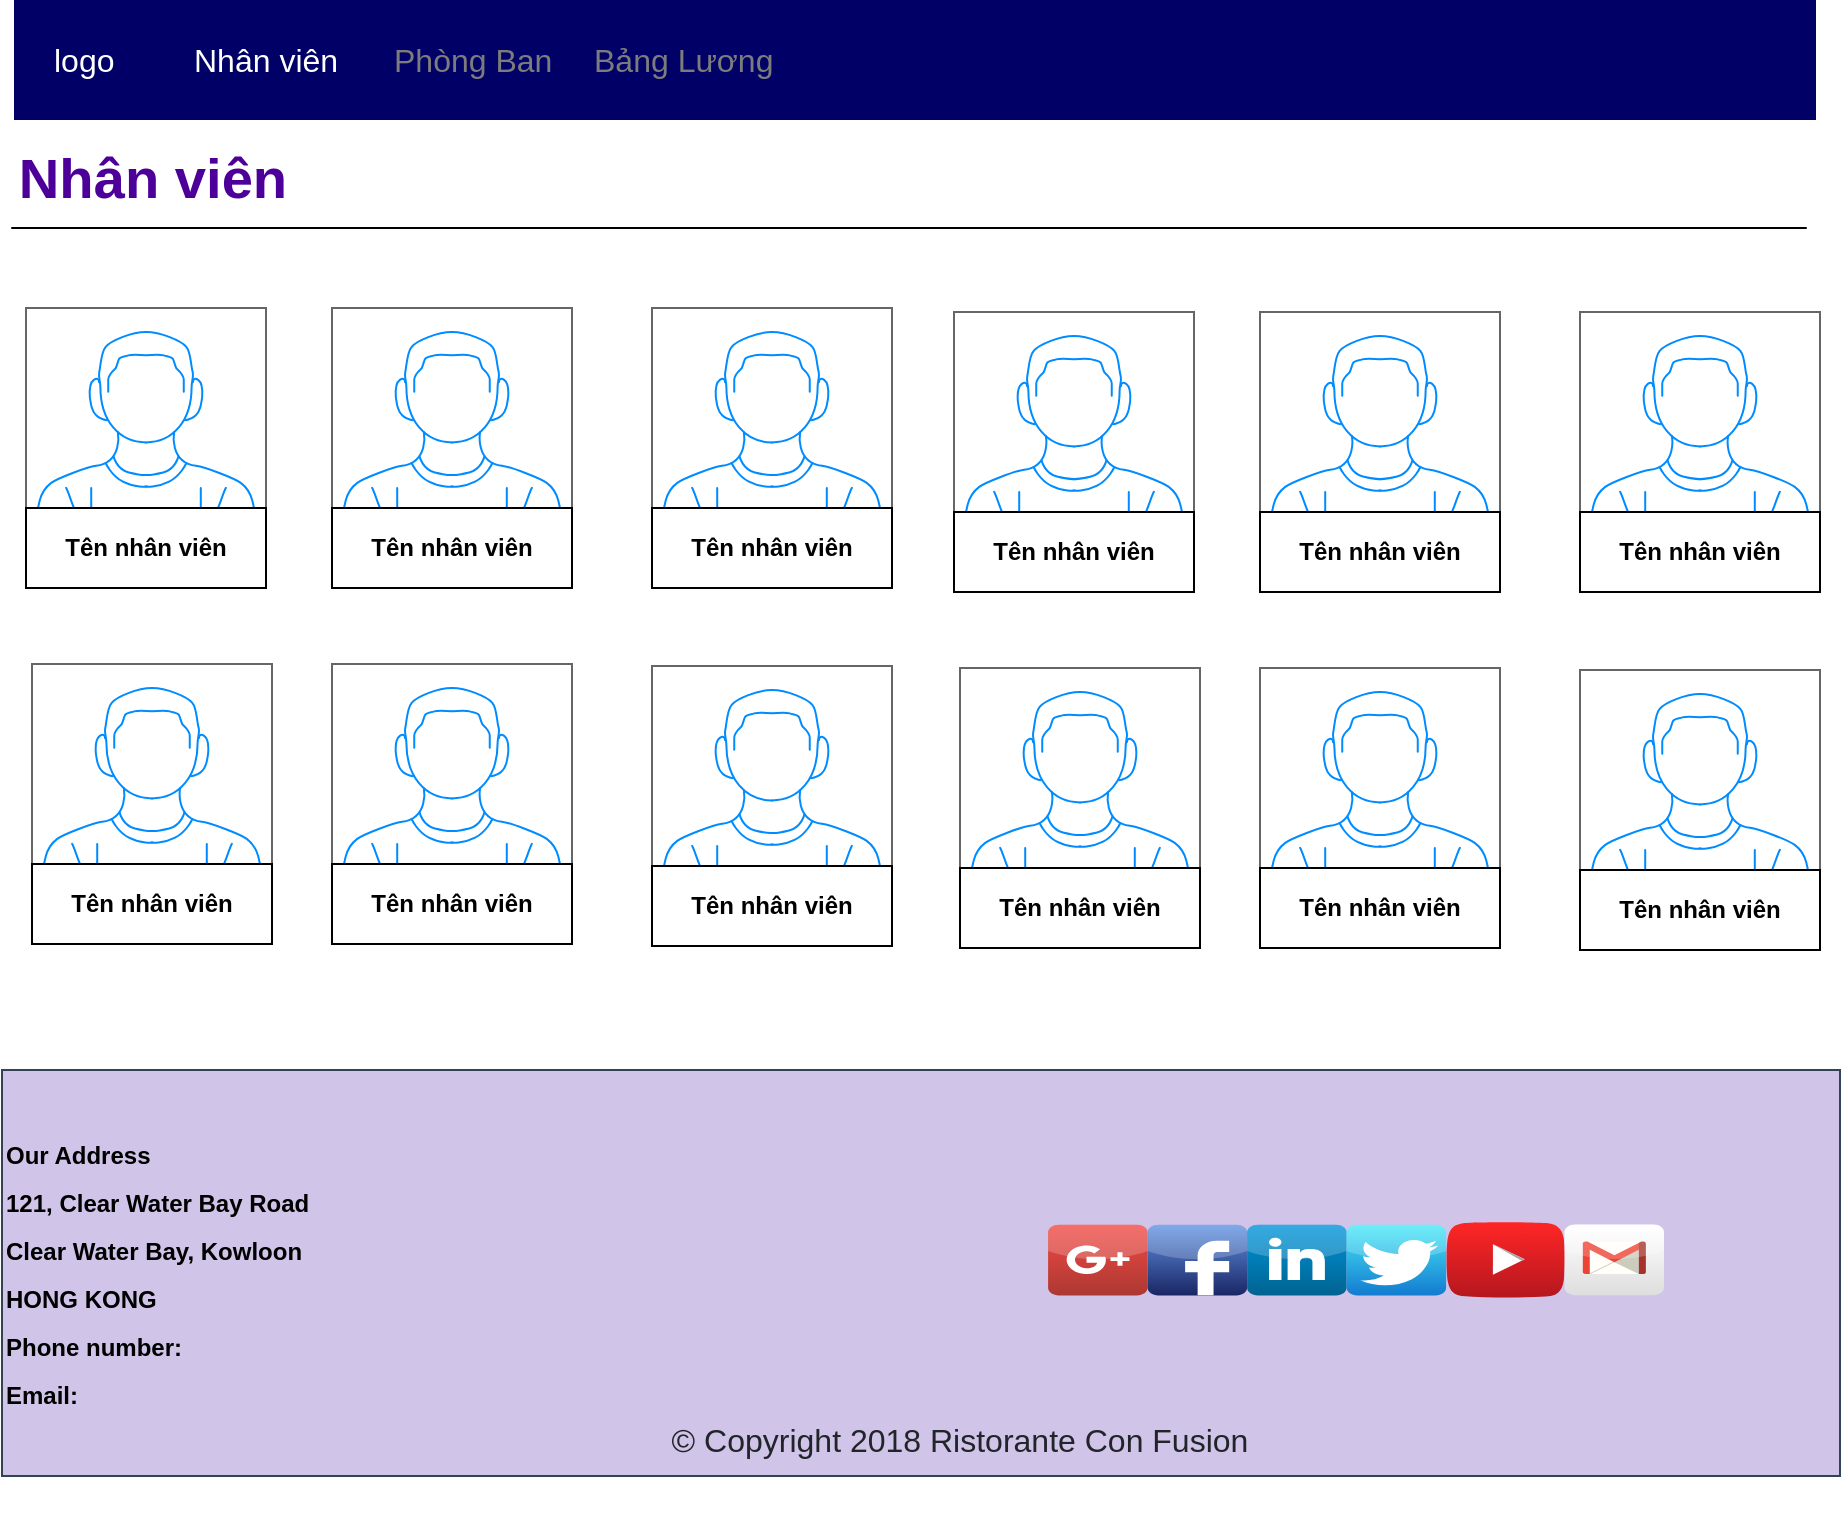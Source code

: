 <mxfile>
    <diagram id="8Uucol3gv2K6f0EDiK9w" name="Page-1">
        <mxGraphModel dx="878" dy="478" grid="0" gridSize="10" guides="1" tooltips="1" connect="1" arrows="1" fold="1" page="1" pageScale="1" pageWidth="1100" pageHeight="850" background="#ffffff" math="0" shadow="0">
            <root>
                <mxCell id="0"/>
                <mxCell id="1" parent="0"/>
                <mxCell id="30" value="&lt;h3&gt;Nhân viên&lt;/h3&gt;" style="text;strokeColor=none;fillColor=none;html=1;fontSize=24;fontStyle=1;verticalAlign=middle;align=center;shadow=1;labelBackgroundColor=none;labelBorderColor=none;pointerEvents=0;fontFamily=Helvetica;fontColor=#4C0099;" parent="1" vertex="1">
                    <mxGeometry x="30" y="75" width="100" height="40" as="geometry"/>
                </mxCell>
                <mxCell id="32" value="" style="line;strokeWidth=1;html=1;shadow=0;labelBackgroundColor=none;labelBorderColor=none;pointerEvents=0;fontFamily=Helvetica;fontSize=12;fontColor=#000000;fillColor=none;gradientColor=none;strokeColor=#000000;sketch=1;" parent="1" vertex="1">
                    <mxGeometry x="10" y="115" width="897" height="10" as="geometry"/>
                </mxCell>
                <mxCell id="r8vPhAE1Suzi5TWgbISa-53" value="" style="group" vertex="1" connectable="0" parent="1">
                    <mxGeometry x="5" y="541" width="919" height="215" as="geometry"/>
                </mxCell>
                <mxCell id="r8vPhAE1Suzi5TWgbISa-54" value="&lt;h1 style=&quot;font-size: 12px ; line-height: 1&quot;&gt;&lt;p class=&quot;MsoNormal&quot;&gt;&lt;font color=&quot;#000000&quot; style=&quot;font-size: 12px&quot;&gt;Our Address&lt;/font&gt;&lt;/p&gt;&lt;p class=&quot;MsoNormal&quot;&gt;&lt;font color=&quot;#000000&quot; style=&quot;font-size: 12px&quot;&gt;121, Clear Water Bay Road&lt;/font&gt;&lt;/p&gt;&lt;p class=&quot;MsoNormal&quot;&gt;&lt;font color=&quot;#000000&quot; style=&quot;font-size: 12px&quot;&gt;Clear Water Bay, Kowloon&lt;/font&gt;&lt;/p&gt;&lt;p class=&quot;MsoNormal&quot;&gt;&lt;font color=&quot;#000000&quot; style=&quot;font-size: 12px&quot;&gt;HONG KONG&lt;/font&gt;&lt;/p&gt;&lt;p class=&quot;MsoNormal&quot;&gt;&lt;font color=&quot;#000000&quot; style=&quot;font-size: 12px&quot;&gt;Phone number:&lt;/font&gt;&lt;/p&gt;&lt;p class=&quot;MsoNormal&quot;&gt;&lt;font color=&quot;#000000&quot; style=&quot;font-size: 12px&quot;&gt;Email:&lt;/font&gt;&lt;/p&gt;&lt;/h1&gt;" style="rounded=0;whiteSpace=wrap;html=1;shadow=0;labelBackgroundColor=none;labelBorderColor=none;sketch=0;pointerEvents=0;fontFamily=Helvetica;fontSize=13;fontColor=#ffffff;strokeColor=#314354;strokeWidth=1;fillColor=#D1C4E9;align=left;" vertex="1" parent="r8vPhAE1Suzi5TWgbISa-53">
                    <mxGeometry width="919" height="203" as="geometry"/>
                </mxCell>
                <mxCell id="r8vPhAE1Suzi5TWgbISa-55" value="" style="group" vertex="1" connectable="0" parent="r8vPhAE1Suzi5TWgbISa-53">
                    <mxGeometry x="523.05" y="76" width="307.95" height="38" as="geometry"/>
                </mxCell>
                <mxCell id="r8vPhAE1Suzi5TWgbISa-56" value="" style="dashed=0;outlineConnect=0;html=1;align=center;labelPosition=center;verticalLabelPosition=bottom;verticalAlign=top;shape=mxgraph.webicons.google_plus;fillColor=#F24B46;gradientColor=#AD3832;labelBackgroundColor=none;fontSize=12;fontColor=#000000;" vertex="1" parent="r8vPhAE1Suzi5TWgbISa-55">
                    <mxGeometry y="1.313" width="49.754" height="35.375" as="geometry"/>
                </mxCell>
                <mxCell id="r8vPhAE1Suzi5TWgbISa-57" value="" style="dashed=0;outlineConnect=0;html=1;align=center;labelPosition=center;verticalLabelPosition=bottom;verticalAlign=top;shape=mxgraph.webicons.facebook;fillColor=#6294E4;gradientColor=#1A2665;labelBackgroundColor=none;fontSize=12;fontColor=#000000;" vertex="1" parent="r8vPhAE1Suzi5TWgbISa-55">
                    <mxGeometry x="49.754" y="1.313" width="49.754" height="35.375" as="geometry"/>
                </mxCell>
                <mxCell id="r8vPhAE1Suzi5TWgbISa-58" value="" style="dashed=0;outlineConnect=0;html=1;align=center;labelPosition=center;verticalLabelPosition=bottom;verticalAlign=top;shape=mxgraph.webicons.linkedin;fillColor=#0095DB;gradientColor=#006391;labelBackgroundColor=none;fontSize=12;fontColor=#000000;" vertex="1" parent="r8vPhAE1Suzi5TWgbISa-55">
                    <mxGeometry x="99.508" y="1.313" width="49.754" height="35.375" as="geometry"/>
                </mxCell>
                <mxCell id="r8vPhAE1Suzi5TWgbISa-59" value="" style="dashed=0;outlineConnect=0;html=1;align=center;labelPosition=center;verticalLabelPosition=bottom;verticalAlign=top;shape=mxgraph.webicons.twitter;fillColor=#49EAF7;gradientColor=#137BD0;labelBackgroundColor=none;fontSize=12;fontColor=#000000;" vertex="1" parent="r8vPhAE1Suzi5TWgbISa-55">
                    <mxGeometry x="149.262" y="1.313" width="49.754" height="35.375" as="geometry"/>
                </mxCell>
                <mxCell id="r8vPhAE1Suzi5TWgbISa-60" value="" style="dashed=0;outlineConnect=0;html=1;align=center;labelPosition=center;verticalLabelPosition=bottom;verticalAlign=top;shape=mxgraph.weblogos.youtube_2;fillColor=#FF2626;gradientColor=#B5171F;labelBackgroundColor=none;fontSize=12;fontColor=#000000;" vertex="1" parent="r8vPhAE1Suzi5TWgbISa-55">
                    <mxGeometry x="199.016" width="59.666" height="38" as="geometry"/>
                </mxCell>
                <mxCell id="r8vPhAE1Suzi5TWgbISa-61" value="" style="dashed=0;outlineConnect=0;html=1;align=center;labelPosition=center;verticalLabelPosition=bottom;verticalAlign=top;shape=mxgraph.webicons.gmail;gradientColor=#DFDEDE;labelBackgroundColor=none;fontSize=12;fontColor=#000000;" vertex="1" parent="r8vPhAE1Suzi5TWgbISa-55">
                    <mxGeometry x="258.196" y="1.244" width="49.754" height="35.375" as="geometry"/>
                </mxCell>
                <mxCell id="r8vPhAE1Suzi5TWgbISa-62" value="&#10;&#10;&lt;span style=&quot;color: rgb(33, 37, 41); font-size: 16px; font-style: normal; font-weight: 400; letter-spacing: normal; text-align: left; text-indent: 0px; text-transform: none; word-spacing: 0px; display: inline; float: none;&quot;&gt;© Copyright 2018 Ristorante Con Fusion&lt;/span&gt;&#10;&#10;" style="rounded=0;whiteSpace=wrap;html=1;labelBackgroundColor=none;fontSize=12;fontColor=#000000;fillColor=none;strokeColor=none;" vertex="1" parent="r8vPhAE1Suzi5TWgbISa-53">
                    <mxGeometry x="197.759" y="155" width="561.703" height="60" as="geometry"/>
                </mxCell>
                <mxCell id="jkx5WWN_SUFui55i8BXc-50" value="" style="html=1;shadow=0;dashed=0;fillColor=#000066;strokeColor=none;fontSize=16;fontColor=#512DA8;align=right;spacing=15;labelBackgroundColor=none;" vertex="1" parent="1">
                    <mxGeometry x="11" y="6" width="901" height="60" as="geometry"/>
                </mxCell>
                <mxCell id="jkx5WWN_SUFui55i8BXc-51" value="logo&amp;nbsp;" style="strokeColor=none;html=1;whiteSpace=wrap;fillColor=none;fontColor=#FFFFFF;align=left;fontSize=16;spacing=10;labelBackgroundColor=none;" vertex="1" parent="jkx5WWN_SUFui55i8BXc-50">
                    <mxGeometry width="60" height="40" relative="1" as="geometry">
                        <mxPoint x="10" y="10" as="offset"/>
                    </mxGeometry>
                </mxCell>
                <mxCell id="jkx5WWN_SUFui55i8BXc-52" value="Nhân viên" style="strokeColor=none;html=1;whiteSpace=wrap;fillColor=none;fontColor=#FFFFFF;align=left;fontSize=16;spacing=10;labelBackgroundColor=none;" vertex="1" parent="jkx5WWN_SUFui55i8BXc-50">
                    <mxGeometry width="120" height="40" relative="1" as="geometry">
                        <mxPoint x="80" y="10" as="offset"/>
                    </mxGeometry>
                </mxCell>
                <mxCell id="jkx5WWN_SUFui55i8BXc-53" value="Phòng Ban" style="strokeColor=none;html=1;whiteSpace=wrap;fillColor=none;fontColor=#7C7C7D;align=left;fontSize=16;spacing=10;labelBackgroundColor=none;" vertex="1" parent="jkx5WWN_SUFui55i8BXc-50">
                    <mxGeometry width="100" height="40" relative="1" as="geometry">
                        <mxPoint x="180" y="10" as="offset"/>
                    </mxGeometry>
                </mxCell>
                <mxCell id="jkx5WWN_SUFui55i8BXc-54" value="Bảng Lương" style="strokeColor=none;html=1;whiteSpace=wrap;fillColor=none;fontColor=#7C7C7D;align=left;fontSize=16;spacing=10;labelBackgroundColor=none;" vertex="1" parent="jkx5WWN_SUFui55i8BXc-50">
                    <mxGeometry width="140" height="40" relative="1" as="geometry">
                        <mxPoint x="280" y="10" as="offset"/>
                    </mxGeometry>
                </mxCell>
                <mxCell id="jkx5WWN_SUFui55i8BXc-55" value="" style="group" vertex="1" connectable="0" parent="1">
                    <mxGeometry x="17" y="160" width="433" height="319" as="geometry"/>
                </mxCell>
                <mxCell id="35" value="" style="group" parent="jkx5WWN_SUFui55i8BXc-55" vertex="1" connectable="0">
                    <mxGeometry x="3" y="178" width="120" height="140" as="geometry"/>
                </mxCell>
                <mxCell id="33" value="" style="verticalLabelPosition=bottom;shadow=0;dashed=0;align=center;html=1;verticalAlign=top;strokeWidth=1;shape=mxgraph.mockup.containers.userMale;strokeColor=#666666;strokeColor2=#008cff;labelBackgroundColor=none;labelBorderColor=none;sketch=0;pointerEvents=0;fontFamily=Helvetica;fontSize=12;fontColor=#000000;fillColor=none;gradientColor=none;" parent="35" vertex="1">
                    <mxGeometry width="120" height="100" as="geometry"/>
                </mxCell>
                <mxCell id="34" value="&lt;h4&gt;Tên nhân viên&lt;/h4&gt;" style="rounded=0;whiteSpace=wrap;html=1;shadow=0;labelBackgroundColor=none;labelBorderColor=none;sketch=0;pointerEvents=0;fontFamily=Helvetica;fontSize=12;fontColor=#000000;strokeColor=#000000;strokeWidth=1;fillColor=none;gradientColor=none;" parent="35" vertex="1">
                    <mxGeometry y="100" width="120" height="40" as="geometry"/>
                </mxCell>
                <mxCell id="36" value="" style="group" parent="jkx5WWN_SUFui55i8BXc-55" vertex="1" connectable="0">
                    <mxGeometry x="153" width="120" height="140" as="geometry"/>
                </mxCell>
                <mxCell id="37" value="" style="verticalLabelPosition=bottom;shadow=0;dashed=0;align=center;html=1;verticalAlign=top;strokeWidth=1;shape=mxgraph.mockup.containers.userMale;strokeColor=#666666;strokeColor2=#008cff;labelBackgroundColor=none;labelBorderColor=none;sketch=0;pointerEvents=0;fontFamily=Helvetica;fontSize=12;fontColor=#000000;fillColor=none;gradientColor=none;" parent="36" vertex="1">
                    <mxGeometry width="120" height="100" as="geometry"/>
                </mxCell>
                <mxCell id="38" value="&lt;h4&gt;Tên nhân viên&lt;/h4&gt;" style="rounded=0;whiteSpace=wrap;html=1;shadow=0;labelBackgroundColor=none;labelBorderColor=none;sketch=0;pointerEvents=0;fontFamily=Helvetica;fontSize=12;fontColor=#000000;strokeColor=#000000;strokeWidth=1;fillColor=none;gradientColor=none;" parent="36" vertex="1">
                    <mxGeometry y="100" width="120" height="40" as="geometry"/>
                </mxCell>
                <mxCell id="39" value="" style="group" parent="jkx5WWN_SUFui55i8BXc-55" vertex="1" connectable="0">
                    <mxGeometry width="120" height="140" as="geometry"/>
                </mxCell>
                <mxCell id="40" value="" style="verticalLabelPosition=bottom;shadow=0;dashed=0;align=center;html=1;verticalAlign=top;strokeWidth=1;shape=mxgraph.mockup.containers.userMale;strokeColor=#666666;strokeColor2=#008cff;labelBackgroundColor=none;labelBorderColor=none;sketch=0;pointerEvents=0;fontFamily=Helvetica;fontSize=12;fontColor=#000000;fillColor=none;gradientColor=none;" parent="39" vertex="1">
                    <mxGeometry width="120" height="100" as="geometry"/>
                </mxCell>
                <mxCell id="41" value="&lt;h4&gt;Tên nhân viên&lt;/h4&gt;" style="rounded=0;whiteSpace=wrap;html=1;shadow=0;labelBackgroundColor=none;labelBorderColor=none;sketch=0;pointerEvents=0;fontFamily=Helvetica;fontSize=12;fontColor=#000000;strokeColor=#000000;strokeWidth=1;fillColor=none;gradientColor=none;" parent="39" vertex="1">
                    <mxGeometry y="100" width="120" height="40" as="geometry"/>
                </mxCell>
                <mxCell id="42" value="" style="group" parent="jkx5WWN_SUFui55i8BXc-55" vertex="1" connectable="0">
                    <mxGeometry x="313" width="120" height="140" as="geometry"/>
                </mxCell>
                <mxCell id="43" value="" style="verticalLabelPosition=bottom;shadow=0;dashed=0;align=center;html=1;verticalAlign=top;strokeWidth=1;shape=mxgraph.mockup.containers.userMale;strokeColor=#666666;strokeColor2=#008cff;labelBackgroundColor=none;labelBorderColor=none;sketch=0;pointerEvents=0;fontFamily=Helvetica;fontSize=12;fontColor=#000000;fillColor=none;gradientColor=none;" parent="42" vertex="1">
                    <mxGeometry width="120" height="100" as="geometry"/>
                </mxCell>
                <mxCell id="44" value="&lt;h4&gt;Tên nhân viên&lt;/h4&gt;" style="rounded=0;whiteSpace=wrap;html=1;shadow=0;labelBackgroundColor=none;labelBorderColor=none;sketch=0;pointerEvents=0;fontFamily=Helvetica;fontSize=12;fontColor=#000000;strokeColor=#000000;strokeWidth=1;fillColor=none;gradientColor=none;" parent="42" vertex="1">
                    <mxGeometry y="100" width="120" height="40" as="geometry"/>
                </mxCell>
                <mxCell id="45" value="" style="group" parent="jkx5WWN_SUFui55i8BXc-55" vertex="1" connectable="0">
                    <mxGeometry x="313" y="179" width="120" height="140" as="geometry"/>
                </mxCell>
                <mxCell id="46" value="" style="verticalLabelPosition=bottom;shadow=0;dashed=0;align=center;html=1;verticalAlign=top;strokeWidth=1;shape=mxgraph.mockup.containers.userMale;strokeColor=#666666;strokeColor2=#008cff;labelBackgroundColor=none;labelBorderColor=none;sketch=0;pointerEvents=0;fontFamily=Helvetica;fontSize=12;fontColor=#000000;fillColor=none;gradientColor=none;" parent="45" vertex="1">
                    <mxGeometry width="120" height="100" as="geometry"/>
                </mxCell>
                <mxCell id="47" value="&lt;h4&gt;Tên nhân viên&lt;/h4&gt;" style="rounded=0;whiteSpace=wrap;html=1;shadow=0;labelBackgroundColor=none;labelBorderColor=none;sketch=0;pointerEvents=0;fontFamily=Helvetica;fontSize=12;fontColor=#000000;strokeColor=#000000;strokeWidth=1;fillColor=none;gradientColor=none;" parent="45" vertex="1">
                    <mxGeometry y="100" width="120" height="40" as="geometry"/>
                </mxCell>
                <mxCell id="48" value="" style="group" parent="jkx5WWN_SUFui55i8BXc-55" vertex="1" connectable="0">
                    <mxGeometry x="153" y="178" width="120" height="140" as="geometry"/>
                </mxCell>
                <mxCell id="49" value="" style="verticalLabelPosition=bottom;shadow=0;dashed=0;align=center;html=1;verticalAlign=top;strokeWidth=1;shape=mxgraph.mockup.containers.userMale;strokeColor=#666666;strokeColor2=#008cff;labelBackgroundColor=none;labelBorderColor=none;sketch=0;pointerEvents=0;fontFamily=Helvetica;fontSize=12;fontColor=#000000;fillColor=none;gradientColor=none;" parent="48" vertex="1">
                    <mxGeometry width="120" height="100" as="geometry"/>
                </mxCell>
                <mxCell id="50" value="&lt;h4&gt;Tên nhân viên&lt;/h4&gt;" style="rounded=0;whiteSpace=wrap;html=1;shadow=0;labelBackgroundColor=none;labelBorderColor=none;sketch=0;pointerEvents=0;fontFamily=Helvetica;fontSize=12;fontColor=#000000;strokeColor=#000000;strokeWidth=1;fillColor=none;gradientColor=none;" parent="48" vertex="1">
                    <mxGeometry y="100" width="120" height="40" as="geometry"/>
                </mxCell>
                <mxCell id="jkx5WWN_SUFui55i8BXc-56" value="" style="group" vertex="1" connectable="0" parent="1">
                    <mxGeometry x="481" y="162" width="433" height="319" as="geometry"/>
                </mxCell>
                <mxCell id="jkx5WWN_SUFui55i8BXc-57" value="" style="group" vertex="1" connectable="0" parent="jkx5WWN_SUFui55i8BXc-56">
                    <mxGeometry x="3" y="178" width="120" height="140" as="geometry"/>
                </mxCell>
                <mxCell id="jkx5WWN_SUFui55i8BXc-58" value="" style="verticalLabelPosition=bottom;shadow=0;dashed=0;align=center;html=1;verticalAlign=top;strokeWidth=1;shape=mxgraph.mockup.containers.userMale;strokeColor=#666666;strokeColor2=#008cff;labelBackgroundColor=none;labelBorderColor=none;sketch=0;pointerEvents=0;fontFamily=Helvetica;fontSize=12;fontColor=#000000;fillColor=none;gradientColor=none;" vertex="1" parent="jkx5WWN_SUFui55i8BXc-57">
                    <mxGeometry width="120" height="100" as="geometry"/>
                </mxCell>
                <mxCell id="jkx5WWN_SUFui55i8BXc-59" value="&lt;h4&gt;Tên nhân viên&lt;/h4&gt;" style="rounded=0;whiteSpace=wrap;html=1;shadow=0;labelBackgroundColor=none;labelBorderColor=none;sketch=0;pointerEvents=0;fontFamily=Helvetica;fontSize=12;fontColor=#000000;strokeColor=#000000;strokeWidth=1;fillColor=none;gradientColor=none;" vertex="1" parent="jkx5WWN_SUFui55i8BXc-57">
                    <mxGeometry y="100" width="120" height="40" as="geometry"/>
                </mxCell>
                <mxCell id="jkx5WWN_SUFui55i8BXc-60" value="" style="group" vertex="1" connectable="0" parent="jkx5WWN_SUFui55i8BXc-56">
                    <mxGeometry x="153" width="120" height="140" as="geometry"/>
                </mxCell>
                <mxCell id="jkx5WWN_SUFui55i8BXc-61" value="" style="verticalLabelPosition=bottom;shadow=0;dashed=0;align=center;html=1;verticalAlign=top;strokeWidth=1;shape=mxgraph.mockup.containers.userMale;strokeColor=#666666;strokeColor2=#008cff;labelBackgroundColor=none;labelBorderColor=none;sketch=0;pointerEvents=0;fontFamily=Helvetica;fontSize=12;fontColor=#000000;fillColor=none;gradientColor=none;" vertex="1" parent="jkx5WWN_SUFui55i8BXc-60">
                    <mxGeometry width="120" height="100" as="geometry"/>
                </mxCell>
                <mxCell id="jkx5WWN_SUFui55i8BXc-62" value="&lt;h4&gt;Tên nhân viên&lt;/h4&gt;" style="rounded=0;whiteSpace=wrap;html=1;shadow=0;labelBackgroundColor=none;labelBorderColor=none;sketch=0;pointerEvents=0;fontFamily=Helvetica;fontSize=12;fontColor=#000000;strokeColor=#000000;strokeWidth=1;fillColor=none;gradientColor=none;" vertex="1" parent="jkx5WWN_SUFui55i8BXc-60">
                    <mxGeometry y="100" width="120" height="40" as="geometry"/>
                </mxCell>
                <mxCell id="jkx5WWN_SUFui55i8BXc-63" value="" style="group" vertex="1" connectable="0" parent="jkx5WWN_SUFui55i8BXc-56">
                    <mxGeometry width="120" height="140" as="geometry"/>
                </mxCell>
                <mxCell id="jkx5WWN_SUFui55i8BXc-64" value="" style="verticalLabelPosition=bottom;shadow=0;dashed=0;align=center;html=1;verticalAlign=top;strokeWidth=1;shape=mxgraph.mockup.containers.userMale;strokeColor=#666666;strokeColor2=#008cff;labelBackgroundColor=none;labelBorderColor=none;sketch=0;pointerEvents=0;fontFamily=Helvetica;fontSize=12;fontColor=#000000;fillColor=none;gradientColor=none;" vertex="1" parent="jkx5WWN_SUFui55i8BXc-63">
                    <mxGeometry width="120" height="100" as="geometry"/>
                </mxCell>
                <mxCell id="jkx5WWN_SUFui55i8BXc-65" value="&lt;h4&gt;Tên nhân viên&lt;/h4&gt;" style="rounded=0;whiteSpace=wrap;html=1;shadow=0;labelBackgroundColor=none;labelBorderColor=none;sketch=0;pointerEvents=0;fontFamily=Helvetica;fontSize=12;fontColor=#000000;strokeColor=#000000;strokeWidth=1;fillColor=none;gradientColor=none;" vertex="1" parent="jkx5WWN_SUFui55i8BXc-63">
                    <mxGeometry y="100" width="120" height="40" as="geometry"/>
                </mxCell>
                <mxCell id="jkx5WWN_SUFui55i8BXc-66" value="" style="group" vertex="1" connectable="0" parent="jkx5WWN_SUFui55i8BXc-56">
                    <mxGeometry x="313" width="120" height="140" as="geometry"/>
                </mxCell>
                <mxCell id="jkx5WWN_SUFui55i8BXc-67" value="" style="verticalLabelPosition=bottom;shadow=0;dashed=0;align=center;html=1;verticalAlign=top;strokeWidth=1;shape=mxgraph.mockup.containers.userMale;strokeColor=#666666;strokeColor2=#008cff;labelBackgroundColor=none;labelBorderColor=none;sketch=0;pointerEvents=0;fontFamily=Helvetica;fontSize=12;fontColor=#000000;fillColor=none;gradientColor=none;" vertex="1" parent="jkx5WWN_SUFui55i8BXc-66">
                    <mxGeometry width="120" height="100" as="geometry"/>
                </mxCell>
                <mxCell id="jkx5WWN_SUFui55i8BXc-68" value="&lt;h4&gt;Tên nhân viên&lt;/h4&gt;" style="rounded=0;whiteSpace=wrap;html=1;shadow=0;labelBackgroundColor=none;labelBorderColor=none;sketch=0;pointerEvents=0;fontFamily=Helvetica;fontSize=12;fontColor=#000000;strokeColor=#000000;strokeWidth=1;fillColor=none;gradientColor=none;" vertex="1" parent="jkx5WWN_SUFui55i8BXc-66">
                    <mxGeometry y="100" width="120" height="40" as="geometry"/>
                </mxCell>
                <mxCell id="jkx5WWN_SUFui55i8BXc-69" value="" style="group" vertex="1" connectable="0" parent="jkx5WWN_SUFui55i8BXc-56">
                    <mxGeometry x="313" y="179" width="120" height="140" as="geometry"/>
                </mxCell>
                <mxCell id="jkx5WWN_SUFui55i8BXc-70" value="" style="verticalLabelPosition=bottom;shadow=0;dashed=0;align=center;html=1;verticalAlign=top;strokeWidth=1;shape=mxgraph.mockup.containers.userMale;strokeColor=#666666;strokeColor2=#008cff;labelBackgroundColor=none;labelBorderColor=none;sketch=0;pointerEvents=0;fontFamily=Helvetica;fontSize=12;fontColor=#000000;fillColor=none;gradientColor=none;" vertex="1" parent="jkx5WWN_SUFui55i8BXc-69">
                    <mxGeometry width="120" height="100" as="geometry"/>
                </mxCell>
                <mxCell id="jkx5WWN_SUFui55i8BXc-71" value="&lt;h4&gt;Tên nhân viên&lt;/h4&gt;" style="rounded=0;whiteSpace=wrap;html=1;shadow=0;labelBackgroundColor=none;labelBorderColor=none;sketch=0;pointerEvents=0;fontFamily=Helvetica;fontSize=12;fontColor=#000000;strokeColor=#000000;strokeWidth=1;fillColor=none;gradientColor=none;" vertex="1" parent="jkx5WWN_SUFui55i8BXc-69">
                    <mxGeometry y="100" width="120" height="40" as="geometry"/>
                </mxCell>
                <mxCell id="jkx5WWN_SUFui55i8BXc-72" value="" style="group" vertex="1" connectable="0" parent="jkx5WWN_SUFui55i8BXc-56">
                    <mxGeometry x="153" y="178" width="120" height="140" as="geometry"/>
                </mxCell>
                <mxCell id="jkx5WWN_SUFui55i8BXc-73" value="" style="verticalLabelPosition=bottom;shadow=0;dashed=0;align=center;html=1;verticalAlign=top;strokeWidth=1;shape=mxgraph.mockup.containers.userMale;strokeColor=#666666;strokeColor2=#008cff;labelBackgroundColor=none;labelBorderColor=none;sketch=0;pointerEvents=0;fontFamily=Helvetica;fontSize=12;fontColor=#000000;fillColor=none;gradientColor=none;" vertex="1" parent="jkx5WWN_SUFui55i8BXc-72">
                    <mxGeometry width="120" height="100" as="geometry"/>
                </mxCell>
                <mxCell id="jkx5WWN_SUFui55i8BXc-74" value="&lt;h4&gt;Tên nhân viên&lt;/h4&gt;" style="rounded=0;whiteSpace=wrap;html=1;shadow=0;labelBackgroundColor=none;labelBorderColor=none;sketch=0;pointerEvents=0;fontFamily=Helvetica;fontSize=12;fontColor=#000000;strokeColor=#000000;strokeWidth=1;fillColor=none;gradientColor=none;" vertex="1" parent="jkx5WWN_SUFui55i8BXc-72">
                    <mxGeometry y="100" width="120" height="40" as="geometry"/>
                </mxCell>
            </root>
        </mxGraphModel>
    </diagram>
    <diagram id="FrtULSpuwr6I1Pr9VO8s" name="Page-2">
        <mxGraphModel dx="878" dy="478" grid="0" gridSize="10" guides="1" tooltips="1" connect="1" arrows="1" fold="1" page="1" pageScale="1" pageWidth="1100" pageHeight="850" background="#ffffff" math="0" shadow="0">
            <root>
                <mxCell id="RiFnhGHtT6BNybqwXb3X-0"/>
                <mxCell id="RiFnhGHtT6BNybqwXb3X-1" parent="RiFnhGHtT6BNybqwXb3X-0"/>
                <mxCell id="gqAZ0VNPYEB9G90hl7TR-13" value="" style="group" parent="RiFnhGHtT6BNybqwXb3X-1" vertex="1" connectable="0">
                    <mxGeometry x="17" y="160" width="180" height="198" as="geometry"/>
                </mxCell>
                <mxCell id="gqAZ0VNPYEB9G90hl7TR-14" value="" style="verticalLabelPosition=bottom;shadow=0;dashed=0;align=center;html=1;verticalAlign=top;strokeWidth=1;shape=mxgraph.mockup.containers.userMale;strokeColor=#666666;strokeColor2=#008cff;labelBackgroundColor=none;labelBorderColor=none;sketch=0;pointerEvents=0;fontFamily=Helvetica;fontSize=12;fontColor=#000000;fillColor=none;gradientColor=none;" parent="gqAZ0VNPYEB9G90hl7TR-13" vertex="1">
                    <mxGeometry width="180" height="141.429" as="geometry"/>
                </mxCell>
                <mxCell id="gqAZ0VNPYEB9G90hl7TR-15" value="&lt;h4&gt;Tên nhân viên&lt;/h4&gt;" style="rounded=0;whiteSpace=wrap;html=1;shadow=0;labelBackgroundColor=none;labelBorderColor=none;sketch=0;pointerEvents=0;fontFamily=Helvetica;fontSize=12;fontColor=#000000;strokeColor=#000000;strokeWidth=1;fillColor=none;gradientColor=none;" parent="gqAZ0VNPYEB9G90hl7TR-13" vertex="1">
                    <mxGeometry y="141.429" width="180" height="56.571" as="geometry"/>
                </mxCell>
                <mxCell id="pLsoMYqT8jizmeLQKFwG-16" value="" style="group" vertex="1" connectable="0" parent="RiFnhGHtT6BNybqwXb3X-1">
                    <mxGeometry x="240" y="162" width="351" height="210" as="geometry"/>
                </mxCell>
                <mxCell id="pLsoMYqT8jizmeLQKFwG-5" value="Họ và tên: " style="swimlane;fontStyle=1;childLayout=stackLayout;horizontal=1;startSize=30;horizontalStack=0;resizeParent=1;resizeParentMax=0;resizeLast=0;collapsible=1;marginBottom=0;labelBackgroundColor=none;fontSize=22;fontColor=#000066;strokeColor=none;fillColor=none;align=left;" vertex="1" parent="pLsoMYqT8jizmeLQKFwG-16">
                    <mxGeometry width="351" height="150" as="geometry">
                        <mxRectangle x="330" y="165" width="124" height="30" as="alternateBounds"/>
                    </mxGeometry>
                </mxCell>
                <mxCell id="pLsoMYqT8jizmeLQKFwG-6" value="Ngày sinh:" style="text;strokeColor=none;fillColor=none;align=left;verticalAlign=middle;spacingLeft=4;spacingRight=4;overflow=hidden;points=[[0,0.5],[1,0.5]];portConstraint=eastwest;rotatable=0;labelBackgroundColor=none;fontSize=20;fontColor=#000066;" vertex="1" parent="pLsoMYqT8jizmeLQKFwG-5">
                    <mxGeometry y="30" width="351" height="30" as="geometry"/>
                </mxCell>
                <mxCell id="pLsoMYqT8jizmeLQKFwG-7" value="Ngày vào công ty:" style="text;strokeColor=none;fillColor=none;align=left;verticalAlign=middle;spacingLeft=4;spacingRight=4;overflow=hidden;points=[[0,0.5],[1,0.5]];portConstraint=eastwest;rotatable=0;labelBackgroundColor=none;fontSize=20;fontColor=#000066;" vertex="1" parent="pLsoMYqT8jizmeLQKFwG-5">
                    <mxGeometry y="60" width="351" height="30" as="geometry"/>
                </mxCell>
                <mxCell id="pLsoMYqT8jizmeLQKFwG-8" value="Phòng ban:" style="text;strokeColor=none;fillColor=none;align=left;verticalAlign=middle;spacingLeft=4;spacingRight=4;overflow=hidden;points=[[0,0.5],[1,0.5]];portConstraint=eastwest;rotatable=0;labelBackgroundColor=none;fontSize=20;fontColor=#000066;" vertex="1" parent="pLsoMYqT8jizmeLQKFwG-5">
                    <mxGeometry y="90" width="351" height="30" as="geometry"/>
                </mxCell>
                <mxCell id="pLsoMYqT8jizmeLQKFwG-13" value="Số ngày nghỉ còn lại:" style="text;strokeColor=none;fillColor=none;align=left;verticalAlign=middle;spacingLeft=4;spacingRight=4;overflow=hidden;points=[[0,0.5],[1,0.5]];portConstraint=eastwest;rotatable=0;labelBackgroundColor=none;fontSize=20;fontColor=#000066;" vertex="1" parent="pLsoMYqT8jizmeLQKFwG-5">
                    <mxGeometry y="120" width="351" height="30" as="geometry"/>
                </mxCell>
                <mxCell id="pLsoMYqT8jizmeLQKFwG-15" value="Số ngày đã làm thêm:" style="text;strokeColor=none;fillColor=none;align=left;verticalAlign=middle;spacingLeft=4;spacingRight=4;overflow=hidden;points=[[0,0.5],[1,0.5]];portConstraint=eastwest;rotatable=0;labelBackgroundColor=none;fontSize=20;fontColor=#000066;" vertex="1" parent="pLsoMYqT8jizmeLQKFwG-16">
                    <mxGeometry y="150" width="351" height="30" as="geometry"/>
                </mxCell>
                <mxCell id="gd5AWbZbO8AQY_m3vH77-1" value="&lt;font color=&quot;#0085fc&quot;&gt;Nhân viên&lt;/font&gt;&amp;nbsp;/ Tên nhân viên" style="html=1;shadow=0;dashed=0;shape=mxgraph.bootstrap.rrect;rSize=5;strokeColor=none;strokeWidth=1;fillColor=#E9ECEF;fontColor=#6C757D;whiteSpace=wrap;align=left;verticalAlign=middle;spacingLeft=0;fontStyle=0;fontSize=14;spacing=10;labelBackgroundColor=none;" vertex="1" parent="RiFnhGHtT6BNybqwXb3X-1">
                    <mxGeometry x="10" y="95" width="191" height="40" as="geometry"/>
                </mxCell>
                <mxCell id="I0833PrsuzifEAvRArwS-0" value="" style="html=1;shadow=0;dashed=0;fillColor=#000066;strokeColor=none;fontSize=16;fontColor=#512DA8;align=right;spacing=15;labelBackgroundColor=none;" vertex="1" parent="RiFnhGHtT6BNybqwXb3X-1">
                    <mxGeometry x="11" y="6" width="901" height="60" as="geometry"/>
                </mxCell>
                <mxCell id="I0833PrsuzifEAvRArwS-1" value="logo&amp;nbsp;" style="strokeColor=none;html=1;whiteSpace=wrap;fillColor=none;fontColor=#FFFFFF;align=left;fontSize=16;spacing=10;labelBackgroundColor=none;" vertex="1" parent="I0833PrsuzifEAvRArwS-0">
                    <mxGeometry width="60" height="40" relative="1" as="geometry">
                        <mxPoint x="10" y="10" as="offset"/>
                    </mxGeometry>
                </mxCell>
                <mxCell id="I0833PrsuzifEAvRArwS-2" value="Nhân viên" style="strokeColor=none;html=1;whiteSpace=wrap;fillColor=none;fontColor=#FFFFFF;align=left;fontSize=16;spacing=10;labelBackgroundColor=none;" vertex="1" parent="I0833PrsuzifEAvRArwS-0">
                    <mxGeometry width="120" height="40" relative="1" as="geometry">
                        <mxPoint x="80" y="10" as="offset"/>
                    </mxGeometry>
                </mxCell>
                <mxCell id="I0833PrsuzifEAvRArwS-3" value="Phòng Ban" style="strokeColor=none;html=1;whiteSpace=wrap;fillColor=none;fontColor=#7C7C7D;align=left;fontSize=16;spacing=10;labelBackgroundColor=none;" vertex="1" parent="I0833PrsuzifEAvRArwS-0">
                    <mxGeometry width="100" height="40" relative="1" as="geometry">
                        <mxPoint x="180" y="10" as="offset"/>
                    </mxGeometry>
                </mxCell>
                <mxCell id="I0833PrsuzifEAvRArwS-4" value="Bảng Lương" style="strokeColor=none;html=1;whiteSpace=wrap;fillColor=none;fontColor=#7C7C7D;align=left;fontSize=16;spacing=10;labelBackgroundColor=none;" vertex="1" parent="I0833PrsuzifEAvRArwS-0">
                    <mxGeometry width="140" height="40" relative="1" as="geometry">
                        <mxPoint x="280" y="10" as="offset"/>
                    </mxGeometry>
                </mxCell>
                <mxCell id="Wggbjfnof4wa5b-RIWFr-0" value="" style="group" vertex="1" connectable="0" parent="RiFnhGHtT6BNybqwXb3X-1">
                    <mxGeometry x="5" y="449" width="919" height="215" as="geometry"/>
                </mxCell>
                <mxCell id="Wggbjfnof4wa5b-RIWFr-1" value="&lt;h1 style=&quot;font-size: 12px ; line-height: 1&quot;&gt;&lt;p class=&quot;MsoNormal&quot;&gt;&lt;font color=&quot;#000000&quot; style=&quot;font-size: 12px&quot;&gt;Our Address&lt;/font&gt;&lt;/p&gt;&lt;p class=&quot;MsoNormal&quot;&gt;&lt;font color=&quot;#000000&quot; style=&quot;font-size: 12px&quot;&gt;121, Clear Water Bay Road&lt;/font&gt;&lt;/p&gt;&lt;p class=&quot;MsoNormal&quot;&gt;&lt;font color=&quot;#000000&quot; style=&quot;font-size: 12px&quot;&gt;Clear Water Bay, Kowloon&lt;/font&gt;&lt;/p&gt;&lt;p class=&quot;MsoNormal&quot;&gt;&lt;font color=&quot;#000000&quot; style=&quot;font-size: 12px&quot;&gt;HONG KONG&lt;/font&gt;&lt;/p&gt;&lt;p class=&quot;MsoNormal&quot;&gt;&lt;font color=&quot;#000000&quot; style=&quot;font-size: 12px&quot;&gt;Phone number:&lt;/font&gt;&lt;/p&gt;&lt;p class=&quot;MsoNormal&quot;&gt;&lt;font color=&quot;#000000&quot; style=&quot;font-size: 12px&quot;&gt;Email:&lt;/font&gt;&lt;/p&gt;&lt;/h1&gt;" style="rounded=0;whiteSpace=wrap;html=1;shadow=0;labelBackgroundColor=none;labelBorderColor=none;sketch=0;pointerEvents=0;fontFamily=Helvetica;fontSize=13;fontColor=#ffffff;strokeColor=#314354;strokeWidth=1;fillColor=#D1C4E9;align=left;" vertex="1" parent="Wggbjfnof4wa5b-RIWFr-0">
                    <mxGeometry width="919" height="203" as="geometry"/>
                </mxCell>
                <mxCell id="Wggbjfnof4wa5b-RIWFr-2" value="" style="group" vertex="1" connectable="0" parent="Wggbjfnof4wa5b-RIWFr-0">
                    <mxGeometry x="523.05" y="76" width="307.95" height="38" as="geometry"/>
                </mxCell>
                <mxCell id="Wggbjfnof4wa5b-RIWFr-3" value="" style="dashed=0;outlineConnect=0;html=1;align=center;labelPosition=center;verticalLabelPosition=bottom;verticalAlign=top;shape=mxgraph.webicons.google_plus;fillColor=#F24B46;gradientColor=#AD3832;labelBackgroundColor=none;fontSize=12;fontColor=#000000;" vertex="1" parent="Wggbjfnof4wa5b-RIWFr-2">
                    <mxGeometry y="1.313" width="49.754" height="35.375" as="geometry"/>
                </mxCell>
                <mxCell id="Wggbjfnof4wa5b-RIWFr-4" value="" style="dashed=0;outlineConnect=0;html=1;align=center;labelPosition=center;verticalLabelPosition=bottom;verticalAlign=top;shape=mxgraph.webicons.facebook;fillColor=#6294E4;gradientColor=#1A2665;labelBackgroundColor=none;fontSize=12;fontColor=#000000;" vertex="1" parent="Wggbjfnof4wa5b-RIWFr-2">
                    <mxGeometry x="49.754" y="1.313" width="49.754" height="35.375" as="geometry"/>
                </mxCell>
                <mxCell id="Wggbjfnof4wa5b-RIWFr-5" value="" style="dashed=0;outlineConnect=0;html=1;align=center;labelPosition=center;verticalLabelPosition=bottom;verticalAlign=top;shape=mxgraph.webicons.linkedin;fillColor=#0095DB;gradientColor=#006391;labelBackgroundColor=none;fontSize=12;fontColor=#000000;" vertex="1" parent="Wggbjfnof4wa5b-RIWFr-2">
                    <mxGeometry x="99.508" y="1.313" width="49.754" height="35.375" as="geometry"/>
                </mxCell>
                <mxCell id="Wggbjfnof4wa5b-RIWFr-6" value="" style="dashed=0;outlineConnect=0;html=1;align=center;labelPosition=center;verticalLabelPosition=bottom;verticalAlign=top;shape=mxgraph.webicons.twitter;fillColor=#49EAF7;gradientColor=#137BD0;labelBackgroundColor=none;fontSize=12;fontColor=#000000;" vertex="1" parent="Wggbjfnof4wa5b-RIWFr-2">
                    <mxGeometry x="149.262" y="1.313" width="49.754" height="35.375" as="geometry"/>
                </mxCell>
                <mxCell id="Wggbjfnof4wa5b-RIWFr-7" value="" style="dashed=0;outlineConnect=0;html=1;align=center;labelPosition=center;verticalLabelPosition=bottom;verticalAlign=top;shape=mxgraph.weblogos.youtube_2;fillColor=#FF2626;gradientColor=#B5171F;labelBackgroundColor=none;fontSize=12;fontColor=#000000;" vertex="1" parent="Wggbjfnof4wa5b-RIWFr-2">
                    <mxGeometry x="199.016" width="59.666" height="38" as="geometry"/>
                </mxCell>
                <mxCell id="Wggbjfnof4wa5b-RIWFr-8" value="" style="dashed=0;outlineConnect=0;html=1;align=center;labelPosition=center;verticalLabelPosition=bottom;verticalAlign=top;shape=mxgraph.webicons.gmail;gradientColor=#DFDEDE;labelBackgroundColor=none;fontSize=12;fontColor=#000000;" vertex="1" parent="Wggbjfnof4wa5b-RIWFr-2">
                    <mxGeometry x="258.196" y="1.244" width="49.754" height="35.375" as="geometry"/>
                </mxCell>
                <mxCell id="Wggbjfnof4wa5b-RIWFr-9" value="&#10;&#10;&lt;span style=&quot;color: rgb(33, 37, 41); font-size: 16px; font-style: normal; font-weight: 400; letter-spacing: normal; text-align: left; text-indent: 0px; text-transform: none; word-spacing: 0px; display: inline; float: none;&quot;&gt;© Copyright 2018 Ristorante Con Fusion&lt;/span&gt;&#10;&#10;" style="rounded=0;whiteSpace=wrap;html=1;labelBackgroundColor=none;fontSize=12;fontColor=#000000;fillColor=none;strokeColor=none;" vertex="1" parent="Wggbjfnof4wa5b-RIWFr-0">
                    <mxGeometry x="197.759" y="155" width="561.703" height="60" as="geometry"/>
                </mxCell>
            </root>
        </mxGraphModel>
    </diagram>
    <diagram id="vW3ilEJLXw6zKITdfzAH" name="Page-3">
        <mxGraphModel dx="878" dy="478" grid="0" gridSize="10" guides="1" tooltips="1" connect="1" arrows="1" fold="1" page="1" pageScale="1" pageWidth="1100" pageHeight="850" background="#FFFFFF" math="0" shadow="0">
            <root>
                <mxCell id="Akl3w7JudkZ7eFj9620--0"/>
                <mxCell id="Akl3w7JudkZ7eFj9620--1" parent="Akl3w7JudkZ7eFj9620--0"/>
                <mxCell id="4GL9H-VjUuC58rnek30u-11" value="" style="html=1;shadow=0;dashed=0;fillColor=#000066;strokeColor=none;fontSize=16;fontColor=#512DA8;align=right;spacing=15;labelBackgroundColor=none;" vertex="1" parent="Akl3w7JudkZ7eFj9620--1">
                    <mxGeometry x="11" y="6" width="901" height="60" as="geometry"/>
                </mxCell>
                <mxCell id="4GL9H-VjUuC58rnek30u-12" value="logo&amp;nbsp;" style="strokeColor=none;html=1;whiteSpace=wrap;fillColor=none;fontColor=#FFFFFF;align=left;fontSize=16;spacing=10;labelBackgroundColor=none;" vertex="1" parent="4GL9H-VjUuC58rnek30u-11">
                    <mxGeometry width="60" height="40" relative="1" as="geometry">
                        <mxPoint x="10" y="10" as="offset"/>
                    </mxGeometry>
                </mxCell>
                <mxCell id="4GL9H-VjUuC58rnek30u-13" value="Nhân viên" style="strokeColor=none;html=1;whiteSpace=wrap;fillColor=none;fontColor=#7C7C7D;align=left;fontSize=16;spacing=10;labelBackgroundColor=none;" vertex="1" parent="4GL9H-VjUuC58rnek30u-11">
                    <mxGeometry width="120" height="40" relative="1" as="geometry">
                        <mxPoint x="80" y="10" as="offset"/>
                    </mxGeometry>
                </mxCell>
                <mxCell id="4GL9H-VjUuC58rnek30u-14" value="Phòng Ban" style="strokeColor=none;html=1;whiteSpace=wrap;fillColor=none;fontColor=#FFFFFF;align=left;fontSize=16;spacing=10;labelBackgroundColor=none;" vertex="1" parent="4GL9H-VjUuC58rnek30u-11">
                    <mxGeometry width="100" height="40" relative="1" as="geometry">
                        <mxPoint x="180" y="10" as="offset"/>
                    </mxGeometry>
                </mxCell>
                <mxCell id="4GL9H-VjUuC58rnek30u-15" value="Bảng Lương" style="strokeColor=none;html=1;whiteSpace=wrap;fillColor=none;fontColor=#7C7C7D;align=left;fontSize=16;spacing=10;labelBackgroundColor=none;" vertex="1" parent="4GL9H-VjUuC58rnek30u-11">
                    <mxGeometry width="140" height="40" relative="1" as="geometry">
                        <mxPoint x="280" y="10" as="offset"/>
                    </mxGeometry>
                </mxCell>
                <mxCell id="4GL9H-VjUuC58rnek30u-16" value="" style="group" vertex="1" connectable="0" parent="Akl3w7JudkZ7eFj9620--1">
                    <mxGeometry x="5" y="449" width="919" height="215" as="geometry"/>
                </mxCell>
                <mxCell id="4GL9H-VjUuC58rnek30u-17" value="&lt;h1 style=&quot;font-size: 12px ; line-height: 1&quot;&gt;&lt;p class=&quot;MsoNormal&quot;&gt;&lt;font color=&quot;#000000&quot; style=&quot;font-size: 12px&quot;&gt;Our Address&lt;/font&gt;&lt;/p&gt;&lt;p class=&quot;MsoNormal&quot;&gt;&lt;font color=&quot;#000000&quot; style=&quot;font-size: 12px&quot;&gt;121, Clear Water Bay Road&lt;/font&gt;&lt;/p&gt;&lt;p class=&quot;MsoNormal&quot;&gt;&lt;font color=&quot;#000000&quot; style=&quot;font-size: 12px&quot;&gt;Clear Water Bay, Kowloon&lt;/font&gt;&lt;/p&gt;&lt;p class=&quot;MsoNormal&quot;&gt;&lt;font color=&quot;#000000&quot; style=&quot;font-size: 12px&quot;&gt;HONG KONG&lt;/font&gt;&lt;/p&gt;&lt;p class=&quot;MsoNormal&quot;&gt;&lt;font color=&quot;#000000&quot; style=&quot;font-size: 12px&quot;&gt;Phone number:&lt;/font&gt;&lt;/p&gt;&lt;p class=&quot;MsoNormal&quot;&gt;&lt;font color=&quot;#000000&quot; style=&quot;font-size: 12px&quot;&gt;Email:&lt;/font&gt;&lt;/p&gt;&lt;/h1&gt;" style="rounded=0;whiteSpace=wrap;html=1;shadow=0;labelBackgroundColor=none;labelBorderColor=none;sketch=0;pointerEvents=0;fontFamily=Helvetica;fontSize=13;fontColor=#ffffff;strokeColor=#314354;strokeWidth=1;fillColor=#D1C4E9;align=left;" vertex="1" parent="4GL9H-VjUuC58rnek30u-16">
                    <mxGeometry width="919" height="203" as="geometry"/>
                </mxCell>
                <mxCell id="4GL9H-VjUuC58rnek30u-18" value="" style="group" vertex="1" connectable="0" parent="4GL9H-VjUuC58rnek30u-16">
                    <mxGeometry x="523.05" y="76" width="307.95" height="38" as="geometry"/>
                </mxCell>
                <mxCell id="4GL9H-VjUuC58rnek30u-19" value="" style="dashed=0;outlineConnect=0;html=1;align=center;labelPosition=center;verticalLabelPosition=bottom;verticalAlign=top;shape=mxgraph.webicons.google_plus;fillColor=#F24B46;gradientColor=#AD3832;labelBackgroundColor=none;fontSize=12;fontColor=#000000;" vertex="1" parent="4GL9H-VjUuC58rnek30u-18">
                    <mxGeometry y="1.313" width="49.754" height="35.375" as="geometry"/>
                </mxCell>
                <mxCell id="4GL9H-VjUuC58rnek30u-20" value="" style="dashed=0;outlineConnect=0;html=1;align=center;labelPosition=center;verticalLabelPosition=bottom;verticalAlign=top;shape=mxgraph.webicons.facebook;fillColor=#6294E4;gradientColor=#1A2665;labelBackgroundColor=none;fontSize=12;fontColor=#000000;" vertex="1" parent="4GL9H-VjUuC58rnek30u-18">
                    <mxGeometry x="49.754" y="1.313" width="49.754" height="35.375" as="geometry"/>
                </mxCell>
                <mxCell id="4GL9H-VjUuC58rnek30u-21" value="" style="dashed=0;outlineConnect=0;html=1;align=center;labelPosition=center;verticalLabelPosition=bottom;verticalAlign=top;shape=mxgraph.webicons.linkedin;fillColor=#0095DB;gradientColor=#006391;labelBackgroundColor=none;fontSize=12;fontColor=#000000;" vertex="1" parent="4GL9H-VjUuC58rnek30u-18">
                    <mxGeometry x="99.508" y="1.313" width="49.754" height="35.375" as="geometry"/>
                </mxCell>
                <mxCell id="4GL9H-VjUuC58rnek30u-22" value="" style="dashed=0;outlineConnect=0;html=1;align=center;labelPosition=center;verticalLabelPosition=bottom;verticalAlign=top;shape=mxgraph.webicons.twitter;fillColor=#49EAF7;gradientColor=#137BD0;labelBackgroundColor=none;fontSize=12;fontColor=#000000;" vertex="1" parent="4GL9H-VjUuC58rnek30u-18">
                    <mxGeometry x="149.262" y="1.313" width="49.754" height="35.375" as="geometry"/>
                </mxCell>
                <mxCell id="4GL9H-VjUuC58rnek30u-23" value="" style="dashed=0;outlineConnect=0;html=1;align=center;labelPosition=center;verticalLabelPosition=bottom;verticalAlign=top;shape=mxgraph.weblogos.youtube_2;fillColor=#FF2626;gradientColor=#B5171F;labelBackgroundColor=none;fontSize=12;fontColor=#000000;" vertex="1" parent="4GL9H-VjUuC58rnek30u-18">
                    <mxGeometry x="199.016" width="59.666" height="38" as="geometry"/>
                </mxCell>
                <mxCell id="4GL9H-VjUuC58rnek30u-24" value="" style="dashed=0;outlineConnect=0;html=1;align=center;labelPosition=center;verticalLabelPosition=bottom;verticalAlign=top;shape=mxgraph.webicons.gmail;gradientColor=#DFDEDE;labelBackgroundColor=none;fontSize=12;fontColor=#000000;" vertex="1" parent="4GL9H-VjUuC58rnek30u-18">
                    <mxGeometry x="258.196" y="1.244" width="49.754" height="35.375" as="geometry"/>
                </mxCell>
                <mxCell id="4GL9H-VjUuC58rnek30u-25" value="&#10;&#10;&lt;span style=&quot;color: rgb(33, 37, 41); font-size: 16px; font-style: normal; font-weight: 400; letter-spacing: normal; text-align: left; text-indent: 0px; text-transform: none; word-spacing: 0px; display: inline; float: none;&quot;&gt;© Copyright 2018 Ristorante Con Fusion&lt;/span&gt;&#10;&#10;" style="rounded=0;whiteSpace=wrap;html=1;labelBackgroundColor=none;fontSize=12;fontColor=#000000;fillColor=none;strokeColor=none;" vertex="1" parent="4GL9H-VjUuC58rnek30u-16">
                    <mxGeometry x="197.759" y="155" width="561.703" height="60" as="geometry"/>
                </mxCell>
                <mxCell id="4GL9H-VjUuC58rnek30u-26" value="&lt;h1&gt;Tên phòng ban&lt;/h1&gt;&lt;p&gt;Số lượng nhân viên:&amp;nbsp;&lt;/p&gt;" style="text;html=1;strokeColor=#000000;fillColor=#ECF5B8;spacing=5;spacingTop=-20;whiteSpace=wrap;overflow=hidden;rounded=0;labelBackgroundColor=none;fontSize=16;fontColor=#000000;" vertex="1" parent="Akl3w7JudkZ7eFj9620--1">
                    <mxGeometry x="11" y="102" width="274" height="118" as="geometry"/>
                </mxCell>
                <mxCell id="4GL9H-VjUuC58rnek30u-27" value="&lt;h1&gt;Tên phòng ban&lt;/h1&gt;&lt;p&gt;Số lượng nhân viên:&amp;nbsp;&lt;/p&gt;" style="text;html=1;strokeColor=#000000;fillColor=#ECF5B8;spacing=5;spacingTop=-20;whiteSpace=wrap;overflow=hidden;rounded=0;labelBackgroundColor=none;fontSize=16;fontColor=#000000;" vertex="1" parent="Akl3w7JudkZ7eFj9620--1">
                    <mxGeometry x="323" y="102" width="274" height="118" as="geometry"/>
                </mxCell>
                <mxCell id="4GL9H-VjUuC58rnek30u-28" value="&lt;h1&gt;Tên phòng ban&lt;/h1&gt;&lt;p&gt;Số lượng nhân viên:&amp;nbsp;&lt;/p&gt;" style="text;html=1;strokeColor=#000000;fillColor=#ECF5B8;spacing=5;spacingTop=-20;whiteSpace=wrap;overflow=hidden;rounded=0;labelBackgroundColor=none;fontSize=16;fontColor=#000000;" vertex="1" parent="Akl3w7JudkZ7eFj9620--1">
                    <mxGeometry x="323" y="255" width="274" height="118" as="geometry"/>
                </mxCell>
                <mxCell id="4GL9H-VjUuC58rnek30u-29" value="&lt;h1&gt;Tên phòng ban&lt;/h1&gt;&lt;p&gt;Số lượng nhân viên:&amp;nbsp;&lt;/p&gt;" style="text;html=1;strokeColor=#000000;fillColor=#ECF5B8;spacing=5;spacingTop=-20;whiteSpace=wrap;overflow=hidden;rounded=0;labelBackgroundColor=none;fontSize=16;fontColor=#000000;" vertex="1" parent="Akl3w7JudkZ7eFj9620--1">
                    <mxGeometry x="11" y="255" width="274" height="118" as="geometry"/>
                </mxCell>
                <mxCell id="4GL9H-VjUuC58rnek30u-30" value="&lt;h1&gt;Tên phòng ban&lt;/h1&gt;&lt;p&gt;Số lượng nhân viên:&amp;nbsp;&lt;/p&gt;" style="text;html=1;strokeColor=#000000;fillColor=#ECF5B8;spacing=5;spacingTop=-20;whiteSpace=wrap;overflow=hidden;rounded=0;labelBackgroundColor=none;fontSize=16;fontColor=#000000;" vertex="1" parent="Akl3w7JudkZ7eFj9620--1">
                    <mxGeometry x="635" y="102" width="274" height="118" as="geometry"/>
                </mxCell>
            </root>
        </mxGraphModel>
    </diagram>
    <diagram id="cO-tV8HG0mqS3a2PLLp5" name="Page-4">
        <mxGraphModel dx="878" dy="478" grid="0" gridSize="10" guides="1" tooltips="1" connect="1" arrows="1" fold="1" page="1" pageScale="1" pageWidth="1100" pageHeight="850" background="#ffffff" math="0" shadow="0">
            <root>
                <mxCell id="FqKA3zdnG06xCety7rL2-0"/>
                <mxCell id="FqKA3zdnG06xCety7rL2-1" parent="FqKA3zdnG06xCety7rL2-0"/>
                <mxCell id="FqKA3zdnG06xCety7rL2-2" value="" style="html=1;shadow=0;dashed=0;fillColor=#000066;strokeColor=none;fontSize=16;fontColor=#512DA8;align=right;spacing=15;labelBackgroundColor=none;" vertex="1" parent="FqKA3zdnG06xCety7rL2-1">
                    <mxGeometry x="11" y="6" width="901" height="60" as="geometry"/>
                </mxCell>
                <mxCell id="FqKA3zdnG06xCety7rL2-3" value="logo&amp;nbsp;" style="strokeColor=none;html=1;whiteSpace=wrap;fillColor=none;fontColor=#FFFFFF;align=left;fontSize=16;spacing=10;labelBackgroundColor=none;" vertex="1" parent="FqKA3zdnG06xCety7rL2-2">
                    <mxGeometry width="60" height="40" relative="1" as="geometry">
                        <mxPoint x="10" y="10" as="offset"/>
                    </mxGeometry>
                </mxCell>
                <mxCell id="FqKA3zdnG06xCety7rL2-4" value="Nhân viên" style="strokeColor=none;html=1;whiteSpace=wrap;fillColor=none;fontColor=#7C7C7D;align=left;fontSize=16;spacing=10;labelBackgroundColor=none;" vertex="1" parent="FqKA3zdnG06xCety7rL2-2">
                    <mxGeometry width="120" height="40" relative="1" as="geometry">
                        <mxPoint x="80" y="10" as="offset"/>
                    </mxGeometry>
                </mxCell>
                <mxCell id="FqKA3zdnG06xCety7rL2-5" value="Phòng Ban" style="strokeColor=none;html=1;whiteSpace=wrap;fillColor=none;fontColor=#7C7C7D;align=left;fontSize=16;spacing=10;labelBackgroundColor=none;" vertex="1" parent="FqKA3zdnG06xCety7rL2-2">
                    <mxGeometry width="100" height="40" relative="1" as="geometry">
                        <mxPoint x="180" y="10" as="offset"/>
                    </mxGeometry>
                </mxCell>
                <mxCell id="FqKA3zdnG06xCety7rL2-6" value="Bảng Lương" style="strokeColor=none;html=1;whiteSpace=wrap;fillColor=none;fontColor=#FFFFFF;align=left;fontSize=16;spacing=10;labelBackgroundColor=none;" vertex="1" parent="FqKA3zdnG06xCety7rL2-2">
                    <mxGeometry width="140" height="40" relative="1" as="geometry">
                        <mxPoint x="280" y="10" as="offset"/>
                    </mxGeometry>
                </mxCell>
                <mxCell id="FqKA3zdnG06xCety7rL2-7" value="" style="group" vertex="1" connectable="0" parent="FqKA3zdnG06xCety7rL2-1">
                    <mxGeometry x="5" y="626" width="919" height="215" as="geometry"/>
                </mxCell>
                <mxCell id="FqKA3zdnG06xCety7rL2-8" value="&lt;h1 style=&quot;font-size: 12px ; line-height: 1&quot;&gt;&lt;p class=&quot;MsoNormal&quot;&gt;&lt;font color=&quot;#000000&quot; style=&quot;font-size: 12px&quot;&gt;Our Address&lt;/font&gt;&lt;/p&gt;&lt;p class=&quot;MsoNormal&quot;&gt;&lt;font color=&quot;#000000&quot; style=&quot;font-size: 12px&quot;&gt;121, Clear Water Bay Road&lt;/font&gt;&lt;/p&gt;&lt;p class=&quot;MsoNormal&quot;&gt;&lt;font color=&quot;#000000&quot; style=&quot;font-size: 12px&quot;&gt;Clear Water Bay, Kowloon&lt;/font&gt;&lt;/p&gt;&lt;p class=&quot;MsoNormal&quot;&gt;&lt;font color=&quot;#000000&quot; style=&quot;font-size: 12px&quot;&gt;HONG KONG&lt;/font&gt;&lt;/p&gt;&lt;p class=&quot;MsoNormal&quot;&gt;&lt;font color=&quot;#000000&quot; style=&quot;font-size: 12px&quot;&gt;Phone number:&lt;/font&gt;&lt;/p&gt;&lt;p class=&quot;MsoNormal&quot;&gt;&lt;font color=&quot;#000000&quot; style=&quot;font-size: 12px&quot;&gt;Email:&lt;/font&gt;&lt;/p&gt;&lt;/h1&gt;" style="rounded=0;whiteSpace=wrap;html=1;shadow=0;labelBackgroundColor=none;labelBorderColor=none;sketch=0;pointerEvents=0;fontFamily=Helvetica;fontSize=13;fontColor=#ffffff;strokeColor=#314354;strokeWidth=1;fillColor=#D1C4E9;align=left;" vertex="1" parent="FqKA3zdnG06xCety7rL2-7">
                    <mxGeometry width="919" height="203" as="geometry"/>
                </mxCell>
                <mxCell id="FqKA3zdnG06xCety7rL2-9" value="" style="group" vertex="1" connectable="0" parent="FqKA3zdnG06xCety7rL2-7">
                    <mxGeometry x="523.05" y="76" width="307.95" height="38" as="geometry"/>
                </mxCell>
                <mxCell id="FqKA3zdnG06xCety7rL2-10" value="" style="dashed=0;outlineConnect=0;html=1;align=center;labelPosition=center;verticalLabelPosition=bottom;verticalAlign=top;shape=mxgraph.webicons.google_plus;fillColor=#F24B46;gradientColor=#AD3832;labelBackgroundColor=none;fontSize=12;fontColor=#000000;" vertex="1" parent="FqKA3zdnG06xCety7rL2-9">
                    <mxGeometry y="1.313" width="49.754" height="35.375" as="geometry"/>
                </mxCell>
                <mxCell id="FqKA3zdnG06xCety7rL2-11" value="" style="dashed=0;outlineConnect=0;html=1;align=center;labelPosition=center;verticalLabelPosition=bottom;verticalAlign=top;shape=mxgraph.webicons.facebook;fillColor=#6294E4;gradientColor=#1A2665;labelBackgroundColor=none;fontSize=12;fontColor=#000000;" vertex="1" parent="FqKA3zdnG06xCety7rL2-9">
                    <mxGeometry x="49.754" y="1.313" width="49.754" height="35.375" as="geometry"/>
                </mxCell>
                <mxCell id="FqKA3zdnG06xCety7rL2-12" value="" style="dashed=0;outlineConnect=0;html=1;align=center;labelPosition=center;verticalLabelPosition=bottom;verticalAlign=top;shape=mxgraph.webicons.linkedin;fillColor=#0095DB;gradientColor=#006391;labelBackgroundColor=none;fontSize=12;fontColor=#000000;" vertex="1" parent="FqKA3zdnG06xCety7rL2-9">
                    <mxGeometry x="99.508" y="1.313" width="49.754" height="35.375" as="geometry"/>
                </mxCell>
                <mxCell id="FqKA3zdnG06xCety7rL2-13" value="" style="dashed=0;outlineConnect=0;html=1;align=center;labelPosition=center;verticalLabelPosition=bottom;verticalAlign=top;shape=mxgraph.webicons.twitter;fillColor=#49EAF7;gradientColor=#137BD0;labelBackgroundColor=none;fontSize=12;fontColor=#000000;" vertex="1" parent="FqKA3zdnG06xCety7rL2-9">
                    <mxGeometry x="149.262" y="1.313" width="49.754" height="35.375" as="geometry"/>
                </mxCell>
                <mxCell id="FqKA3zdnG06xCety7rL2-14" value="" style="dashed=0;outlineConnect=0;html=1;align=center;labelPosition=center;verticalLabelPosition=bottom;verticalAlign=top;shape=mxgraph.weblogos.youtube_2;fillColor=#FF2626;gradientColor=#B5171F;labelBackgroundColor=none;fontSize=12;fontColor=#000000;" vertex="1" parent="FqKA3zdnG06xCety7rL2-9">
                    <mxGeometry x="199.016" width="59.666" height="38" as="geometry"/>
                </mxCell>
                <mxCell id="FqKA3zdnG06xCety7rL2-15" value="" style="dashed=0;outlineConnect=0;html=1;align=center;labelPosition=center;verticalLabelPosition=bottom;verticalAlign=top;shape=mxgraph.webicons.gmail;gradientColor=#DFDEDE;labelBackgroundColor=none;fontSize=12;fontColor=#000000;" vertex="1" parent="FqKA3zdnG06xCety7rL2-9">
                    <mxGeometry x="258.196" y="1.244" width="49.754" height="35.375" as="geometry"/>
                </mxCell>
                <mxCell id="FqKA3zdnG06xCety7rL2-16" value="&#10;&#10;&lt;span style=&quot;color: rgb(33, 37, 41); font-size: 16px; font-style: normal; font-weight: 400; letter-spacing: normal; text-align: left; text-indent: 0px; text-transform: none; word-spacing: 0px; display: inline; float: none;&quot;&gt;© Copyright 2018 Ristorante Con Fusion&lt;/span&gt;&#10;&#10;" style="rounded=0;whiteSpace=wrap;html=1;labelBackgroundColor=none;fontSize=12;fontColor=#000000;fillColor=none;strokeColor=none;" vertex="1" parent="FqKA3zdnG06xCety7rL2-7">
                    <mxGeometry x="197.759" y="155" width="561.703" height="60" as="geometry"/>
                </mxCell>
                <mxCell id="Oa1G4jXP2Z0Wbq5wjLmm-0" value="&lt;font color=&quot;#0085fc&quot;&gt;Nhân viên&lt;/font&gt;&amp;nbsp;/ Bảng Lương" style="html=1;shadow=0;dashed=0;shape=mxgraph.bootstrap.rrect;rSize=5;strokeColor=none;strokeWidth=1;fillColor=#E9ECEF;fontColor=#6C757D;whiteSpace=wrap;align=left;verticalAlign=middle;spacingLeft=0;fontStyle=0;fontSize=14;spacing=10;labelBackgroundColor=none;" vertex="1" parent="FqKA3zdnG06xCety7rL2-1">
                    <mxGeometry x="10" y="91" width="903" height="40" as="geometry"/>
                </mxCell>
                <mxCell id="fEnJGCEpjblh_cre6DRR-11" value="" style="group" vertex="1" connectable="0" parent="FqKA3zdnG06xCety7rL2-1">
                    <mxGeometry x="11" y="148" width="904" height="208" as="geometry"/>
                </mxCell>
                <mxCell id="fEnJGCEpjblh_cre6DRR-4" value="" style="group" vertex="1" connectable="0" parent="fEnJGCEpjblh_cre6DRR-11">
                    <mxGeometry width="291" height="208" as="geometry"/>
                </mxCell>
                <mxCell id="fEnJGCEpjblh_cre6DRR-2" value="&lt;h1&gt;&lt;font color=&quot;#ff0000&quot;&gt;Tên nhân viên&lt;/font&gt;&lt;/h1&gt;&lt;p style=&quot;font-size: 15px&quot;&gt;&lt;font color=&quot;#000000&quot; style=&quot;font-size: 15px&quot;&gt;Mã nhân viên:&lt;/font&gt;&lt;/p&gt;&lt;p style=&quot;font-size: 15px&quot;&gt;&lt;font color=&quot;#000000&quot; style=&quot;font-size: 15px&quot;&gt;Hệ số lương:&lt;/font&gt;&lt;/p&gt;&lt;p style=&quot;font-size: 15px&quot;&gt;&lt;font color=&quot;#000000&quot; style=&quot;font-size: 15px&quot;&gt;Số giờ làm thêm:&lt;/font&gt;&lt;/p&gt;&lt;p&gt;&lt;br&gt;&lt;/p&gt;" style="text;html=1;strokeColor=#000000;fillColor=none;spacing=5;spacingTop=-20;whiteSpace=wrap;overflow=hidden;rounded=0;labelBackgroundColor=none;fontSize=16;fontColor=#7C7C7D;" vertex="1" parent="fEnJGCEpjblh_cre6DRR-4">
                    <mxGeometry width="291" height="208" as="geometry"/>
                </mxCell>
                <mxCell id="fEnJGCEpjblh_cre6DRR-3" value="Lương" style="text;html=1;strokeColor=#000000;fillColor=none;align=left;verticalAlign=middle;whiteSpace=wrap;rounded=0;labelBackgroundColor=none;fontSize=16;fontColor=#000000;labelPosition=center;verticalLabelPosition=middle;" vertex="1" parent="fEnJGCEpjblh_cre6DRR-4">
                    <mxGeometry x="11.797" y="166.4" width="269.372" height="29.023" as="geometry"/>
                </mxCell>
                <mxCell id="fEnJGCEpjblh_cre6DRR-5" value="" style="group" vertex="1" connectable="0" parent="fEnJGCEpjblh_cre6DRR-11">
                    <mxGeometry x="308" width="291" height="208" as="geometry"/>
                </mxCell>
                <mxCell id="fEnJGCEpjblh_cre6DRR-6" value="&lt;h1&gt;&lt;font color=&quot;#ff0000&quot;&gt;Tên nhân viên&lt;/font&gt;&lt;/h1&gt;&lt;p style=&quot;font-size: 15px&quot;&gt;&lt;font color=&quot;#000000&quot; style=&quot;font-size: 15px&quot;&gt;Mã nhân viên:&lt;/font&gt;&lt;/p&gt;&lt;p style=&quot;font-size: 15px&quot;&gt;&lt;font color=&quot;#000000&quot; style=&quot;font-size: 15px&quot;&gt;Hệ số lương:&lt;/font&gt;&lt;/p&gt;&lt;p style=&quot;font-size: 15px&quot;&gt;&lt;font color=&quot;#000000&quot; style=&quot;font-size: 15px&quot;&gt;Số giờ làm thêm:&lt;/font&gt;&lt;/p&gt;&lt;p&gt;&lt;br&gt;&lt;/p&gt;" style="text;html=1;strokeColor=#000000;fillColor=none;spacing=5;spacingTop=-20;whiteSpace=wrap;overflow=hidden;rounded=0;labelBackgroundColor=none;fontSize=16;fontColor=#7C7C7D;" vertex="1" parent="fEnJGCEpjblh_cre6DRR-5">
                    <mxGeometry width="291" height="208" as="geometry"/>
                </mxCell>
                <mxCell id="fEnJGCEpjblh_cre6DRR-7" value="Lương" style="text;html=1;strokeColor=#000000;fillColor=none;align=left;verticalAlign=middle;whiteSpace=wrap;rounded=0;labelBackgroundColor=none;fontSize=16;fontColor=#000000;labelPosition=center;verticalLabelPosition=middle;" vertex="1" parent="fEnJGCEpjblh_cre6DRR-5">
                    <mxGeometry x="11.797" y="166.4" width="269.372" height="29.023" as="geometry"/>
                </mxCell>
                <mxCell id="fEnJGCEpjblh_cre6DRR-8" value="" style="group" vertex="1" connectable="0" parent="fEnJGCEpjblh_cre6DRR-11">
                    <mxGeometry x="613" width="291" height="208" as="geometry"/>
                </mxCell>
                <mxCell id="fEnJGCEpjblh_cre6DRR-9" value="&lt;h1&gt;&lt;font color=&quot;#ff0000&quot;&gt;Tên nhân viên&lt;/font&gt;&lt;/h1&gt;&lt;p style=&quot;font-size: 15px&quot;&gt;&lt;font color=&quot;#000000&quot; style=&quot;font-size: 15px&quot;&gt;Mã nhân viên:&lt;/font&gt;&lt;/p&gt;&lt;p style=&quot;font-size: 15px&quot;&gt;&lt;font color=&quot;#000000&quot; style=&quot;font-size: 15px&quot;&gt;Hệ số lương:&lt;/font&gt;&lt;/p&gt;&lt;p style=&quot;font-size: 15px&quot;&gt;&lt;font color=&quot;#000000&quot; style=&quot;font-size: 15px&quot;&gt;Số giờ làm thêm:&lt;/font&gt;&lt;/p&gt;&lt;p&gt;&lt;br&gt;&lt;/p&gt;" style="text;html=1;strokeColor=#000000;fillColor=none;spacing=5;spacingTop=-20;whiteSpace=wrap;overflow=hidden;rounded=0;labelBackgroundColor=none;fontSize=16;fontColor=#7C7C7D;" vertex="1" parent="fEnJGCEpjblh_cre6DRR-8">
                    <mxGeometry width="291" height="208" as="geometry"/>
                </mxCell>
                <mxCell id="fEnJGCEpjblh_cre6DRR-10" value="Lương" style="text;html=1;strokeColor=#000000;fillColor=none;align=left;verticalAlign=middle;whiteSpace=wrap;rounded=0;labelBackgroundColor=none;fontSize=16;fontColor=#000000;labelPosition=center;verticalLabelPosition=middle;" vertex="1" parent="fEnJGCEpjblh_cre6DRR-8">
                    <mxGeometry x="11.797" y="166.4" width="269.372" height="29.023" as="geometry"/>
                </mxCell>
                <mxCell id="fEnJGCEpjblh_cre6DRR-12" value="" style="group" vertex="1" connectable="0" parent="FqKA3zdnG06xCety7rL2-1">
                    <mxGeometry x="9" y="392" width="904" height="208" as="geometry"/>
                </mxCell>
                <mxCell id="fEnJGCEpjblh_cre6DRR-13" value="" style="group" vertex="1" connectable="0" parent="fEnJGCEpjblh_cre6DRR-12">
                    <mxGeometry width="291" height="208" as="geometry"/>
                </mxCell>
                <mxCell id="fEnJGCEpjblh_cre6DRR-14" value="&lt;h1&gt;&lt;font color=&quot;#ff0000&quot;&gt;Tên nhân viên&lt;/font&gt;&lt;/h1&gt;&lt;p style=&quot;font-size: 15px&quot;&gt;&lt;font color=&quot;#000000&quot; style=&quot;font-size: 15px&quot;&gt;Mã nhân viên:&lt;/font&gt;&lt;/p&gt;&lt;p style=&quot;font-size: 15px&quot;&gt;&lt;font color=&quot;#000000&quot; style=&quot;font-size: 15px&quot;&gt;Hệ số lương:&lt;/font&gt;&lt;/p&gt;&lt;p style=&quot;font-size: 15px&quot;&gt;&lt;font color=&quot;#000000&quot; style=&quot;font-size: 15px&quot;&gt;Số giờ làm thêm:&lt;/font&gt;&lt;/p&gt;&lt;p&gt;&lt;br&gt;&lt;/p&gt;" style="text;html=1;strokeColor=#000000;fillColor=none;spacing=5;spacingTop=-20;whiteSpace=wrap;overflow=hidden;rounded=0;labelBackgroundColor=none;fontSize=16;fontColor=#7C7C7D;" vertex="1" parent="fEnJGCEpjblh_cre6DRR-13">
                    <mxGeometry width="291" height="208" as="geometry"/>
                </mxCell>
                <mxCell id="fEnJGCEpjblh_cre6DRR-15" value="Lương" style="text;html=1;strokeColor=#000000;fillColor=none;align=left;verticalAlign=middle;whiteSpace=wrap;rounded=0;labelBackgroundColor=none;fontSize=16;fontColor=#000000;labelPosition=center;verticalLabelPosition=middle;" vertex="1" parent="fEnJGCEpjblh_cre6DRR-13">
                    <mxGeometry x="11.797" y="166.4" width="269.372" height="29.023" as="geometry"/>
                </mxCell>
                <mxCell id="fEnJGCEpjblh_cre6DRR-16" value="" style="group" vertex="1" connectable="0" parent="fEnJGCEpjblh_cre6DRR-12">
                    <mxGeometry x="308" width="291" height="208" as="geometry"/>
                </mxCell>
                <mxCell id="fEnJGCEpjblh_cre6DRR-17" value="&lt;h1&gt;&lt;font color=&quot;#ff0000&quot;&gt;Tên nhân viên&lt;/font&gt;&lt;/h1&gt;&lt;p style=&quot;font-size: 15px&quot;&gt;&lt;font color=&quot;#000000&quot; style=&quot;font-size: 15px&quot;&gt;Mã nhân viên:&lt;/font&gt;&lt;/p&gt;&lt;p style=&quot;font-size: 15px&quot;&gt;&lt;font color=&quot;#000000&quot; style=&quot;font-size: 15px&quot;&gt;Hệ số lương:&lt;/font&gt;&lt;/p&gt;&lt;p style=&quot;font-size: 15px&quot;&gt;&lt;font color=&quot;#000000&quot; style=&quot;font-size: 15px&quot;&gt;Số giờ làm thêm:&lt;/font&gt;&lt;/p&gt;&lt;p&gt;&lt;br&gt;&lt;/p&gt;" style="text;html=1;strokeColor=#000000;fillColor=none;spacing=5;spacingTop=-20;whiteSpace=wrap;overflow=hidden;rounded=0;labelBackgroundColor=none;fontSize=16;fontColor=#7C7C7D;" vertex="1" parent="fEnJGCEpjblh_cre6DRR-16">
                    <mxGeometry width="291" height="208" as="geometry"/>
                </mxCell>
                <mxCell id="fEnJGCEpjblh_cre6DRR-18" value="Lương" style="text;html=1;strokeColor=#000000;fillColor=none;align=left;verticalAlign=middle;whiteSpace=wrap;rounded=0;labelBackgroundColor=none;fontSize=16;fontColor=#000000;labelPosition=center;verticalLabelPosition=middle;" vertex="1" parent="fEnJGCEpjblh_cre6DRR-16">
                    <mxGeometry x="11.797" y="166.4" width="269.372" height="29.023" as="geometry"/>
                </mxCell>
                <mxCell id="fEnJGCEpjblh_cre6DRR-19" value="" style="group" vertex="1" connectable="0" parent="fEnJGCEpjblh_cre6DRR-12">
                    <mxGeometry x="613" width="291" height="208" as="geometry"/>
                </mxCell>
                <mxCell id="fEnJGCEpjblh_cre6DRR-20" value="&lt;h1&gt;&lt;font color=&quot;#ff0000&quot;&gt;Tên nhân viên&lt;/font&gt;&lt;/h1&gt;&lt;p style=&quot;font-size: 15px&quot;&gt;&lt;font color=&quot;#000000&quot; style=&quot;font-size: 15px&quot;&gt;Mã nhân viên:&lt;/font&gt;&lt;/p&gt;&lt;p style=&quot;font-size: 15px&quot;&gt;&lt;font color=&quot;#000000&quot; style=&quot;font-size: 15px&quot;&gt;Hệ số lương:&lt;/font&gt;&lt;/p&gt;&lt;p style=&quot;font-size: 15px&quot;&gt;&lt;font color=&quot;#000000&quot; style=&quot;font-size: 15px&quot;&gt;Số giờ làm thêm:&lt;/font&gt;&lt;/p&gt;&lt;p&gt;&lt;br&gt;&lt;/p&gt;" style="text;html=1;strokeColor=#000000;fillColor=none;spacing=5;spacingTop=-20;whiteSpace=wrap;overflow=hidden;rounded=0;labelBackgroundColor=none;fontSize=16;fontColor=#7C7C7D;" vertex="1" parent="fEnJGCEpjblh_cre6DRR-19">
                    <mxGeometry width="291" height="208" as="geometry"/>
                </mxCell>
                <mxCell id="fEnJGCEpjblh_cre6DRR-21" value="Lương" style="text;html=1;strokeColor=#000000;fillColor=none;align=left;verticalAlign=middle;whiteSpace=wrap;rounded=0;labelBackgroundColor=none;fontSize=16;fontColor=#000000;labelPosition=center;verticalLabelPosition=middle;" vertex="1" parent="fEnJGCEpjblh_cre6DRR-19">
                    <mxGeometry x="11.797" y="166.4" width="269.372" height="29.023" as="geometry"/>
                </mxCell>
            </root>
        </mxGraphModel>
    </diagram>
    <diagram id="3ngxUHi1Ch2SZcmLrTVM" name="Page-5">
        <mxGraphModel dx="878" dy="478" grid="0" gridSize="10" guides="1" tooltips="1" connect="1" arrows="1" fold="1" page="1" pageScale="1" pageWidth="1100" pageHeight="850" background="#ffffff" math="0" shadow="0">
            <root>
                <mxCell id="8vZpYAUBH7HKyKrXxdD0-0"/>
                <mxCell id="8vZpYAUBH7HKyKrXxdD0-1" parent="8vZpYAUBH7HKyKrXxdD0-0"/>
                <mxCell id="2xQO1y-lIUgekvZqWCMq-0" value="&lt;h3&gt;Nhân viên&lt;/h3&gt;" style="text;strokeColor=none;fillColor=none;html=1;fontSize=24;fontStyle=1;verticalAlign=middle;align=center;shadow=1;labelBackgroundColor=none;labelBorderColor=none;pointerEvents=0;fontFamily=Helvetica;fontColor=#4C0099;" vertex="1" parent="8vZpYAUBH7HKyKrXxdD0-1">
                    <mxGeometry x="30" y="203" width="100" height="40" as="geometry"/>
                </mxCell>
                <mxCell id="2xQO1y-lIUgekvZqWCMq-1" value="" style="line;strokeWidth=1;html=1;shadow=0;labelBackgroundColor=none;labelBorderColor=none;pointerEvents=0;fontFamily=Helvetica;fontSize=12;fontColor=#000000;fillColor=none;gradientColor=none;strokeColor=#000000;sketch=1;" vertex="1" parent="8vZpYAUBH7HKyKrXxdD0-1">
                    <mxGeometry x="10" y="243" width="462" height="10" as="geometry"/>
                </mxCell>
                <mxCell id="2xQO1y-lIUgekvZqWCMq-17" value="" style="group" vertex="1" connectable="0" parent="8vZpYAUBH7HKyKrXxdD0-1">
                    <mxGeometry x="17" y="288" width="433" height="319" as="geometry"/>
                </mxCell>
                <mxCell id="2xQO1y-lIUgekvZqWCMq-18" value="" style="group" vertex="1" connectable="0" parent="2xQO1y-lIUgekvZqWCMq-17">
                    <mxGeometry x="3" y="178" width="120" height="140" as="geometry"/>
                </mxCell>
                <mxCell id="2xQO1y-lIUgekvZqWCMq-19" value="" style="verticalLabelPosition=bottom;shadow=0;dashed=0;align=center;html=1;verticalAlign=top;strokeWidth=1;shape=mxgraph.mockup.containers.userMale;strokeColor=#666666;strokeColor2=#008cff;labelBackgroundColor=none;labelBorderColor=none;sketch=0;pointerEvents=0;fontFamily=Helvetica;fontSize=12;fontColor=#000000;fillColor=none;gradientColor=none;" vertex="1" parent="2xQO1y-lIUgekvZqWCMq-18">
                    <mxGeometry width="120" height="100" as="geometry"/>
                </mxCell>
                <mxCell id="2xQO1y-lIUgekvZqWCMq-20" value="&lt;h4&gt;Tên nhân viên&lt;/h4&gt;" style="rounded=0;whiteSpace=wrap;html=1;shadow=0;labelBackgroundColor=none;labelBorderColor=none;sketch=0;pointerEvents=0;fontFamily=Helvetica;fontSize=12;fontColor=#000000;strokeColor=#000000;strokeWidth=1;fillColor=none;gradientColor=none;" vertex="1" parent="2xQO1y-lIUgekvZqWCMq-18">
                    <mxGeometry y="100" width="120" height="40" as="geometry"/>
                </mxCell>
                <mxCell id="2xQO1y-lIUgekvZqWCMq-21" value="" style="group" vertex="1" connectable="0" parent="2xQO1y-lIUgekvZqWCMq-17">
                    <mxGeometry x="153" width="120" height="140" as="geometry"/>
                </mxCell>
                <mxCell id="2xQO1y-lIUgekvZqWCMq-22" value="" style="verticalLabelPosition=bottom;shadow=0;dashed=0;align=center;html=1;verticalAlign=top;strokeWidth=1;shape=mxgraph.mockup.containers.userMale;strokeColor=#666666;strokeColor2=#008cff;labelBackgroundColor=none;labelBorderColor=none;sketch=0;pointerEvents=0;fontFamily=Helvetica;fontSize=12;fontColor=#000000;fillColor=none;gradientColor=none;" vertex="1" parent="2xQO1y-lIUgekvZqWCMq-21">
                    <mxGeometry width="120" height="100" as="geometry"/>
                </mxCell>
                <mxCell id="2xQO1y-lIUgekvZqWCMq-23" value="&lt;h4&gt;Tên nhân viên&lt;/h4&gt;" style="rounded=0;whiteSpace=wrap;html=1;shadow=0;labelBackgroundColor=none;labelBorderColor=none;sketch=0;pointerEvents=0;fontFamily=Helvetica;fontSize=12;fontColor=#000000;strokeColor=#000000;strokeWidth=1;fillColor=none;gradientColor=none;" vertex="1" parent="2xQO1y-lIUgekvZqWCMq-21">
                    <mxGeometry y="100" width="120" height="40" as="geometry"/>
                </mxCell>
                <mxCell id="2xQO1y-lIUgekvZqWCMq-24" value="" style="group" vertex="1" connectable="0" parent="2xQO1y-lIUgekvZqWCMq-17">
                    <mxGeometry width="120" height="140" as="geometry"/>
                </mxCell>
                <mxCell id="2xQO1y-lIUgekvZqWCMq-25" value="" style="verticalLabelPosition=bottom;shadow=0;dashed=0;align=center;html=1;verticalAlign=top;strokeWidth=1;shape=mxgraph.mockup.containers.userMale;strokeColor=#666666;strokeColor2=#008cff;labelBackgroundColor=none;labelBorderColor=none;sketch=0;pointerEvents=0;fontFamily=Helvetica;fontSize=12;fontColor=#000000;fillColor=none;gradientColor=none;" vertex="1" parent="2xQO1y-lIUgekvZqWCMq-24">
                    <mxGeometry width="120" height="100" as="geometry"/>
                </mxCell>
                <mxCell id="2xQO1y-lIUgekvZqWCMq-26" value="&lt;h4&gt;Tên nhân viên&lt;/h4&gt;" style="rounded=0;whiteSpace=wrap;html=1;shadow=0;labelBackgroundColor=none;labelBorderColor=none;sketch=0;pointerEvents=0;fontFamily=Helvetica;fontSize=12;fontColor=#000000;strokeColor=#000000;strokeWidth=1;fillColor=none;gradientColor=none;" vertex="1" parent="2xQO1y-lIUgekvZqWCMq-24">
                    <mxGeometry y="100" width="120" height="40" as="geometry"/>
                </mxCell>
                <mxCell id="2xQO1y-lIUgekvZqWCMq-27" value="" style="group" vertex="1" connectable="0" parent="2xQO1y-lIUgekvZqWCMq-17">
                    <mxGeometry x="313" width="120" height="140" as="geometry"/>
                </mxCell>
                <mxCell id="2xQO1y-lIUgekvZqWCMq-28" value="" style="verticalLabelPosition=bottom;shadow=0;dashed=0;align=center;html=1;verticalAlign=top;strokeWidth=1;shape=mxgraph.mockup.containers.userMale;strokeColor=#666666;strokeColor2=#008cff;labelBackgroundColor=none;labelBorderColor=none;sketch=0;pointerEvents=0;fontFamily=Helvetica;fontSize=12;fontColor=#000000;fillColor=none;gradientColor=none;" vertex="1" parent="2xQO1y-lIUgekvZqWCMq-27">
                    <mxGeometry width="120" height="100" as="geometry"/>
                </mxCell>
                <mxCell id="2xQO1y-lIUgekvZqWCMq-29" value="&lt;h4&gt;Tên nhân viên&lt;/h4&gt;" style="rounded=0;whiteSpace=wrap;html=1;shadow=0;labelBackgroundColor=none;labelBorderColor=none;sketch=0;pointerEvents=0;fontFamily=Helvetica;fontSize=12;fontColor=#000000;strokeColor=#000000;strokeWidth=1;fillColor=none;gradientColor=none;" vertex="1" parent="2xQO1y-lIUgekvZqWCMq-27">
                    <mxGeometry y="100" width="120" height="40" as="geometry"/>
                </mxCell>
                <mxCell id="2xQO1y-lIUgekvZqWCMq-30" value="" style="group" vertex="1" connectable="0" parent="2xQO1y-lIUgekvZqWCMq-17">
                    <mxGeometry x="313" y="179" width="120" height="140" as="geometry"/>
                </mxCell>
                <mxCell id="2xQO1y-lIUgekvZqWCMq-31" value="" style="verticalLabelPosition=bottom;shadow=0;dashed=0;align=center;html=1;verticalAlign=top;strokeWidth=1;shape=mxgraph.mockup.containers.userMale;strokeColor=#666666;strokeColor2=#008cff;labelBackgroundColor=none;labelBorderColor=none;sketch=0;pointerEvents=0;fontFamily=Helvetica;fontSize=12;fontColor=#000000;fillColor=none;gradientColor=none;" vertex="1" parent="2xQO1y-lIUgekvZqWCMq-30">
                    <mxGeometry width="120" height="100" as="geometry"/>
                </mxCell>
                <mxCell id="2xQO1y-lIUgekvZqWCMq-32" value="&lt;h4&gt;Tên nhân viên&lt;/h4&gt;" style="rounded=0;whiteSpace=wrap;html=1;shadow=0;labelBackgroundColor=none;labelBorderColor=none;sketch=0;pointerEvents=0;fontFamily=Helvetica;fontSize=12;fontColor=#000000;strokeColor=#000000;strokeWidth=1;fillColor=none;gradientColor=none;" vertex="1" parent="2xQO1y-lIUgekvZqWCMq-30">
                    <mxGeometry y="100" width="120" height="40" as="geometry"/>
                </mxCell>
                <mxCell id="2xQO1y-lIUgekvZqWCMq-33" value="" style="group" vertex="1" connectable="0" parent="2xQO1y-lIUgekvZqWCMq-17">
                    <mxGeometry x="153" y="178" width="120" height="140" as="geometry"/>
                </mxCell>
                <mxCell id="2xQO1y-lIUgekvZqWCMq-34" value="" style="verticalLabelPosition=bottom;shadow=0;dashed=0;align=center;html=1;verticalAlign=top;strokeWidth=1;shape=mxgraph.mockup.containers.userMale;strokeColor=#666666;strokeColor2=#008cff;labelBackgroundColor=none;labelBorderColor=none;sketch=0;pointerEvents=0;fontFamily=Helvetica;fontSize=12;fontColor=#000000;fillColor=none;gradientColor=none;" vertex="1" parent="2xQO1y-lIUgekvZqWCMq-33">
                    <mxGeometry width="120" height="100" as="geometry"/>
                </mxCell>
                <mxCell id="2xQO1y-lIUgekvZqWCMq-35" value="&lt;h4&gt;Tên nhân viên&lt;/h4&gt;" style="rounded=0;whiteSpace=wrap;html=1;shadow=0;labelBackgroundColor=none;labelBorderColor=none;sketch=0;pointerEvents=0;fontFamily=Helvetica;fontSize=12;fontColor=#000000;strokeColor=#000000;strokeWidth=1;fillColor=none;gradientColor=none;" vertex="1" parent="2xQO1y-lIUgekvZqWCMq-33">
                    <mxGeometry y="100" width="120" height="40" as="geometry"/>
                </mxCell>
                <mxCell id="-aEC3uDFOoZRwo4BAkUt-0" value="" style="group;fillColor=#000066;" vertex="1" connectable="0" parent="8vZpYAUBH7HKyKrXxdD0-1">
                    <mxGeometry x="10" y="12" width="629" height="166" as="geometry"/>
                </mxCell>
                <mxCell id="-aEC3uDFOoZRwo4BAkUt-1" value="Logo" style="fillColor=#000066;strokeColor=none;fontSize=14;fontColor=#0085FC;align=left;spacing=10;labelBackgroundColor=none;" vertex="1" parent="-aEC3uDFOoZRwo4BAkUt-0">
                    <mxGeometry width="629" height="33.2" as="geometry"/>
                </mxCell>
                <mxCell id="-aEC3uDFOoZRwo4BAkUt-2" value="Nhân Viên" style="fillColor=#000066;strokeColor=none;fontSize=14;fontColor=#FFFFFF;align=left;spacing=10;labelBackgroundColor=none;" vertex="1" parent="-aEC3uDFOoZRwo4BAkUt-0">
                    <mxGeometry y="44.267" width="629" height="33.2" as="geometry"/>
                </mxCell>
                <mxCell id="-aEC3uDFOoZRwo4BAkUt-3" value="Phòng Ban" style="fillColor=#000066;strokeColor=none;fontSize=14;fontColor=#7C7C7D;align=left;spacing=10;labelBackgroundColor=none;" vertex="1" parent="-aEC3uDFOoZRwo4BAkUt-0">
                    <mxGeometry y="88.533" width="629" height="33.2" as="geometry"/>
                </mxCell>
                <mxCell id="-aEC3uDFOoZRwo4BAkUt-4" value="Bảng Lương" style="fillColor=#000066;strokeColor=none;fontSize=14;fontColor=#7D868C;align=left;spacing=10;labelBackgroundColor=none;" vertex="1" parent="-aEC3uDFOoZRwo4BAkUt-0">
                    <mxGeometry y="132.8" width="629" height="33.2" as="geometry"/>
                </mxCell>
                <mxCell id="EaSUDWvI8LjTw2YvyVjd-0" value="" style="group" vertex="1" connectable="0" parent="8vZpYAUBH7HKyKrXxdD0-1">
                    <mxGeometry x="9" y="644" width="659" height="215" as="geometry"/>
                </mxCell>
                <mxCell id="EaSUDWvI8LjTw2YvyVjd-1" value="&lt;h1 style=&quot;font-size: 12px ; line-height: 1&quot;&gt;&lt;p class=&quot;MsoNormal&quot;&gt;&lt;font color=&quot;#000000&quot; style=&quot;font-size: 12px&quot;&gt;Our Address&lt;/font&gt;&lt;/p&gt;&lt;p class=&quot;MsoNormal&quot;&gt;&lt;font color=&quot;#000000&quot; style=&quot;font-size: 12px&quot;&gt;121, Clear Water Bay Road&lt;/font&gt;&lt;/p&gt;&lt;p class=&quot;MsoNormal&quot;&gt;&lt;font color=&quot;#000000&quot; style=&quot;font-size: 12px&quot;&gt;Clear Water Bay, Kowloon&lt;/font&gt;&lt;/p&gt;&lt;p class=&quot;MsoNormal&quot;&gt;&lt;font color=&quot;#000000&quot; style=&quot;font-size: 12px&quot;&gt;HONG KONG&lt;/font&gt;&lt;/p&gt;&lt;p class=&quot;MsoNormal&quot;&gt;&lt;font color=&quot;#000000&quot; style=&quot;font-size: 12px&quot;&gt;Phone number:&lt;/font&gt;&lt;/p&gt;&lt;p class=&quot;MsoNormal&quot;&gt;&lt;font color=&quot;#000000&quot; style=&quot;font-size: 12px&quot;&gt;Email:&lt;/font&gt;&lt;/p&gt;&lt;/h1&gt;" style="rounded=0;whiteSpace=wrap;html=1;shadow=0;labelBackgroundColor=none;labelBorderColor=none;sketch=0;pointerEvents=0;fontFamily=Helvetica;fontSize=13;fontColor=#ffffff;strokeColor=#314354;strokeWidth=1;fillColor=#D1C4E9;align=left;" vertex="1" parent="EaSUDWvI8LjTw2YvyVjd-0">
                    <mxGeometry width="659" height="203" as="geometry"/>
                </mxCell>
                <mxCell id="EaSUDWvI8LjTw2YvyVjd-2" value="&#10;&#10;&lt;span style=&quot;color: rgb(33, 37, 41); font-size: 16px; font-style: normal; font-weight: 400; letter-spacing: normal; text-align: left; text-indent: 0px; text-transform: none; word-spacing: 0px; display: inline; float: none;&quot;&gt;© Copyright 2018 Ristorante Con Fusion&lt;/span&gt;&#10;&#10;" style="rounded=0;whiteSpace=wrap;html=1;labelBackgroundColor=none;fontSize=12;fontColor=#000000;fillColor=none;strokeColor=none;" vertex="1" parent="EaSUDWvI8LjTw2YvyVjd-0">
                    <mxGeometry x="141.81" y="155" width="402.788" height="60" as="geometry"/>
                </mxCell>
                <mxCell id="EaSUDWvI8LjTw2YvyVjd-3" value="" style="group" vertex="1" connectable="0" parent="EaSUDWvI8LjTw2YvyVjd-0">
                    <mxGeometry x="353.001" y="55.003" width="142.711" height="83.687" as="geometry"/>
                </mxCell>
                <mxCell id="EaSUDWvI8LjTw2YvyVjd-4" value="" style="dashed=0;outlineConnect=0;html=1;align=center;labelPosition=center;verticalLabelPosition=bottom;verticalAlign=top;shape=mxgraph.webicons.google_plus;fillColor=#F24B46;gradientColor=#AD3832;labelBackgroundColor=none;fontSize=12;fontColor=#000000;" vertex="1" parent="EaSUDWvI8LjTw2YvyVjd-3">
                    <mxGeometry width="35.678" height="35.375" as="geometry"/>
                </mxCell>
                <mxCell id="EaSUDWvI8LjTw2YvyVjd-5" value="" style="dashed=0;outlineConnect=0;html=1;align=center;labelPosition=center;verticalLabelPosition=bottom;verticalAlign=top;shape=mxgraph.webicons.facebook;fillColor=#6294E4;gradientColor=#1A2665;labelBackgroundColor=none;fontSize=12;fontColor=#000000;" vertex="1" parent="EaSUDWvI8LjTw2YvyVjd-3">
                    <mxGeometry x="35.678" width="35.678" height="35.375" as="geometry"/>
                </mxCell>
                <mxCell id="EaSUDWvI8LjTw2YvyVjd-6" value="" style="dashed=0;outlineConnect=0;html=1;align=center;labelPosition=center;verticalLabelPosition=bottom;verticalAlign=top;shape=mxgraph.webicons.linkedin;fillColor=#0095DB;gradientColor=#006391;labelBackgroundColor=none;fontSize=12;fontColor=#000000;" vertex="1" parent="EaSUDWvI8LjTw2YvyVjd-3">
                    <mxGeometry x="71.356" width="35.678" height="35.375" as="geometry"/>
                </mxCell>
                <mxCell id="EaSUDWvI8LjTw2YvyVjd-7" value="" style="dashed=0;outlineConnect=0;html=1;align=center;labelPosition=center;verticalLabelPosition=bottom;verticalAlign=top;shape=mxgraph.webicons.twitter;fillColor=#49EAF7;gradientColor=#137BD0;labelBackgroundColor=none;fontSize=12;fontColor=#000000;" vertex="1" parent="EaSUDWvI8LjTw2YvyVjd-3">
                    <mxGeometry x="107.033" width="35.678" height="35.375" as="geometry"/>
                </mxCell>
                <mxCell id="EaSUDWvI8LjTw2YvyVjd-8" value="" style="dashed=0;outlineConnect=0;html=1;align=center;labelPosition=center;verticalLabelPosition=bottom;verticalAlign=top;shape=mxgraph.weblogos.youtube_2;fillColor=#FF2626;gradientColor=#B5171F;labelBackgroundColor=none;fontSize=12;fontColor=#000000;" vertex="1" parent="EaSUDWvI8LjTw2YvyVjd-3">
                    <mxGeometry x="32.121" y="45.687" width="42.785" height="38" as="geometry"/>
                </mxCell>
                <mxCell id="EaSUDWvI8LjTw2YvyVjd-9" value="" style="dashed=0;outlineConnect=0;html=1;align=center;labelPosition=center;verticalLabelPosition=bottom;verticalAlign=top;shape=mxgraph.webicons.gmail;gradientColor=#DFDEDE;labelBackgroundColor=none;fontSize=12;fontColor=#000000;" vertex="1" parent="EaSUDWvI8LjTw2YvyVjd-3">
                    <mxGeometry x="74.908" y="48.311" width="35.678" height="35.375" as="geometry"/>
                </mxCell>
            </root>
        </mxGraphModel>
    </diagram>
    <diagram id="J0_5rxZsdx6qz_mPsrKk" name="Page-6">
        <mxGraphModel dx="878" dy="478" grid="0" gridSize="10" guides="1" tooltips="1" connect="1" arrows="1" fold="1" page="1" pageScale="1" pageWidth="1100" pageHeight="850" background="#ffffff" math="0" shadow="0">
            <root>
                <mxCell id="DyEcpyo5AeVnLzDhdKOq-0"/>
                <mxCell id="DyEcpyo5AeVnLzDhdKOq-1" parent="DyEcpyo5AeVnLzDhdKOq-0"/>
                <mxCell id="DyEcpyo5AeVnLzDhdKOq-6" value="" style="group;fillColor=#000066;" vertex="1" connectable="0" parent="DyEcpyo5AeVnLzDhdKOq-1">
                    <mxGeometry x="10" y="12" width="653" height="166" as="geometry"/>
                </mxCell>
                <mxCell id="DyEcpyo5AeVnLzDhdKOq-2" value="Logo" style="fillColor=#000066;strokeColor=none;fontSize=14;fontColor=#0085FC;align=left;spacing=10;labelBackgroundColor=none;" vertex="1" parent="DyEcpyo5AeVnLzDhdKOq-6">
                    <mxGeometry width="653" height="33.2" as="geometry"/>
                </mxCell>
                <mxCell id="DyEcpyo5AeVnLzDhdKOq-3" value="Nhân Viên" style="fillColor=#000066;strokeColor=none;fontSize=14;fontColor=#FFFFFF;align=left;spacing=10;labelBackgroundColor=none;" vertex="1" parent="DyEcpyo5AeVnLzDhdKOq-6">
                    <mxGeometry y="44.267" width="653" height="33.2" as="geometry"/>
                </mxCell>
                <mxCell id="DyEcpyo5AeVnLzDhdKOq-4" value="Phòng Ban" style="fillColor=#000066;strokeColor=none;fontSize=14;fontColor=#7C7C7D;align=left;spacing=10;labelBackgroundColor=none;" vertex="1" parent="DyEcpyo5AeVnLzDhdKOq-6">
                    <mxGeometry y="88.533" width="653" height="33.2" as="geometry"/>
                </mxCell>
                <mxCell id="DyEcpyo5AeVnLzDhdKOq-5" value="Bảng Lương" style="fillColor=#000066;strokeColor=none;fontSize=14;fontColor=#7D868C;align=left;spacing=10;labelBackgroundColor=none;" vertex="1" parent="DyEcpyo5AeVnLzDhdKOq-6">
                    <mxGeometry y="132.8" width="653" height="33.2" as="geometry"/>
                </mxCell>
                <mxCell id="sbx_FbYzFMB119BGAFuX-0" value="" style="group" vertex="1" connectable="0" parent="DyEcpyo5AeVnLzDhdKOq-1">
                    <mxGeometry x="17" y="276" width="180" height="198" as="geometry"/>
                </mxCell>
                <mxCell id="sbx_FbYzFMB119BGAFuX-1" value="" style="verticalLabelPosition=bottom;shadow=0;dashed=0;align=center;html=1;verticalAlign=top;strokeWidth=1;shape=mxgraph.mockup.containers.userMale;strokeColor=#666666;strokeColor2=#008cff;labelBackgroundColor=none;labelBorderColor=none;sketch=0;pointerEvents=0;fontFamily=Helvetica;fontSize=12;fontColor=#000000;fillColor=none;gradientColor=none;" vertex="1" parent="sbx_FbYzFMB119BGAFuX-0">
                    <mxGeometry width="180" height="141.429" as="geometry"/>
                </mxCell>
                <mxCell id="sbx_FbYzFMB119BGAFuX-2" value="&lt;h4&gt;Tên nhân viên&lt;/h4&gt;" style="rounded=0;whiteSpace=wrap;html=1;shadow=0;labelBackgroundColor=none;labelBorderColor=none;sketch=0;pointerEvents=0;fontFamily=Helvetica;fontSize=12;fontColor=#000000;strokeColor=#000000;strokeWidth=1;fillColor=none;gradientColor=none;" vertex="1" parent="sbx_FbYzFMB119BGAFuX-0">
                    <mxGeometry y="141.429" width="180" height="56.571" as="geometry"/>
                </mxCell>
                <mxCell id="sbx_FbYzFMB119BGAFuX-3" value="" style="group" vertex="1" connectable="0" parent="DyEcpyo5AeVnLzDhdKOq-1">
                    <mxGeometry x="240" y="278" width="351" height="210" as="geometry"/>
                </mxCell>
                <mxCell id="sbx_FbYzFMB119BGAFuX-4" value="Họ và tên: " style="swimlane;fontStyle=1;childLayout=stackLayout;horizontal=1;startSize=30;horizontalStack=0;resizeParent=1;resizeParentMax=0;resizeLast=0;collapsible=1;marginBottom=0;labelBackgroundColor=none;fontSize=22;fontColor=#000066;strokeColor=none;fillColor=none;align=left;" vertex="1" parent="sbx_FbYzFMB119BGAFuX-3">
                    <mxGeometry width="351" height="150" as="geometry">
                        <mxRectangle x="330" y="165" width="124" height="30" as="alternateBounds"/>
                    </mxGeometry>
                </mxCell>
                <mxCell id="sbx_FbYzFMB119BGAFuX-5" value="Ngày sinh:" style="text;strokeColor=none;fillColor=none;align=left;verticalAlign=middle;spacingLeft=4;spacingRight=4;overflow=hidden;points=[[0,0.5],[1,0.5]];portConstraint=eastwest;rotatable=0;labelBackgroundColor=none;fontSize=20;fontColor=#000066;" vertex="1" parent="sbx_FbYzFMB119BGAFuX-4">
                    <mxGeometry y="30" width="351" height="30" as="geometry"/>
                </mxCell>
                <mxCell id="sbx_FbYzFMB119BGAFuX-6" value="Ngày vào công ty:" style="text;strokeColor=none;fillColor=none;align=left;verticalAlign=middle;spacingLeft=4;spacingRight=4;overflow=hidden;points=[[0,0.5],[1,0.5]];portConstraint=eastwest;rotatable=0;labelBackgroundColor=none;fontSize=20;fontColor=#000066;" vertex="1" parent="sbx_FbYzFMB119BGAFuX-4">
                    <mxGeometry y="60" width="351" height="30" as="geometry"/>
                </mxCell>
                <mxCell id="sbx_FbYzFMB119BGAFuX-7" value="Phòng ban:" style="text;strokeColor=none;fillColor=none;align=left;verticalAlign=middle;spacingLeft=4;spacingRight=4;overflow=hidden;points=[[0,0.5],[1,0.5]];portConstraint=eastwest;rotatable=0;labelBackgroundColor=none;fontSize=20;fontColor=#000066;" vertex="1" parent="sbx_FbYzFMB119BGAFuX-4">
                    <mxGeometry y="90" width="351" height="30" as="geometry"/>
                </mxCell>
                <mxCell id="sbx_FbYzFMB119BGAFuX-8" value="Số ngày nghỉ còn lại:" style="text;strokeColor=none;fillColor=none;align=left;verticalAlign=middle;spacingLeft=4;spacingRight=4;overflow=hidden;points=[[0,0.5],[1,0.5]];portConstraint=eastwest;rotatable=0;labelBackgroundColor=none;fontSize=20;fontColor=#000066;" vertex="1" parent="sbx_FbYzFMB119BGAFuX-4">
                    <mxGeometry y="120" width="351" height="30" as="geometry"/>
                </mxCell>
                <mxCell id="sbx_FbYzFMB119BGAFuX-9" value="Số ngày đã làm thêm:" style="text;strokeColor=none;fillColor=none;align=left;verticalAlign=middle;spacingLeft=4;spacingRight=4;overflow=hidden;points=[[0,0.5],[1,0.5]];portConstraint=eastwest;rotatable=0;labelBackgroundColor=none;fontSize=20;fontColor=#000066;" vertex="1" parent="sbx_FbYzFMB119BGAFuX-3">
                    <mxGeometry y="150" width="351" height="30" as="geometry"/>
                </mxCell>
                <mxCell id="sbx_FbYzFMB119BGAFuX-10" value="&lt;font color=&quot;#0085fc&quot;&gt;Nhân viên&lt;/font&gt;&amp;nbsp;/ Tên nhân viên" style="html=1;shadow=0;dashed=0;shape=mxgraph.bootstrap.rrect;rSize=5;strokeColor=none;strokeWidth=1;fillColor=#E9ECEF;fontColor=#6C757D;whiteSpace=wrap;align=left;verticalAlign=middle;spacingLeft=0;fontStyle=0;fontSize=14;spacing=10;labelBackgroundColor=none;" vertex="1" parent="DyEcpyo5AeVnLzDhdKOq-1">
                    <mxGeometry x="10" y="211" width="191" height="40" as="geometry"/>
                </mxCell>
                <mxCell id="GjrqTkVYGBk9rJhzeZJk-0" value="" style="group" vertex="1" connectable="0" parent="DyEcpyo5AeVnLzDhdKOq-1">
                    <mxGeometry x="9" y="530" width="659" height="215" as="geometry"/>
                </mxCell>
                <mxCell id="GjrqTkVYGBk9rJhzeZJk-1" value="&lt;h1 style=&quot;font-size: 12px ; line-height: 1&quot;&gt;&lt;p class=&quot;MsoNormal&quot;&gt;&lt;font color=&quot;#000000&quot; style=&quot;font-size: 12px&quot;&gt;Our Address&lt;/font&gt;&lt;/p&gt;&lt;p class=&quot;MsoNormal&quot;&gt;&lt;font color=&quot;#000000&quot; style=&quot;font-size: 12px&quot;&gt;121, Clear Water Bay Road&lt;/font&gt;&lt;/p&gt;&lt;p class=&quot;MsoNormal&quot;&gt;&lt;font color=&quot;#000000&quot; style=&quot;font-size: 12px&quot;&gt;Clear Water Bay, Kowloon&lt;/font&gt;&lt;/p&gt;&lt;p class=&quot;MsoNormal&quot;&gt;&lt;font color=&quot;#000000&quot; style=&quot;font-size: 12px&quot;&gt;HONG KONG&lt;/font&gt;&lt;/p&gt;&lt;p class=&quot;MsoNormal&quot;&gt;&lt;font color=&quot;#000000&quot; style=&quot;font-size: 12px&quot;&gt;Phone number:&lt;/font&gt;&lt;/p&gt;&lt;p class=&quot;MsoNormal&quot;&gt;&lt;font color=&quot;#000000&quot; style=&quot;font-size: 12px&quot;&gt;Email:&lt;/font&gt;&lt;/p&gt;&lt;/h1&gt;" style="rounded=0;whiteSpace=wrap;html=1;shadow=0;labelBackgroundColor=none;labelBorderColor=none;sketch=0;pointerEvents=0;fontFamily=Helvetica;fontSize=13;fontColor=#ffffff;strokeColor=#314354;strokeWidth=1;fillColor=#D1C4E9;align=left;" vertex="1" parent="GjrqTkVYGBk9rJhzeZJk-0">
                    <mxGeometry width="659" height="203" as="geometry"/>
                </mxCell>
                <mxCell id="GjrqTkVYGBk9rJhzeZJk-2" value="&#10;&#10;&lt;span style=&quot;color: rgb(33, 37, 41); font-size: 16px; font-style: normal; font-weight: 400; letter-spacing: normal; text-align: left; text-indent: 0px; text-transform: none; word-spacing: 0px; display: inline; float: none;&quot;&gt;© Copyright 2018 Ristorante Con Fusion&lt;/span&gt;&#10;&#10;" style="rounded=0;whiteSpace=wrap;html=1;labelBackgroundColor=none;fontSize=12;fontColor=#000000;fillColor=none;strokeColor=none;" vertex="1" parent="GjrqTkVYGBk9rJhzeZJk-0">
                    <mxGeometry x="141.81" y="155" width="402.788" height="60" as="geometry"/>
                </mxCell>
                <mxCell id="GjrqTkVYGBk9rJhzeZJk-3" value="" style="group" vertex="1" connectable="0" parent="GjrqTkVYGBk9rJhzeZJk-0">
                    <mxGeometry x="353.001" y="55.003" width="142.711" height="83.687" as="geometry"/>
                </mxCell>
                <mxCell id="GjrqTkVYGBk9rJhzeZJk-4" value="" style="dashed=0;outlineConnect=0;html=1;align=center;labelPosition=center;verticalLabelPosition=bottom;verticalAlign=top;shape=mxgraph.webicons.google_plus;fillColor=#F24B46;gradientColor=#AD3832;labelBackgroundColor=none;fontSize=12;fontColor=#000000;" vertex="1" parent="GjrqTkVYGBk9rJhzeZJk-3">
                    <mxGeometry width="35.678" height="35.375" as="geometry"/>
                </mxCell>
                <mxCell id="GjrqTkVYGBk9rJhzeZJk-5" value="" style="dashed=0;outlineConnect=0;html=1;align=center;labelPosition=center;verticalLabelPosition=bottom;verticalAlign=top;shape=mxgraph.webicons.facebook;fillColor=#6294E4;gradientColor=#1A2665;labelBackgroundColor=none;fontSize=12;fontColor=#000000;" vertex="1" parent="GjrqTkVYGBk9rJhzeZJk-3">
                    <mxGeometry x="35.678" width="35.678" height="35.375" as="geometry"/>
                </mxCell>
                <mxCell id="GjrqTkVYGBk9rJhzeZJk-6" value="" style="dashed=0;outlineConnect=0;html=1;align=center;labelPosition=center;verticalLabelPosition=bottom;verticalAlign=top;shape=mxgraph.webicons.linkedin;fillColor=#0095DB;gradientColor=#006391;labelBackgroundColor=none;fontSize=12;fontColor=#000000;" vertex="1" parent="GjrqTkVYGBk9rJhzeZJk-3">
                    <mxGeometry x="71.356" width="35.678" height="35.375" as="geometry"/>
                </mxCell>
                <mxCell id="GjrqTkVYGBk9rJhzeZJk-7" value="" style="dashed=0;outlineConnect=0;html=1;align=center;labelPosition=center;verticalLabelPosition=bottom;verticalAlign=top;shape=mxgraph.webicons.twitter;fillColor=#49EAF7;gradientColor=#137BD0;labelBackgroundColor=none;fontSize=12;fontColor=#000000;" vertex="1" parent="GjrqTkVYGBk9rJhzeZJk-3">
                    <mxGeometry x="107.033" width="35.678" height="35.375" as="geometry"/>
                </mxCell>
                <mxCell id="GjrqTkVYGBk9rJhzeZJk-8" value="" style="dashed=0;outlineConnect=0;html=1;align=center;labelPosition=center;verticalLabelPosition=bottom;verticalAlign=top;shape=mxgraph.weblogos.youtube_2;fillColor=#FF2626;gradientColor=#B5171F;labelBackgroundColor=none;fontSize=12;fontColor=#000000;" vertex="1" parent="GjrqTkVYGBk9rJhzeZJk-3">
                    <mxGeometry x="32.121" y="45.687" width="42.785" height="38" as="geometry"/>
                </mxCell>
                <mxCell id="GjrqTkVYGBk9rJhzeZJk-9" value="" style="dashed=0;outlineConnect=0;html=1;align=center;labelPosition=center;verticalLabelPosition=bottom;verticalAlign=top;shape=mxgraph.webicons.gmail;gradientColor=#DFDEDE;labelBackgroundColor=none;fontSize=12;fontColor=#000000;" vertex="1" parent="GjrqTkVYGBk9rJhzeZJk-3">
                    <mxGeometry x="74.908" y="48.311" width="35.678" height="35.375" as="geometry"/>
                </mxCell>
            </root>
        </mxGraphModel>
    </diagram>
    <diagram id="RsF1gTSt_SO2dIGMHGWQ" name="Page-7">
        <mxGraphModel dx="878" dy="478" grid="0" gridSize="10" guides="1" tooltips="1" connect="1" arrows="1" fold="1" page="1" pageScale="1" pageWidth="1100" pageHeight="850" background="#ffffff" math="0" shadow="0">
            <root>
                <mxCell id="cZhdpOhzXHNKbJ6v1kIx-0"/>
                <mxCell id="cZhdpOhzXHNKbJ6v1kIx-1" parent="cZhdpOhzXHNKbJ6v1kIx-0"/>
                <mxCell id="cZhdpOhzXHNKbJ6v1kIx-2" value="" style="group;fillColor=#000066;" vertex="1" connectable="0" parent="cZhdpOhzXHNKbJ6v1kIx-1">
                    <mxGeometry x="10" y="12" width="653" height="166" as="geometry"/>
                </mxCell>
                <mxCell id="cZhdpOhzXHNKbJ6v1kIx-3" value="Logo" style="fillColor=#000066;strokeColor=none;fontSize=14;fontColor=#0085FC;align=left;spacing=10;labelBackgroundColor=none;" vertex="1" parent="cZhdpOhzXHNKbJ6v1kIx-2">
                    <mxGeometry width="653" height="33.2" as="geometry"/>
                </mxCell>
                <mxCell id="cZhdpOhzXHNKbJ6v1kIx-4" value="Nhân Viên" style="fillColor=#000066;strokeColor=none;fontSize=14;fontColor=#7C7C7D;align=left;spacing=10;labelBackgroundColor=none;" vertex="1" parent="cZhdpOhzXHNKbJ6v1kIx-2">
                    <mxGeometry y="44.267" width="653" height="33.2" as="geometry"/>
                </mxCell>
                <mxCell id="cZhdpOhzXHNKbJ6v1kIx-5" value="Phòng Ban" style="fillColor=#000066;strokeColor=none;fontSize=14;fontColor=#FFFFFF;align=left;spacing=10;labelBackgroundColor=none;" vertex="1" parent="cZhdpOhzXHNKbJ6v1kIx-2">
                    <mxGeometry y="88.533" width="653" height="33.2" as="geometry"/>
                </mxCell>
                <mxCell id="cZhdpOhzXHNKbJ6v1kIx-6" value="Bảng Lương" style="fillColor=#000066;strokeColor=none;fontSize=14;fontColor=#7D868C;align=left;spacing=10;labelBackgroundColor=none;" vertex="1" parent="cZhdpOhzXHNKbJ6v1kIx-2">
                    <mxGeometry y="132.8" width="653" height="33.2" as="geometry"/>
                </mxCell>
                <mxCell id="Ftjjec7dikJFdCNX8xQ4-0" value="&lt;h1&gt;Tên phòng ban&lt;/h1&gt;&lt;p&gt;Số lượng nhân viên:&amp;nbsp;&lt;/p&gt;" style="text;html=1;strokeColor=#000000;fillColor=#ECF5B8;spacing=5;spacingTop=-20;whiteSpace=wrap;overflow=hidden;rounded=0;labelBackgroundColor=none;fontSize=16;fontColor=#000000;" vertex="1" parent="cZhdpOhzXHNKbJ6v1kIx-1">
                    <mxGeometry x="11" y="216" width="274" height="118" as="geometry"/>
                </mxCell>
                <mxCell id="Ftjjec7dikJFdCNX8xQ4-1" value="&lt;h1&gt;Tên phòng ban&lt;/h1&gt;&lt;p&gt;Số lượng nhân viên:&amp;nbsp;&lt;/p&gt;" style="text;html=1;strokeColor=#000000;fillColor=#ECF5B8;spacing=5;spacingTop=-20;whiteSpace=wrap;overflow=hidden;rounded=0;labelBackgroundColor=none;fontSize=16;fontColor=#000000;" vertex="1" parent="cZhdpOhzXHNKbJ6v1kIx-1">
                    <mxGeometry x="323" y="216" width="274" height="118" as="geometry"/>
                </mxCell>
                <mxCell id="Ftjjec7dikJFdCNX8xQ4-2" value="&lt;h1&gt;Tên phòng ban&lt;/h1&gt;&lt;p&gt;Số lượng nhân viên:&amp;nbsp;&lt;/p&gt;" style="text;html=1;strokeColor=#000000;fillColor=#ECF5B8;spacing=5;spacingTop=-20;whiteSpace=wrap;overflow=hidden;rounded=0;labelBackgroundColor=none;fontSize=16;fontColor=#000000;" vertex="1" parent="cZhdpOhzXHNKbJ6v1kIx-1">
                    <mxGeometry x="323" y="369" width="274" height="118" as="geometry"/>
                </mxCell>
                <mxCell id="Ftjjec7dikJFdCNX8xQ4-3" value="&lt;h1&gt;Tên phòng ban&lt;/h1&gt;&lt;p&gt;Số lượng nhân viên:&amp;nbsp;&lt;/p&gt;" style="text;html=1;strokeColor=#000000;fillColor=#ECF5B8;spacing=5;spacingTop=-20;whiteSpace=wrap;overflow=hidden;rounded=0;labelBackgroundColor=none;fontSize=16;fontColor=#000000;" vertex="1" parent="cZhdpOhzXHNKbJ6v1kIx-1">
                    <mxGeometry x="11" y="369" width="274" height="118" as="geometry"/>
                </mxCell>
                <mxCell id="shS_y5rED3AxneCtxFqC-0" value="" style="group" vertex="1" connectable="0" parent="cZhdpOhzXHNKbJ6v1kIx-1">
                    <mxGeometry x="9" y="526" width="659" height="215" as="geometry"/>
                </mxCell>
                <mxCell id="shS_y5rED3AxneCtxFqC-1" value="&lt;h1 style=&quot;font-size: 12px ; line-height: 1&quot;&gt;&lt;p class=&quot;MsoNormal&quot;&gt;&lt;font color=&quot;#000000&quot; style=&quot;font-size: 12px&quot;&gt;Our Address&lt;/font&gt;&lt;/p&gt;&lt;p class=&quot;MsoNormal&quot;&gt;&lt;font color=&quot;#000000&quot; style=&quot;font-size: 12px&quot;&gt;121, Clear Water Bay Road&lt;/font&gt;&lt;/p&gt;&lt;p class=&quot;MsoNormal&quot;&gt;&lt;font color=&quot;#000000&quot; style=&quot;font-size: 12px&quot;&gt;Clear Water Bay, Kowloon&lt;/font&gt;&lt;/p&gt;&lt;p class=&quot;MsoNormal&quot;&gt;&lt;font color=&quot;#000000&quot; style=&quot;font-size: 12px&quot;&gt;HONG KONG&lt;/font&gt;&lt;/p&gt;&lt;p class=&quot;MsoNormal&quot;&gt;&lt;font color=&quot;#000000&quot; style=&quot;font-size: 12px&quot;&gt;Phone number:&lt;/font&gt;&lt;/p&gt;&lt;p class=&quot;MsoNormal&quot;&gt;&lt;font color=&quot;#000000&quot; style=&quot;font-size: 12px&quot;&gt;Email:&lt;/font&gt;&lt;/p&gt;&lt;/h1&gt;" style="rounded=0;whiteSpace=wrap;html=1;shadow=0;labelBackgroundColor=none;labelBorderColor=none;sketch=0;pointerEvents=0;fontFamily=Helvetica;fontSize=13;fontColor=#ffffff;strokeColor=#314354;strokeWidth=1;fillColor=#D1C4E9;align=left;" vertex="1" parent="shS_y5rED3AxneCtxFqC-0">
                    <mxGeometry width="659" height="203" as="geometry"/>
                </mxCell>
                <mxCell id="shS_y5rED3AxneCtxFqC-2" value="&#10;&#10;&lt;span style=&quot;color: rgb(33, 37, 41); font-size: 16px; font-style: normal; font-weight: 400; letter-spacing: normal; text-align: left; text-indent: 0px; text-transform: none; word-spacing: 0px; display: inline; float: none;&quot;&gt;© Copyright 2018 Ristorante Con Fusion&lt;/span&gt;&#10;&#10;" style="rounded=0;whiteSpace=wrap;html=1;labelBackgroundColor=none;fontSize=12;fontColor=#000000;fillColor=none;strokeColor=none;" vertex="1" parent="shS_y5rED3AxneCtxFqC-0">
                    <mxGeometry x="141.81" y="155" width="402.788" height="60" as="geometry"/>
                </mxCell>
                <mxCell id="shS_y5rED3AxneCtxFqC-3" value="" style="group" vertex="1" connectable="0" parent="shS_y5rED3AxneCtxFqC-0">
                    <mxGeometry x="353.001" y="55.003" width="142.711" height="83.687" as="geometry"/>
                </mxCell>
                <mxCell id="shS_y5rED3AxneCtxFqC-4" value="" style="dashed=0;outlineConnect=0;html=1;align=center;labelPosition=center;verticalLabelPosition=bottom;verticalAlign=top;shape=mxgraph.webicons.google_plus;fillColor=#F24B46;gradientColor=#AD3832;labelBackgroundColor=none;fontSize=12;fontColor=#000000;" vertex="1" parent="shS_y5rED3AxneCtxFqC-3">
                    <mxGeometry width="35.678" height="35.375" as="geometry"/>
                </mxCell>
                <mxCell id="shS_y5rED3AxneCtxFqC-5" value="" style="dashed=0;outlineConnect=0;html=1;align=center;labelPosition=center;verticalLabelPosition=bottom;verticalAlign=top;shape=mxgraph.webicons.facebook;fillColor=#6294E4;gradientColor=#1A2665;labelBackgroundColor=none;fontSize=12;fontColor=#000000;" vertex="1" parent="shS_y5rED3AxneCtxFqC-3">
                    <mxGeometry x="35.678" width="35.678" height="35.375" as="geometry"/>
                </mxCell>
                <mxCell id="shS_y5rED3AxneCtxFqC-6" value="" style="dashed=0;outlineConnect=0;html=1;align=center;labelPosition=center;verticalLabelPosition=bottom;verticalAlign=top;shape=mxgraph.webicons.linkedin;fillColor=#0095DB;gradientColor=#006391;labelBackgroundColor=none;fontSize=12;fontColor=#000000;" vertex="1" parent="shS_y5rED3AxneCtxFqC-3">
                    <mxGeometry x="71.356" width="35.678" height="35.375" as="geometry"/>
                </mxCell>
                <mxCell id="shS_y5rED3AxneCtxFqC-7" value="" style="dashed=0;outlineConnect=0;html=1;align=center;labelPosition=center;verticalLabelPosition=bottom;verticalAlign=top;shape=mxgraph.webicons.twitter;fillColor=#49EAF7;gradientColor=#137BD0;labelBackgroundColor=none;fontSize=12;fontColor=#000000;" vertex="1" parent="shS_y5rED3AxneCtxFqC-3">
                    <mxGeometry x="107.033" width="35.678" height="35.375" as="geometry"/>
                </mxCell>
                <mxCell id="shS_y5rED3AxneCtxFqC-8" value="" style="dashed=0;outlineConnect=0;html=1;align=center;labelPosition=center;verticalLabelPosition=bottom;verticalAlign=top;shape=mxgraph.weblogos.youtube_2;fillColor=#FF2626;gradientColor=#B5171F;labelBackgroundColor=none;fontSize=12;fontColor=#000000;" vertex="1" parent="shS_y5rED3AxneCtxFqC-3">
                    <mxGeometry x="32.121" y="45.687" width="42.785" height="38" as="geometry"/>
                </mxCell>
                <mxCell id="shS_y5rED3AxneCtxFqC-9" value="" style="dashed=0;outlineConnect=0;html=1;align=center;labelPosition=center;verticalLabelPosition=bottom;verticalAlign=top;shape=mxgraph.webicons.gmail;gradientColor=#DFDEDE;labelBackgroundColor=none;fontSize=12;fontColor=#000000;" vertex="1" parent="shS_y5rED3AxneCtxFqC-3">
                    <mxGeometry x="74.908" y="48.311" width="35.678" height="35.375" as="geometry"/>
                </mxCell>
            </root>
        </mxGraphModel>
    </diagram>
    <diagram id="NkXEPYZbF_7CeM-s4ggq" name="Page-8">
        <mxGraphModel dx="878" dy="478" grid="0" gridSize="10" guides="1" tooltips="1" connect="1" arrows="1" fold="1" page="1" pageScale="1" pageWidth="1100" pageHeight="850" background="#ffffff" math="0" shadow="0">
            <root>
                <mxCell id="-h7P46sC0AcSUrmTuJ5C-0"/>
                <mxCell id="-h7P46sC0AcSUrmTuJ5C-1" parent="-h7P46sC0AcSUrmTuJ5C-0"/>
                <mxCell id="-h7P46sC0AcSUrmTuJ5C-2" value="" style="group;fillColor=#000066;fontColor=#7C7C7D;" vertex="1" connectable="0" parent="-h7P46sC0AcSUrmTuJ5C-1">
                    <mxGeometry x="10" y="12" width="653" height="166" as="geometry"/>
                </mxCell>
                <mxCell id="-h7P46sC0AcSUrmTuJ5C-3" value="Logo" style="fillColor=#000066;strokeColor=none;fontSize=14;fontColor=#0085FC;align=left;spacing=10;labelBackgroundColor=none;" vertex="1" parent="-h7P46sC0AcSUrmTuJ5C-2">
                    <mxGeometry width="653" height="33.2" as="geometry"/>
                </mxCell>
                <mxCell id="-h7P46sC0AcSUrmTuJ5C-4" value="Nhân Viên" style="fillColor=#000066;strokeColor=none;fontSize=14;fontColor=#7C7C7D;align=left;spacing=10;labelBackgroundColor=none;" vertex="1" parent="-h7P46sC0AcSUrmTuJ5C-2">
                    <mxGeometry y="44.267" width="653" height="33.2" as="geometry"/>
                </mxCell>
                <mxCell id="-h7P46sC0AcSUrmTuJ5C-5" value="Phòng Ban" style="fillColor=#000066;strokeColor=none;fontSize=14;fontColor=#7C7C7D;align=left;spacing=10;labelBackgroundColor=none;" vertex="1" parent="-h7P46sC0AcSUrmTuJ5C-2">
                    <mxGeometry y="88.533" width="653" height="33.2" as="geometry"/>
                </mxCell>
                <mxCell id="-h7P46sC0AcSUrmTuJ5C-6" value="Bảng Lương" style="fillColor=#000066;strokeColor=none;fontSize=14;fontColor=#FFFFFF;align=left;spacing=10;labelBackgroundColor=none;" vertex="1" parent="-h7P46sC0AcSUrmTuJ5C-2">
                    <mxGeometry y="132.8" width="653" height="33.2" as="geometry"/>
                </mxCell>
                <mxCell id="7c-tAue8DfFcifx4N7G0-0" value="&lt;font color=&quot;#0085fc&quot;&gt;Nhân viên&lt;/font&gt;&amp;nbsp;/ Bảng Lương" style="html=1;shadow=0;dashed=0;shape=mxgraph.bootstrap.rrect;rSize=5;strokeColor=none;strokeWidth=1;fillColor=#E9ECEF;fontColor=#6C757D;whiteSpace=wrap;align=left;verticalAlign=middle;spacingLeft=0;fontStyle=0;fontSize=14;spacing=10;labelBackgroundColor=none;" vertex="1" parent="-h7P46sC0AcSUrmTuJ5C-1">
                    <mxGeometry x="10" y="195" width="651" height="40" as="geometry"/>
                </mxCell>
                <mxCell id="gRO1CSoIWWcGlcUdpxC1-0" value="" style="group" vertex="1" connectable="0" parent="-h7P46sC0AcSUrmTuJ5C-1">
                    <mxGeometry x="11" y="254" width="291" height="208" as="geometry"/>
                </mxCell>
                <mxCell id="gRO1CSoIWWcGlcUdpxC1-1" value="&lt;h1&gt;&lt;font color=&quot;#ff0000&quot;&gt;Tên nhân viên&lt;/font&gt;&lt;/h1&gt;&lt;p style=&quot;font-size: 15px&quot;&gt;&lt;font color=&quot;#000000&quot; style=&quot;font-size: 15px&quot;&gt;Mã nhân viên:&lt;/font&gt;&lt;/p&gt;&lt;p style=&quot;font-size: 15px&quot;&gt;&lt;font color=&quot;#000000&quot; style=&quot;font-size: 15px&quot;&gt;Hệ số lương:&lt;/font&gt;&lt;/p&gt;&lt;p style=&quot;font-size: 15px&quot;&gt;&lt;font color=&quot;#000000&quot; style=&quot;font-size: 15px&quot;&gt;Số giờ làm thêm:&lt;/font&gt;&lt;/p&gt;&lt;p&gt;&lt;br&gt;&lt;/p&gt;" style="text;html=1;strokeColor=#000000;fillColor=none;spacing=5;spacingTop=-20;whiteSpace=wrap;overflow=hidden;rounded=0;labelBackgroundColor=none;fontSize=16;fontColor=#7C7C7D;" vertex="1" parent="gRO1CSoIWWcGlcUdpxC1-0">
                    <mxGeometry width="291" height="208" as="geometry"/>
                </mxCell>
                <mxCell id="gRO1CSoIWWcGlcUdpxC1-2" value="Lương" style="text;html=1;strokeColor=#000000;fillColor=none;align=left;verticalAlign=middle;whiteSpace=wrap;rounded=0;labelBackgroundColor=none;fontSize=16;fontColor=#000000;labelPosition=center;verticalLabelPosition=middle;" vertex="1" parent="gRO1CSoIWWcGlcUdpxC1-0">
                    <mxGeometry x="11.797" y="166.4" width="269.372" height="29.023" as="geometry"/>
                </mxCell>
                <mxCell id="gRO1CSoIWWcGlcUdpxC1-3" value="" style="group" vertex="1" connectable="0" parent="-h7P46sC0AcSUrmTuJ5C-1">
                    <mxGeometry x="319" y="254" width="291" height="208" as="geometry"/>
                </mxCell>
                <mxCell id="gRO1CSoIWWcGlcUdpxC1-4" value="&lt;h1&gt;&lt;font color=&quot;#ff0000&quot;&gt;Tên nhân viên&lt;/font&gt;&lt;/h1&gt;&lt;p style=&quot;font-size: 15px&quot;&gt;&lt;font color=&quot;#000000&quot; style=&quot;font-size: 15px&quot;&gt;Mã nhân viên:&lt;/font&gt;&lt;/p&gt;&lt;p style=&quot;font-size: 15px&quot;&gt;&lt;font color=&quot;#000000&quot; style=&quot;font-size: 15px&quot;&gt;Hệ số lương:&lt;/font&gt;&lt;/p&gt;&lt;p style=&quot;font-size: 15px&quot;&gt;&lt;font color=&quot;#000000&quot; style=&quot;font-size: 15px&quot;&gt;Số giờ làm thêm:&lt;/font&gt;&lt;/p&gt;&lt;p&gt;&lt;br&gt;&lt;/p&gt;" style="text;html=1;strokeColor=#000000;fillColor=none;spacing=5;spacingTop=-20;whiteSpace=wrap;overflow=hidden;rounded=0;labelBackgroundColor=none;fontSize=16;fontColor=#7C7C7D;" vertex="1" parent="gRO1CSoIWWcGlcUdpxC1-3">
                    <mxGeometry width="291" height="208" as="geometry"/>
                </mxCell>
                <mxCell id="gRO1CSoIWWcGlcUdpxC1-5" value="Lương" style="text;html=1;strokeColor=#000000;fillColor=none;align=left;verticalAlign=middle;whiteSpace=wrap;rounded=0;labelBackgroundColor=none;fontSize=16;fontColor=#000000;labelPosition=center;verticalLabelPosition=middle;" vertex="1" parent="gRO1CSoIWWcGlcUdpxC1-3">
                    <mxGeometry x="11.797" y="166.4" width="269.372" height="29.023" as="geometry"/>
                </mxCell>
                <mxCell id="gRO1CSoIWWcGlcUdpxC1-6" value="" style="group" vertex="1" connectable="0" parent="-h7P46sC0AcSUrmTuJ5C-1">
                    <mxGeometry x="9" y="498" width="291" height="208" as="geometry"/>
                </mxCell>
                <mxCell id="gRO1CSoIWWcGlcUdpxC1-7" value="&lt;h1&gt;&lt;font color=&quot;#ff0000&quot;&gt;Tên nhân viên&lt;/font&gt;&lt;/h1&gt;&lt;p style=&quot;font-size: 15px&quot;&gt;&lt;font color=&quot;#000000&quot; style=&quot;font-size: 15px&quot;&gt;Mã nhân viên:&lt;/font&gt;&lt;/p&gt;&lt;p style=&quot;font-size: 15px&quot;&gt;&lt;font color=&quot;#000000&quot; style=&quot;font-size: 15px&quot;&gt;Hệ số lương:&lt;/font&gt;&lt;/p&gt;&lt;p style=&quot;font-size: 15px&quot;&gt;&lt;font color=&quot;#000000&quot; style=&quot;font-size: 15px&quot;&gt;Số giờ làm thêm:&lt;/font&gt;&lt;/p&gt;&lt;p&gt;&lt;br&gt;&lt;/p&gt;" style="text;html=1;strokeColor=#000000;fillColor=none;spacing=5;spacingTop=-20;whiteSpace=wrap;overflow=hidden;rounded=0;labelBackgroundColor=none;fontSize=16;fontColor=#7C7C7D;" vertex="1" parent="gRO1CSoIWWcGlcUdpxC1-6">
                    <mxGeometry width="291" height="208" as="geometry"/>
                </mxCell>
                <mxCell id="gRO1CSoIWWcGlcUdpxC1-8" value="Lương" style="text;html=1;strokeColor=#000000;fillColor=none;align=left;verticalAlign=middle;whiteSpace=wrap;rounded=0;labelBackgroundColor=none;fontSize=16;fontColor=#000000;labelPosition=center;verticalLabelPosition=middle;" vertex="1" parent="gRO1CSoIWWcGlcUdpxC1-6">
                    <mxGeometry x="11.797" y="166.4" width="269.372" height="29.023" as="geometry"/>
                </mxCell>
                <mxCell id="gRO1CSoIWWcGlcUdpxC1-9" value="" style="group" vertex="1" connectable="0" parent="-h7P46sC0AcSUrmTuJ5C-1">
                    <mxGeometry x="317" y="498" width="291" height="208" as="geometry"/>
                </mxCell>
                <mxCell id="gRO1CSoIWWcGlcUdpxC1-10" value="&lt;h1&gt;&lt;font color=&quot;#ff0000&quot;&gt;Tên nhân viên&lt;/font&gt;&lt;/h1&gt;&lt;p style=&quot;font-size: 15px&quot;&gt;&lt;font color=&quot;#000000&quot; style=&quot;font-size: 15px&quot;&gt;Mã nhân viên:&lt;/font&gt;&lt;/p&gt;&lt;p style=&quot;font-size: 15px&quot;&gt;&lt;font color=&quot;#000000&quot; style=&quot;font-size: 15px&quot;&gt;Hệ số lương:&lt;/font&gt;&lt;/p&gt;&lt;p style=&quot;font-size: 15px&quot;&gt;&lt;font color=&quot;#000000&quot; style=&quot;font-size: 15px&quot;&gt;Số giờ làm thêm:&lt;/font&gt;&lt;/p&gt;&lt;p&gt;&lt;br&gt;&lt;/p&gt;" style="text;html=1;strokeColor=#000000;fillColor=none;spacing=5;spacingTop=-20;whiteSpace=wrap;overflow=hidden;rounded=0;labelBackgroundColor=none;fontSize=16;fontColor=#7C7C7D;" vertex="1" parent="gRO1CSoIWWcGlcUdpxC1-9">
                    <mxGeometry width="291" height="208" as="geometry"/>
                </mxCell>
                <mxCell id="gRO1CSoIWWcGlcUdpxC1-11" value="Lương" style="text;html=1;strokeColor=#000000;fillColor=none;align=left;verticalAlign=middle;whiteSpace=wrap;rounded=0;labelBackgroundColor=none;fontSize=16;fontColor=#000000;labelPosition=center;verticalLabelPosition=middle;" vertex="1" parent="gRO1CSoIWWcGlcUdpxC1-9">
                    <mxGeometry x="11.797" y="166.4" width="269.372" height="29.023" as="geometry"/>
                </mxCell>
                <mxCell id="gRO1CSoIWWcGlcUdpxC1-13" value="" style="group" vertex="1" connectable="0" parent="-h7P46sC0AcSUrmTuJ5C-1">
                    <mxGeometry x="9" y="728" width="659" height="215" as="geometry"/>
                </mxCell>
                <mxCell id="-h7P46sC0AcSUrmTuJ5C-8" value="&lt;h1 style=&quot;font-size: 12px ; line-height: 1&quot;&gt;&lt;p class=&quot;MsoNormal&quot;&gt;&lt;font color=&quot;#000000&quot; style=&quot;font-size: 12px&quot;&gt;Our Address&lt;/font&gt;&lt;/p&gt;&lt;p class=&quot;MsoNormal&quot;&gt;&lt;font color=&quot;#000000&quot; style=&quot;font-size: 12px&quot;&gt;121, Clear Water Bay Road&lt;/font&gt;&lt;/p&gt;&lt;p class=&quot;MsoNormal&quot;&gt;&lt;font color=&quot;#000000&quot; style=&quot;font-size: 12px&quot;&gt;Clear Water Bay, Kowloon&lt;/font&gt;&lt;/p&gt;&lt;p class=&quot;MsoNormal&quot;&gt;&lt;font color=&quot;#000000&quot; style=&quot;font-size: 12px&quot;&gt;HONG KONG&lt;/font&gt;&lt;/p&gt;&lt;p class=&quot;MsoNormal&quot;&gt;&lt;font color=&quot;#000000&quot; style=&quot;font-size: 12px&quot;&gt;Phone number:&lt;/font&gt;&lt;/p&gt;&lt;p class=&quot;MsoNormal&quot;&gt;&lt;font color=&quot;#000000&quot; style=&quot;font-size: 12px&quot;&gt;Email:&lt;/font&gt;&lt;/p&gt;&lt;/h1&gt;" style="rounded=0;whiteSpace=wrap;html=1;shadow=0;labelBackgroundColor=none;labelBorderColor=none;sketch=0;pointerEvents=0;fontFamily=Helvetica;fontSize=13;fontColor=#ffffff;strokeColor=#314354;strokeWidth=1;fillColor=#D1C4E9;align=left;" vertex="1" parent="gRO1CSoIWWcGlcUdpxC1-13">
                    <mxGeometry width="659" height="203" as="geometry"/>
                </mxCell>
                <mxCell id="-h7P46sC0AcSUrmTuJ5C-16" value="&#10;&#10;&lt;span style=&quot;color: rgb(33, 37, 41); font-size: 16px; font-style: normal; font-weight: 400; letter-spacing: normal; text-align: left; text-indent: 0px; text-transform: none; word-spacing: 0px; display: inline; float: none;&quot;&gt;© Copyright 2018 Ristorante Con Fusion&lt;/span&gt;&#10;&#10;" style="rounded=0;whiteSpace=wrap;html=1;labelBackgroundColor=none;fontSize=12;fontColor=#000000;fillColor=none;strokeColor=none;" vertex="1" parent="gRO1CSoIWWcGlcUdpxC1-13">
                    <mxGeometry x="141.81" y="155" width="402.788" height="60" as="geometry"/>
                </mxCell>
                <mxCell id="gRO1CSoIWWcGlcUdpxC1-12" value="" style="group" vertex="1" connectable="0" parent="gRO1CSoIWWcGlcUdpxC1-13">
                    <mxGeometry x="353.001" y="55.003" width="142.711" height="83.687" as="geometry"/>
                </mxCell>
                <mxCell id="-h7P46sC0AcSUrmTuJ5C-10" value="" style="dashed=0;outlineConnect=0;html=1;align=center;labelPosition=center;verticalLabelPosition=bottom;verticalAlign=top;shape=mxgraph.webicons.google_plus;fillColor=#F24B46;gradientColor=#AD3832;labelBackgroundColor=none;fontSize=12;fontColor=#000000;" vertex="1" parent="gRO1CSoIWWcGlcUdpxC1-12">
                    <mxGeometry width="35.678" height="35.375" as="geometry"/>
                </mxCell>
                <mxCell id="-h7P46sC0AcSUrmTuJ5C-11" value="" style="dashed=0;outlineConnect=0;html=1;align=center;labelPosition=center;verticalLabelPosition=bottom;verticalAlign=top;shape=mxgraph.webicons.facebook;fillColor=#6294E4;gradientColor=#1A2665;labelBackgroundColor=none;fontSize=12;fontColor=#000000;" vertex="1" parent="gRO1CSoIWWcGlcUdpxC1-12">
                    <mxGeometry x="35.678" width="35.678" height="35.375" as="geometry"/>
                </mxCell>
                <mxCell id="-h7P46sC0AcSUrmTuJ5C-12" value="" style="dashed=0;outlineConnect=0;html=1;align=center;labelPosition=center;verticalLabelPosition=bottom;verticalAlign=top;shape=mxgraph.webicons.linkedin;fillColor=#0095DB;gradientColor=#006391;labelBackgroundColor=none;fontSize=12;fontColor=#000000;" vertex="1" parent="gRO1CSoIWWcGlcUdpxC1-12">
                    <mxGeometry x="71.356" width="35.678" height="35.375" as="geometry"/>
                </mxCell>
                <mxCell id="-h7P46sC0AcSUrmTuJ5C-13" value="" style="dashed=0;outlineConnect=0;html=1;align=center;labelPosition=center;verticalLabelPosition=bottom;verticalAlign=top;shape=mxgraph.webicons.twitter;fillColor=#49EAF7;gradientColor=#137BD0;labelBackgroundColor=none;fontSize=12;fontColor=#000000;" vertex="1" parent="gRO1CSoIWWcGlcUdpxC1-12">
                    <mxGeometry x="107.033" width="35.678" height="35.375" as="geometry"/>
                </mxCell>
                <mxCell id="-h7P46sC0AcSUrmTuJ5C-14" value="" style="dashed=0;outlineConnect=0;html=1;align=center;labelPosition=center;verticalLabelPosition=bottom;verticalAlign=top;shape=mxgraph.weblogos.youtube_2;fillColor=#FF2626;gradientColor=#B5171F;labelBackgroundColor=none;fontSize=12;fontColor=#000000;" vertex="1" parent="gRO1CSoIWWcGlcUdpxC1-12">
                    <mxGeometry x="32.121" y="45.687" width="42.785" height="38" as="geometry"/>
                </mxCell>
                <mxCell id="-h7P46sC0AcSUrmTuJ5C-15" value="" style="dashed=0;outlineConnect=0;html=1;align=center;labelPosition=center;verticalLabelPosition=bottom;verticalAlign=top;shape=mxgraph.webicons.gmail;gradientColor=#DFDEDE;labelBackgroundColor=none;fontSize=12;fontColor=#000000;" vertex="1" parent="gRO1CSoIWWcGlcUdpxC1-12">
                    <mxGeometry x="74.908" y="48.311" width="35.678" height="35.375" as="geometry"/>
                </mxCell>
            </root>
        </mxGraphModel>
    </diagram>
    <diagram id="CASyux9ymcndgLS761cR" name="Page-9">
        <mxGraphModel dx="878" dy="478" grid="0" gridSize="10" guides="1" tooltips="1" connect="1" arrows="1" fold="1" page="1" pageScale="1" pageWidth="1100" pageHeight="850" background="#ffffff" math="0" shadow="0">
            <root>
                <mxCell id="9xisalNOrT76ZHMfnV7j-0"/>
                <mxCell id="9xisalNOrT76ZHMfnV7j-1" parent="9xisalNOrT76ZHMfnV7j-0"/>
                <mxCell id="A5p1l_IXj9rfzxH3fUzQ-0" value="&lt;h3&gt;Nhân viên&lt;/h3&gt;" style="text;strokeColor=none;fillColor=none;html=1;fontSize=24;fontStyle=1;verticalAlign=middle;align=center;shadow=1;labelBackgroundColor=none;labelBorderColor=none;pointerEvents=0;fontFamily=Helvetica;fontColor=#4C0099;" vertex="1" parent="9xisalNOrT76ZHMfnV7j-1">
                    <mxGeometry x="30" y="203" width="100" height="40" as="geometry"/>
                </mxCell>
                <mxCell id="A5p1l_IXj9rfzxH3fUzQ-1" value="" style="line;strokeWidth=1;html=1;shadow=0;labelBackgroundColor=none;labelBorderColor=none;pointerEvents=0;fontFamily=Helvetica;fontSize=12;fontColor=#000000;fillColor=none;gradientColor=none;strokeColor=#000000;sketch=1;" vertex="1" parent="9xisalNOrT76ZHMfnV7j-1">
                    <mxGeometry x="10" y="243" width="364" height="10" as="geometry"/>
                </mxCell>
                <mxCell id="A5p1l_IXj9rfzxH3fUzQ-21" value="" style="group;fillColor=#000066;" vertex="1" connectable="0" parent="9xisalNOrT76ZHMfnV7j-1">
                    <mxGeometry x="10" y="12" width="383" height="166" as="geometry"/>
                </mxCell>
                <mxCell id="A5p1l_IXj9rfzxH3fUzQ-22" value="Logo" style="fillColor=#000066;strokeColor=none;fontSize=14;fontColor=#0085FC;align=left;spacing=10;labelBackgroundColor=none;" vertex="1" parent="A5p1l_IXj9rfzxH3fUzQ-21">
                    <mxGeometry width="383" height="33.2" as="geometry"/>
                </mxCell>
                <mxCell id="A5p1l_IXj9rfzxH3fUzQ-23" value="Nhân Viên" style="fillColor=#000066;strokeColor=none;fontSize=14;fontColor=#FFFFFF;align=left;spacing=10;labelBackgroundColor=none;" vertex="1" parent="A5p1l_IXj9rfzxH3fUzQ-21">
                    <mxGeometry y="44.267" width="383" height="33.2" as="geometry"/>
                </mxCell>
                <mxCell id="A5p1l_IXj9rfzxH3fUzQ-24" value="Phòng Ban" style="fillColor=#000066;strokeColor=none;fontSize=14;fontColor=#7C7C7D;align=left;spacing=10;labelBackgroundColor=none;" vertex="1" parent="A5p1l_IXj9rfzxH3fUzQ-21">
                    <mxGeometry y="88.533" width="383" height="33.2" as="geometry"/>
                </mxCell>
                <mxCell id="A5p1l_IXj9rfzxH3fUzQ-25" value="Bảng Lương" style="fillColor=#000066;strokeColor=none;fontSize=14;fontColor=#7D868C;align=left;spacing=10;labelBackgroundColor=none;" vertex="1" parent="A5p1l_IXj9rfzxH3fUzQ-21">
                    <mxGeometry y="132.8" width="383" height="33.2" as="geometry"/>
                </mxCell>
                <mxCell id="A5p1l_IXj9rfzxH3fUzQ-3" value="" style="group" vertex="1" connectable="0" parent="9xisalNOrT76ZHMfnV7j-1">
                    <mxGeometry x="37" y="466" width="120" height="140" as="geometry"/>
                </mxCell>
                <mxCell id="A5p1l_IXj9rfzxH3fUzQ-4" value="" style="verticalLabelPosition=bottom;shadow=0;dashed=0;align=center;html=1;verticalAlign=top;strokeWidth=1;shape=mxgraph.mockup.containers.userMale;strokeColor=#666666;strokeColor2=#008cff;labelBackgroundColor=none;labelBorderColor=none;sketch=0;pointerEvents=0;fontFamily=Helvetica;fontSize=12;fontColor=#000000;fillColor=none;gradientColor=none;" vertex="1" parent="A5p1l_IXj9rfzxH3fUzQ-3">
                    <mxGeometry width="120" height="100" as="geometry"/>
                </mxCell>
                <mxCell id="A5p1l_IXj9rfzxH3fUzQ-5" value="&lt;h4&gt;Tên nhân viên&lt;/h4&gt;" style="rounded=0;whiteSpace=wrap;html=1;shadow=0;labelBackgroundColor=none;labelBorderColor=none;sketch=0;pointerEvents=0;fontFamily=Helvetica;fontSize=12;fontColor=#000000;strokeColor=#000000;strokeWidth=1;fillColor=none;gradientColor=none;" vertex="1" parent="A5p1l_IXj9rfzxH3fUzQ-3">
                    <mxGeometry y="100" width="120" height="40" as="geometry"/>
                </mxCell>
                <mxCell id="A5p1l_IXj9rfzxH3fUzQ-6" value="" style="group" vertex="1" connectable="0" parent="9xisalNOrT76ZHMfnV7j-1">
                    <mxGeometry x="187" y="288" width="120" height="140" as="geometry"/>
                </mxCell>
                <mxCell id="A5p1l_IXj9rfzxH3fUzQ-7" value="" style="verticalLabelPosition=bottom;shadow=0;dashed=0;align=center;html=1;verticalAlign=top;strokeWidth=1;shape=mxgraph.mockup.containers.userMale;strokeColor=#666666;strokeColor2=#008cff;labelBackgroundColor=none;labelBorderColor=none;sketch=0;pointerEvents=0;fontFamily=Helvetica;fontSize=12;fontColor=#000000;fillColor=none;gradientColor=none;" vertex="1" parent="A5p1l_IXj9rfzxH3fUzQ-6">
                    <mxGeometry width="120" height="100" as="geometry"/>
                </mxCell>
                <mxCell id="A5p1l_IXj9rfzxH3fUzQ-8" value="&lt;h4&gt;Tên nhân viên&lt;/h4&gt;" style="rounded=0;whiteSpace=wrap;html=1;shadow=0;labelBackgroundColor=none;labelBorderColor=none;sketch=0;pointerEvents=0;fontFamily=Helvetica;fontSize=12;fontColor=#000000;strokeColor=#000000;strokeWidth=1;fillColor=none;gradientColor=none;" vertex="1" parent="A5p1l_IXj9rfzxH3fUzQ-6">
                    <mxGeometry y="100" width="120" height="40" as="geometry"/>
                </mxCell>
                <mxCell id="A5p1l_IXj9rfzxH3fUzQ-9" value="" style="group" vertex="1" connectable="0" parent="9xisalNOrT76ZHMfnV7j-1">
                    <mxGeometry x="34" y="288" width="120" height="140" as="geometry"/>
                </mxCell>
                <mxCell id="A5p1l_IXj9rfzxH3fUzQ-10" value="" style="verticalLabelPosition=bottom;shadow=0;dashed=0;align=center;html=1;verticalAlign=top;strokeWidth=1;shape=mxgraph.mockup.containers.userMale;strokeColor=#666666;strokeColor2=#008cff;labelBackgroundColor=none;labelBorderColor=none;sketch=0;pointerEvents=0;fontFamily=Helvetica;fontSize=12;fontColor=#000000;fillColor=none;gradientColor=none;" vertex="1" parent="A5p1l_IXj9rfzxH3fUzQ-9">
                    <mxGeometry width="120" height="100" as="geometry"/>
                </mxCell>
                <mxCell id="A5p1l_IXj9rfzxH3fUzQ-11" value="&lt;h4&gt;Tên nhân viên&lt;/h4&gt;" style="rounded=0;whiteSpace=wrap;html=1;shadow=0;labelBackgroundColor=none;labelBorderColor=none;sketch=0;pointerEvents=0;fontFamily=Helvetica;fontSize=12;fontColor=#000000;strokeColor=#000000;strokeWidth=1;fillColor=none;gradientColor=none;" vertex="1" parent="A5p1l_IXj9rfzxH3fUzQ-9">
                    <mxGeometry y="100" width="120" height="40" as="geometry"/>
                </mxCell>
                <mxCell id="A5p1l_IXj9rfzxH3fUzQ-18" value="" style="group" vertex="1" connectable="0" parent="9xisalNOrT76ZHMfnV7j-1">
                    <mxGeometry x="187" y="466" width="120" height="140" as="geometry"/>
                </mxCell>
                <mxCell id="A5p1l_IXj9rfzxH3fUzQ-19" value="" style="verticalLabelPosition=bottom;shadow=0;dashed=0;align=center;html=1;verticalAlign=top;strokeWidth=1;shape=mxgraph.mockup.containers.userMale;strokeColor=#666666;strokeColor2=#008cff;labelBackgroundColor=none;labelBorderColor=none;sketch=0;pointerEvents=0;fontFamily=Helvetica;fontSize=12;fontColor=#000000;fillColor=none;gradientColor=none;" vertex="1" parent="A5p1l_IXj9rfzxH3fUzQ-18">
                    <mxGeometry width="120" height="100" as="geometry"/>
                </mxCell>
                <mxCell id="A5p1l_IXj9rfzxH3fUzQ-20" value="&lt;h4&gt;Tên nhân viên&lt;/h4&gt;" style="rounded=0;whiteSpace=wrap;html=1;shadow=0;labelBackgroundColor=none;labelBorderColor=none;sketch=0;pointerEvents=0;fontFamily=Helvetica;fontSize=12;fontColor=#000000;strokeColor=#000000;strokeWidth=1;fillColor=none;gradientColor=none;" vertex="1" parent="A5p1l_IXj9rfzxH3fUzQ-18">
                    <mxGeometry y="100" width="120" height="40" as="geometry"/>
                </mxCell>
                <mxCell id="A5p1l_IXj9rfzxH3fUzQ-36" value="" style="edgeStyle=none;html=1;fontSize=15;fontColor=#FFFFFF;" edge="1" parent="9xisalNOrT76ZHMfnV7j-1" source="A5p1l_IXj9rfzxH3fUzQ-19" target="A5p1l_IXj9rfzxH3fUzQ-8">
                    <mxGeometry relative="1" as="geometry"/>
                </mxCell>
                <mxCell id="pu3HHfYVGagHiNa-PHrB-1" value="" style="group" vertex="1" connectable="0" parent="9xisalNOrT76ZHMfnV7j-1">
                    <mxGeometry x="9" y="644" width="419" height="215" as="geometry"/>
                </mxCell>
                <mxCell id="A5p1l_IXj9rfzxH3fUzQ-27" value="&lt;h1 style=&quot;font-size: 12px ; line-height: 1&quot;&gt;&lt;p class=&quot;MsoNormal&quot;&gt;&lt;font color=&quot;#000000&quot; style=&quot;font-size: 12px&quot;&gt;Our Address&lt;/font&gt;&lt;/p&gt;&lt;p class=&quot;MsoNormal&quot;&gt;&lt;font color=&quot;#000000&quot; style=&quot;font-size: 12px&quot;&gt;121, Clear Water Bay Road&lt;/font&gt;&lt;/p&gt;&lt;p class=&quot;MsoNormal&quot;&gt;&lt;font color=&quot;#000000&quot; style=&quot;font-size: 12px&quot;&gt;Clear Water Bay, Kowloon&lt;/font&gt;&lt;/p&gt;&lt;p class=&quot;MsoNormal&quot;&gt;&lt;font color=&quot;#000000&quot; style=&quot;font-size: 12px&quot;&gt;HONG KONG&lt;/font&gt;&lt;/p&gt;&lt;p class=&quot;MsoNormal&quot;&gt;&lt;font color=&quot;#000000&quot; style=&quot;font-size: 12px&quot;&gt;Phone number:&lt;/font&gt;&lt;/p&gt;&lt;p class=&quot;MsoNormal&quot;&gt;&lt;font color=&quot;#000000&quot; style=&quot;font-size: 12px&quot;&gt;Email:&lt;/font&gt;&lt;/p&gt;&lt;/h1&gt;" style="rounded=0;whiteSpace=wrap;html=1;shadow=0;labelBackgroundColor=none;labelBorderColor=none;sketch=0;pointerEvents=0;fontFamily=Helvetica;fontSize=13;fontColor=#ffffff;strokeColor=#314354;strokeWidth=1;fillColor=#D1C4E9;align=left;verticalAlign=top;" vertex="1" parent="pu3HHfYVGagHiNa-PHrB-1">
                    <mxGeometry width="393" height="209.777" as="geometry"/>
                </mxCell>
                <mxCell id="A5p1l_IXj9rfzxH3fUzQ-28" value="&#10;&#10;&lt;span style=&quot;color: rgb(33, 37, 41); font-size: 16px; font-style: normal; font-weight: 400; letter-spacing: normal; text-align: left; text-indent: 0px; text-transform: none; word-spacing: 0px; display: inline; float: none;&quot;&gt;© Copyright 2018 Ristorante Con Fusion&lt;/span&gt;&#10;&#10;" style="rounded=0;whiteSpace=wrap;html=1;labelBackgroundColor=none;fontSize=12;fontColor=#000000;fillColor=none;strokeColor=none;" vertex="1" parent="pu3HHfYVGagHiNa-PHrB-1">
                    <mxGeometry x="48" y="165.385" width="300.26" height="52.227" as="geometry"/>
                </mxCell>
                <mxCell id="pu3HHfYVGagHiNa-PHrB-0" value="" style="group" vertex="1" connectable="0" parent="pu3HHfYVGagHiNa-PHrB-1">
                    <mxGeometry x="148.289" y="135.789" width="140.8" height="33.077" as="geometry"/>
                </mxCell>
                <mxCell id="A5p1l_IXj9rfzxH3fUzQ-30" value="" style="dashed=0;outlineConnect=0;html=1;align=center;labelPosition=center;verticalLabelPosition=bottom;verticalAlign=top;shape=mxgraph.webicons.google_plus;fillColor=#F24B46;gradientColor=#AD3832;labelBackgroundColor=none;fontSize=12;fontColor=#000000;" vertex="1" parent="pu3HHfYVGagHiNa-PHrB-0">
                    <mxGeometry y="0.002" width="22.684" height="30.792" as="geometry"/>
                </mxCell>
                <mxCell id="A5p1l_IXj9rfzxH3fUzQ-31" value="" style="dashed=0;outlineConnect=0;html=1;align=center;labelPosition=center;verticalLabelPosition=bottom;verticalAlign=top;shape=mxgraph.webicons.facebook;fillColor=#6294E4;gradientColor=#1A2665;labelBackgroundColor=none;fontSize=12;fontColor=#000000;" vertex="1" parent="pu3HHfYVGagHiNa-PHrB-0">
                    <mxGeometry x="22.684" y="0.002" width="22.684" height="30.792" as="geometry"/>
                </mxCell>
                <mxCell id="A5p1l_IXj9rfzxH3fUzQ-32" value="" style="dashed=0;outlineConnect=0;html=1;align=center;labelPosition=center;verticalLabelPosition=bottom;verticalAlign=top;shape=mxgraph.webicons.linkedin;fillColor=#0095DB;gradientColor=#006391;labelBackgroundColor=none;fontSize=12;fontColor=#000000;" vertex="1" parent="pu3HHfYVGagHiNa-PHrB-0">
                    <mxGeometry x="45.369" y="0.002" width="22.684" height="30.792" as="geometry"/>
                </mxCell>
                <mxCell id="A5p1l_IXj9rfzxH3fUzQ-33" value="" style="dashed=0;outlineConnect=0;html=1;align=center;labelPosition=center;verticalLabelPosition=bottom;verticalAlign=top;shape=mxgraph.webicons.twitter;fillColor=#49EAF7;gradientColor=#137BD0;labelBackgroundColor=none;fontSize=12;fontColor=#000000;" vertex="1" parent="pu3HHfYVGagHiNa-PHrB-0">
                    <mxGeometry x="68.053" y="0.002" width="22.684" height="30.792" as="geometry"/>
                </mxCell>
                <mxCell id="A5p1l_IXj9rfzxH3fUzQ-34" value="" style="dashed=0;outlineConnect=0;html=1;align=center;labelPosition=center;verticalLabelPosition=bottom;verticalAlign=top;shape=mxgraph.weblogos.youtube_2;fillColor=#FF2626;gradientColor=#B5171F;labelBackgroundColor=none;fontSize=12;fontColor=#000000;" vertex="1" parent="pu3HHfYVGagHiNa-PHrB-0">
                    <mxGeometry x="90.739" width="27.204" height="33.077" as="geometry"/>
                </mxCell>
                <mxCell id="A5p1l_IXj9rfzxH3fUzQ-35" value="" style="dashed=0;outlineConnect=0;html=1;align=center;labelPosition=center;verticalLabelPosition=bottom;verticalAlign=top;shape=mxgraph.webicons.gmail;gradientColor=#DFDEDE;labelBackgroundColor=none;fontSize=12;fontColor=#000000;" vertex="1" parent="pu3HHfYVGagHiNa-PHrB-0">
                    <mxGeometry x="118.116" y="1.143" width="22.684" height="30.792" as="geometry"/>
                </mxCell>
            </root>
        </mxGraphModel>
    </diagram>
    <diagram id="LgRqCeyejLx4empwg0CM" name="Page-10">
        <mxGraphModel dx="878" dy="478" grid="0" gridSize="10" guides="1" tooltips="1" connect="1" arrows="1" fold="1" page="1" pageScale="1" pageWidth="1100" pageHeight="850" background="#ffffff" math="0" shadow="0">
            <root>
                <mxCell id="AVW8TtQ3wfF_nsgY_8sz-0"/>
                <mxCell id="AVW8TtQ3wfF_nsgY_8sz-1" parent="AVW8TtQ3wfF_nsgY_8sz-0"/>
                <mxCell id="AVW8TtQ3wfF_nsgY_8sz-4" value="" style="group;fillColor=#000066;" vertex="1" connectable="0" parent="AVW8TtQ3wfF_nsgY_8sz-1">
                    <mxGeometry x="10" y="12" width="383" height="166" as="geometry"/>
                </mxCell>
                <mxCell id="AVW8TtQ3wfF_nsgY_8sz-5" value="Logo" style="fillColor=#000066;strokeColor=none;fontSize=14;fontColor=#0085FC;align=left;spacing=10;labelBackgroundColor=none;" vertex="1" parent="AVW8TtQ3wfF_nsgY_8sz-4">
                    <mxGeometry width="383" height="33.2" as="geometry"/>
                </mxCell>
                <mxCell id="AVW8TtQ3wfF_nsgY_8sz-6" value="Nhân Viên" style="fillColor=#000066;strokeColor=none;fontSize=14;fontColor=#FFFFFF;align=left;spacing=10;labelBackgroundColor=none;" vertex="1" parent="AVW8TtQ3wfF_nsgY_8sz-4">
                    <mxGeometry y="44.267" width="383" height="33.2" as="geometry"/>
                </mxCell>
                <mxCell id="AVW8TtQ3wfF_nsgY_8sz-7" value="Phòng Ban" style="fillColor=#000066;strokeColor=none;fontSize=14;fontColor=#7C7C7D;align=left;spacing=10;labelBackgroundColor=none;" vertex="1" parent="AVW8TtQ3wfF_nsgY_8sz-4">
                    <mxGeometry y="88.533" width="383" height="33.2" as="geometry"/>
                </mxCell>
                <mxCell id="AVW8TtQ3wfF_nsgY_8sz-8" value="Bảng Lương" style="fillColor=#000066;strokeColor=none;fontSize=14;fontColor=#7D868C;align=left;spacing=10;labelBackgroundColor=none;" vertex="1" parent="AVW8TtQ3wfF_nsgY_8sz-4">
                    <mxGeometry y="132.8" width="383" height="33.2" as="geometry"/>
                </mxCell>
                <mxCell id="AVW8TtQ3wfF_nsgY_8sz-15" value="" style="group" vertex="1" connectable="0" parent="AVW8TtQ3wfF_nsgY_8sz-1">
                    <mxGeometry x="34" y="288" width="202" height="215" as="geometry"/>
                </mxCell>
                <mxCell id="AVW8TtQ3wfF_nsgY_8sz-16" value="" style="verticalLabelPosition=bottom;shadow=0;dashed=0;align=center;html=1;verticalAlign=top;strokeWidth=1;shape=mxgraph.mockup.containers.userMale;strokeColor=#666666;strokeColor2=#008cff;labelBackgroundColor=none;labelBorderColor=none;sketch=0;pointerEvents=0;fontFamily=Helvetica;fontSize=12;fontColor=#000000;fillColor=none;gradientColor=none;" vertex="1" parent="AVW8TtQ3wfF_nsgY_8sz-15">
                    <mxGeometry width="200.331" height="152.482" as="geometry"/>
                </mxCell>
                <mxCell id="AVW8TtQ3wfF_nsgY_8sz-17" value="&lt;h4&gt;Tên nhân viên&lt;/h4&gt;" style="rounded=0;whiteSpace=wrap;html=1;shadow=0;labelBackgroundColor=none;labelBorderColor=none;sketch=0;pointerEvents=0;fontFamily=Helvetica;fontSize=12;fontColor=#000000;strokeColor=#000000;strokeWidth=1;fillColor=none;gradientColor=none;" vertex="1" parent="AVW8TtQ3wfF_nsgY_8sz-15">
                    <mxGeometry y="152.482" width="200.331" height="62.518" as="geometry"/>
                </mxCell>
                <mxCell id="AVW8TtQ3wfF_nsgY_8sz-21" value="" style="edgeStyle=none;html=1;fontSize=15;fontColor=#FFFFFF;" edge="1" parent="AVW8TtQ3wfF_nsgY_8sz-1">
                    <mxGeometry relative="1" as="geometry">
                        <mxPoint x="247" y="466" as="sourcePoint"/>
                        <mxPoint x="247" y="428" as="targetPoint"/>
                        <Array as="points">
                            <mxPoint x="268" y="484"/>
                        </Array>
                    </mxGeometry>
                </mxCell>
                <mxCell id="AVW8TtQ3wfF_nsgY_8sz-22" value="" style="group" vertex="1" connectable="0" parent="AVW8TtQ3wfF_nsgY_8sz-1">
                    <mxGeometry x="9" y="709" width="419" height="215" as="geometry"/>
                </mxCell>
                <mxCell id="AVW8TtQ3wfF_nsgY_8sz-23" value="&lt;h1 style=&quot;font-size: 12px ; line-height: 1&quot;&gt;&lt;p class=&quot;MsoNormal&quot;&gt;&lt;font color=&quot;#000000&quot; style=&quot;font-size: 12px&quot;&gt;Our Address&lt;/font&gt;&lt;/p&gt;&lt;p class=&quot;MsoNormal&quot;&gt;&lt;font color=&quot;#000000&quot; style=&quot;font-size: 12px&quot;&gt;121, Clear Water Bay Road&lt;/font&gt;&lt;/p&gt;&lt;p class=&quot;MsoNormal&quot;&gt;&lt;font color=&quot;#000000&quot; style=&quot;font-size: 12px&quot;&gt;Clear Water Bay, Kowloon&lt;/font&gt;&lt;/p&gt;&lt;p class=&quot;MsoNormal&quot;&gt;&lt;font color=&quot;#000000&quot; style=&quot;font-size: 12px&quot;&gt;HONG KONG&lt;/font&gt;&lt;/p&gt;&lt;p class=&quot;MsoNormal&quot;&gt;&lt;font color=&quot;#000000&quot; style=&quot;font-size: 12px&quot;&gt;Phone number:&lt;/font&gt;&lt;/p&gt;&lt;p class=&quot;MsoNormal&quot;&gt;&lt;font color=&quot;#000000&quot; style=&quot;font-size: 12px&quot;&gt;Email:&lt;/font&gt;&lt;/p&gt;&lt;/h1&gt;" style="rounded=0;whiteSpace=wrap;html=1;shadow=0;labelBackgroundColor=none;labelBorderColor=none;sketch=0;pointerEvents=0;fontFamily=Helvetica;fontSize=13;fontColor=#ffffff;strokeColor=#314354;strokeWidth=1;fillColor=#D1C4E9;align=left;verticalAlign=top;" vertex="1" parent="AVW8TtQ3wfF_nsgY_8sz-22">
                    <mxGeometry width="393" height="209.777" as="geometry"/>
                </mxCell>
                <mxCell id="AVW8TtQ3wfF_nsgY_8sz-24" value="&#10;&#10;&lt;span style=&quot;color: rgb(33, 37, 41); font-size: 16px; font-style: normal; font-weight: 400; letter-spacing: normal; text-align: left; text-indent: 0px; text-transform: none; word-spacing: 0px; display: inline; float: none;&quot;&gt;© Copyright 2018 Ristorante Con Fusion&lt;/span&gt;&#10;&#10;" style="rounded=0;whiteSpace=wrap;html=1;labelBackgroundColor=none;fontSize=12;fontColor=#000000;fillColor=none;strokeColor=none;" vertex="1" parent="AVW8TtQ3wfF_nsgY_8sz-22">
                    <mxGeometry x="48" y="165.385" width="300.26" height="52.227" as="geometry"/>
                </mxCell>
                <mxCell id="AVW8TtQ3wfF_nsgY_8sz-25" value="" style="group" vertex="1" connectable="0" parent="AVW8TtQ3wfF_nsgY_8sz-22">
                    <mxGeometry x="148.289" y="135.789" width="140.8" height="33.077" as="geometry"/>
                </mxCell>
                <mxCell id="AVW8TtQ3wfF_nsgY_8sz-26" value="" style="dashed=0;outlineConnect=0;html=1;align=center;labelPosition=center;verticalLabelPosition=bottom;verticalAlign=top;shape=mxgraph.webicons.google_plus;fillColor=#F24B46;gradientColor=#AD3832;labelBackgroundColor=none;fontSize=12;fontColor=#000000;" vertex="1" parent="AVW8TtQ3wfF_nsgY_8sz-25">
                    <mxGeometry y="0.002" width="22.684" height="30.792" as="geometry"/>
                </mxCell>
                <mxCell id="AVW8TtQ3wfF_nsgY_8sz-27" value="" style="dashed=0;outlineConnect=0;html=1;align=center;labelPosition=center;verticalLabelPosition=bottom;verticalAlign=top;shape=mxgraph.webicons.facebook;fillColor=#6294E4;gradientColor=#1A2665;labelBackgroundColor=none;fontSize=12;fontColor=#000000;" vertex="1" parent="AVW8TtQ3wfF_nsgY_8sz-25">
                    <mxGeometry x="22.684" y="0.002" width="22.684" height="30.792" as="geometry"/>
                </mxCell>
                <mxCell id="AVW8TtQ3wfF_nsgY_8sz-28" value="" style="dashed=0;outlineConnect=0;html=1;align=center;labelPosition=center;verticalLabelPosition=bottom;verticalAlign=top;shape=mxgraph.webicons.linkedin;fillColor=#0095DB;gradientColor=#006391;labelBackgroundColor=none;fontSize=12;fontColor=#000000;" vertex="1" parent="AVW8TtQ3wfF_nsgY_8sz-25">
                    <mxGeometry x="45.369" y="0.002" width="22.684" height="30.792" as="geometry"/>
                </mxCell>
                <mxCell id="AVW8TtQ3wfF_nsgY_8sz-29" value="" style="dashed=0;outlineConnect=0;html=1;align=center;labelPosition=center;verticalLabelPosition=bottom;verticalAlign=top;shape=mxgraph.webicons.twitter;fillColor=#49EAF7;gradientColor=#137BD0;labelBackgroundColor=none;fontSize=12;fontColor=#000000;" vertex="1" parent="AVW8TtQ3wfF_nsgY_8sz-25">
                    <mxGeometry x="68.053" y="0.002" width="22.684" height="30.792" as="geometry"/>
                </mxCell>
                <mxCell id="AVW8TtQ3wfF_nsgY_8sz-30" value="" style="dashed=0;outlineConnect=0;html=1;align=center;labelPosition=center;verticalLabelPosition=bottom;verticalAlign=top;shape=mxgraph.weblogos.youtube_2;fillColor=#FF2626;gradientColor=#B5171F;labelBackgroundColor=none;fontSize=12;fontColor=#000000;" vertex="1" parent="AVW8TtQ3wfF_nsgY_8sz-25">
                    <mxGeometry x="90.739" width="27.204" height="33.077" as="geometry"/>
                </mxCell>
                <mxCell id="AVW8TtQ3wfF_nsgY_8sz-31" value="" style="dashed=0;outlineConnect=0;html=1;align=center;labelPosition=center;verticalLabelPosition=bottom;verticalAlign=top;shape=mxgraph.webicons.gmail;gradientColor=#DFDEDE;labelBackgroundColor=none;fontSize=12;fontColor=#000000;" vertex="1" parent="AVW8TtQ3wfF_nsgY_8sz-25">
                    <mxGeometry x="118.116" y="1.143" width="22.684" height="30.792" as="geometry"/>
                </mxCell>
                <mxCell id="32FjkcLVIrcFscO6FnTX-0" value="&lt;font color=&quot;#0085fc&quot;&gt;Nhân viên&lt;/font&gt;&amp;nbsp;/ Tên nhân viên" style="html=1;shadow=0;dashed=0;shape=mxgraph.bootstrap.rrect;rSize=5;strokeColor=none;strokeWidth=1;fillColor=#E9ECEF;fontColor=#6C757D;whiteSpace=wrap;align=left;verticalAlign=middle;spacingLeft=0;fontStyle=0;fontSize=14;spacing=10;labelBackgroundColor=none;" vertex="1" parent="AVW8TtQ3wfF_nsgY_8sz-1">
                    <mxGeometry x="10" y="211" width="191" height="40" as="geometry"/>
                </mxCell>
                <mxCell id="zDWVM4Upsy37PHiy1cF7-0" value="" style="group" vertex="1" connectable="0" parent="AVW8TtQ3wfF_nsgY_8sz-1">
                    <mxGeometry x="13" y="512" width="351" height="210" as="geometry"/>
                </mxCell>
                <mxCell id="zDWVM4Upsy37PHiy1cF7-1" value="Họ và tên: " style="swimlane;fontStyle=1;childLayout=stackLayout;horizontal=1;startSize=30;horizontalStack=0;resizeParent=1;resizeParentMax=0;resizeLast=0;collapsible=1;marginBottom=0;labelBackgroundColor=none;fontSize=22;fontColor=#000066;strokeColor=none;fillColor=none;align=left;" vertex="1" parent="zDWVM4Upsy37PHiy1cF7-0">
                    <mxGeometry width="351" height="150" as="geometry">
                        <mxRectangle x="330" y="165" width="124" height="30" as="alternateBounds"/>
                    </mxGeometry>
                </mxCell>
                <mxCell id="zDWVM4Upsy37PHiy1cF7-2" value="Ngày sinh:" style="text;strokeColor=none;fillColor=none;align=left;verticalAlign=middle;spacingLeft=4;spacingRight=4;overflow=hidden;points=[[0,0.5],[1,0.5]];portConstraint=eastwest;rotatable=0;labelBackgroundColor=none;fontSize=20;fontColor=#000066;" vertex="1" parent="zDWVM4Upsy37PHiy1cF7-1">
                    <mxGeometry y="30" width="351" height="30" as="geometry"/>
                </mxCell>
                <mxCell id="zDWVM4Upsy37PHiy1cF7-3" value="Ngày vào công ty:" style="text;strokeColor=none;fillColor=none;align=left;verticalAlign=middle;spacingLeft=4;spacingRight=4;overflow=hidden;points=[[0,0.5],[1,0.5]];portConstraint=eastwest;rotatable=0;labelBackgroundColor=none;fontSize=20;fontColor=#000066;" vertex="1" parent="zDWVM4Upsy37PHiy1cF7-1">
                    <mxGeometry y="60" width="351" height="30" as="geometry"/>
                </mxCell>
                <mxCell id="zDWVM4Upsy37PHiy1cF7-4" value="Phòng ban:" style="text;strokeColor=none;fillColor=none;align=left;verticalAlign=middle;spacingLeft=4;spacingRight=4;overflow=hidden;points=[[0,0.5],[1,0.5]];portConstraint=eastwest;rotatable=0;labelBackgroundColor=none;fontSize=20;fontColor=#000066;" vertex="1" parent="zDWVM4Upsy37PHiy1cF7-1">
                    <mxGeometry y="90" width="351" height="30" as="geometry"/>
                </mxCell>
                <mxCell id="zDWVM4Upsy37PHiy1cF7-5" value="Số ngày nghỉ còn lại:" style="text;strokeColor=none;fillColor=none;align=left;verticalAlign=middle;spacingLeft=4;spacingRight=4;overflow=hidden;points=[[0,0.5],[1,0.5]];portConstraint=eastwest;rotatable=0;labelBackgroundColor=none;fontSize=20;fontColor=#000066;" vertex="1" parent="zDWVM4Upsy37PHiy1cF7-1">
                    <mxGeometry y="120" width="351" height="30" as="geometry"/>
                </mxCell>
                <mxCell id="zDWVM4Upsy37PHiy1cF7-6" value="Số ngày đã làm thêm:" style="text;strokeColor=none;fillColor=none;align=left;verticalAlign=middle;spacingLeft=4;spacingRight=4;overflow=hidden;points=[[0,0.5],[1,0.5]];portConstraint=eastwest;rotatable=0;labelBackgroundColor=none;fontSize=20;fontColor=#000066;" vertex="1" parent="zDWVM4Upsy37PHiy1cF7-0">
                    <mxGeometry y="150" width="351" height="30" as="geometry"/>
                </mxCell>
            </root>
        </mxGraphModel>
    </diagram>
    <diagram id="fmiN8ap8mOvVIDIedpD7" name="Page-11">
        <mxGraphModel dx="878" dy="478" grid="0" gridSize="10" guides="1" tooltips="1" connect="1" arrows="1" fold="1" page="1" pageScale="1" pageWidth="1100" pageHeight="850" background="#ffffff" math="0" shadow="0">
            <root>
                <mxCell id="uiSTrDw0e8l19EuwtTky-0"/>
                <mxCell id="uiSTrDw0e8l19EuwtTky-1" parent="uiSTrDw0e8l19EuwtTky-0"/>
                <mxCell id="75eBDOspRbs8Sh2LLqV6-0" value="" style="group;fillColor=#000066;fontColor=#7C7C7D;" vertex="1" connectable="0" parent="uiSTrDw0e8l19EuwtTky-1">
                    <mxGeometry x="10" y="12" width="383" height="166" as="geometry"/>
                </mxCell>
                <mxCell id="75eBDOspRbs8Sh2LLqV6-1" value="Logo" style="fillColor=#000066;strokeColor=none;fontSize=14;fontColor=#0085FC;align=left;spacing=10;labelBackgroundColor=none;" vertex="1" parent="75eBDOspRbs8Sh2LLqV6-0">
                    <mxGeometry width="383" height="33.2" as="geometry"/>
                </mxCell>
                <mxCell id="75eBDOspRbs8Sh2LLqV6-2" value="Nhân Viên" style="fillColor=#000066;strokeColor=none;fontSize=14;fontColor=#7C7C7D;align=left;spacing=10;labelBackgroundColor=none;" vertex="1" parent="75eBDOspRbs8Sh2LLqV6-0">
                    <mxGeometry y="44.267" width="383" height="33.2" as="geometry"/>
                </mxCell>
                <mxCell id="75eBDOspRbs8Sh2LLqV6-3" value="Phòng Ban" style="fillColor=#000066;strokeColor=none;fontSize=14;fontColor=#FFFFFF;align=left;spacing=10;labelBackgroundColor=none;" vertex="1" parent="75eBDOspRbs8Sh2LLqV6-0">
                    <mxGeometry y="88.533" width="383" height="33.2" as="geometry"/>
                </mxCell>
                <mxCell id="75eBDOspRbs8Sh2LLqV6-4" value="Bảng Lương" style="fillColor=#000066;strokeColor=none;fontSize=14;fontColor=#7D868C;align=left;spacing=10;labelBackgroundColor=none;" vertex="1" parent="75eBDOspRbs8Sh2LLqV6-0">
                    <mxGeometry y="132.8" width="383" height="33.2" as="geometry"/>
                </mxCell>
                <mxCell id="75eBDOspRbs8Sh2LLqV6-8" value="" style="edgeStyle=none;html=1;fontSize=15;fontColor=#FFFFFF;" edge="1" parent="uiSTrDw0e8l19EuwtTky-1">
                    <mxGeometry relative="1" as="geometry">
                        <mxPoint x="247" y="466" as="sourcePoint"/>
                        <mxPoint x="247" y="428" as="targetPoint"/>
                        <Array as="points">
                            <mxPoint x="268" y="484"/>
                        </Array>
                    </mxGeometry>
                </mxCell>
                <mxCell id="75eBDOspRbs8Sh2LLqV6-9" value="" style="group" vertex="1" connectable="0" parent="uiSTrDw0e8l19EuwtTky-1">
                    <mxGeometry x="9" y="735" width="419" height="215" as="geometry"/>
                </mxCell>
                <mxCell id="75eBDOspRbs8Sh2LLqV6-10" value="&lt;h1 style=&quot;font-size: 12px ; line-height: 1&quot;&gt;&lt;p class=&quot;MsoNormal&quot;&gt;&lt;font color=&quot;#000000&quot; style=&quot;font-size: 12px&quot;&gt;Our Address&lt;/font&gt;&lt;/p&gt;&lt;p class=&quot;MsoNormal&quot;&gt;&lt;font color=&quot;#000000&quot; style=&quot;font-size: 12px&quot;&gt;121, Clear Water Bay Road&lt;/font&gt;&lt;/p&gt;&lt;p class=&quot;MsoNormal&quot;&gt;&lt;font color=&quot;#000000&quot; style=&quot;font-size: 12px&quot;&gt;Clear Water Bay, Kowloon&lt;/font&gt;&lt;/p&gt;&lt;p class=&quot;MsoNormal&quot;&gt;&lt;font color=&quot;#000000&quot; style=&quot;font-size: 12px&quot;&gt;HONG KONG&lt;/font&gt;&lt;/p&gt;&lt;p class=&quot;MsoNormal&quot;&gt;&lt;font color=&quot;#000000&quot; style=&quot;font-size: 12px&quot;&gt;Phone number:&lt;/font&gt;&lt;/p&gt;&lt;p class=&quot;MsoNormal&quot;&gt;&lt;font color=&quot;#000000&quot; style=&quot;font-size: 12px&quot;&gt;Email:&lt;/font&gt;&lt;/p&gt;&lt;/h1&gt;" style="rounded=0;whiteSpace=wrap;html=1;shadow=0;labelBackgroundColor=none;labelBorderColor=none;sketch=0;pointerEvents=0;fontFamily=Helvetica;fontSize=13;fontColor=#ffffff;strokeColor=#314354;strokeWidth=1;fillColor=#D1C4E9;align=left;verticalAlign=top;" vertex="1" parent="75eBDOspRbs8Sh2LLqV6-9">
                    <mxGeometry width="393" height="209.777" as="geometry"/>
                </mxCell>
                <mxCell id="75eBDOspRbs8Sh2LLqV6-11" value="&#10;&#10;&lt;span style=&quot;color: rgb(33, 37, 41); font-size: 16px; font-style: normal; font-weight: 400; letter-spacing: normal; text-align: left; text-indent: 0px; text-transform: none; word-spacing: 0px; display: inline; float: none;&quot;&gt;© Copyright 2018 Ristorante Con Fusion&lt;/span&gt;&#10;&#10;" style="rounded=0;whiteSpace=wrap;html=1;labelBackgroundColor=none;fontSize=12;fontColor=#000000;fillColor=none;strokeColor=none;" vertex="1" parent="75eBDOspRbs8Sh2LLqV6-9">
                    <mxGeometry x="48" y="165.385" width="300.26" height="52.227" as="geometry"/>
                </mxCell>
                <mxCell id="75eBDOspRbs8Sh2LLqV6-12" value="" style="group" vertex="1" connectable="0" parent="75eBDOspRbs8Sh2LLqV6-9">
                    <mxGeometry x="148.289" y="135.789" width="140.8" height="33.077" as="geometry"/>
                </mxCell>
                <mxCell id="75eBDOspRbs8Sh2LLqV6-13" value="" style="dashed=0;outlineConnect=0;html=1;align=center;labelPosition=center;verticalLabelPosition=bottom;verticalAlign=top;shape=mxgraph.webicons.google_plus;fillColor=#F24B46;gradientColor=#AD3832;labelBackgroundColor=none;fontSize=12;fontColor=#000000;" vertex="1" parent="75eBDOspRbs8Sh2LLqV6-12">
                    <mxGeometry y="0.002" width="22.684" height="30.792" as="geometry"/>
                </mxCell>
                <mxCell id="75eBDOspRbs8Sh2LLqV6-14" value="" style="dashed=0;outlineConnect=0;html=1;align=center;labelPosition=center;verticalLabelPosition=bottom;verticalAlign=top;shape=mxgraph.webicons.facebook;fillColor=#6294E4;gradientColor=#1A2665;labelBackgroundColor=none;fontSize=12;fontColor=#000000;" vertex="1" parent="75eBDOspRbs8Sh2LLqV6-12">
                    <mxGeometry x="22.684" y="0.002" width="22.684" height="30.792" as="geometry"/>
                </mxCell>
                <mxCell id="75eBDOspRbs8Sh2LLqV6-15" value="" style="dashed=0;outlineConnect=0;html=1;align=center;labelPosition=center;verticalLabelPosition=bottom;verticalAlign=top;shape=mxgraph.webicons.linkedin;fillColor=#0095DB;gradientColor=#006391;labelBackgroundColor=none;fontSize=12;fontColor=#000000;" vertex="1" parent="75eBDOspRbs8Sh2LLqV6-12">
                    <mxGeometry x="45.369" y="0.002" width="22.684" height="30.792" as="geometry"/>
                </mxCell>
                <mxCell id="75eBDOspRbs8Sh2LLqV6-16" value="" style="dashed=0;outlineConnect=0;html=1;align=center;labelPosition=center;verticalLabelPosition=bottom;verticalAlign=top;shape=mxgraph.webicons.twitter;fillColor=#49EAF7;gradientColor=#137BD0;labelBackgroundColor=none;fontSize=12;fontColor=#000000;" vertex="1" parent="75eBDOspRbs8Sh2LLqV6-12">
                    <mxGeometry x="68.053" y="0.002" width="22.684" height="30.792" as="geometry"/>
                </mxCell>
                <mxCell id="75eBDOspRbs8Sh2LLqV6-17" value="" style="dashed=0;outlineConnect=0;html=1;align=center;labelPosition=center;verticalLabelPosition=bottom;verticalAlign=top;shape=mxgraph.weblogos.youtube_2;fillColor=#FF2626;gradientColor=#B5171F;labelBackgroundColor=none;fontSize=12;fontColor=#000000;" vertex="1" parent="75eBDOspRbs8Sh2LLqV6-12">
                    <mxGeometry x="90.739" width="27.204" height="33.077" as="geometry"/>
                </mxCell>
                <mxCell id="75eBDOspRbs8Sh2LLqV6-18" value="" style="dashed=0;outlineConnect=0;html=1;align=center;labelPosition=center;verticalLabelPosition=bottom;verticalAlign=top;shape=mxgraph.webicons.gmail;gradientColor=#DFDEDE;labelBackgroundColor=none;fontSize=12;fontColor=#000000;" vertex="1" parent="75eBDOspRbs8Sh2LLqV6-12">
                    <mxGeometry x="118.116" y="1.143" width="22.684" height="30.792" as="geometry"/>
                </mxCell>
                <mxCell id="t2EyB9L0rArjhWfvI_EP-0" value="&lt;h1&gt;Tên phòng ban&lt;/h1&gt;&lt;p&gt;Số lượng nhân viên:&amp;nbsp;&lt;/p&gt;" style="text;html=1;strokeColor=#000000;fillColor=#ECF5B8;spacing=5;spacingTop=-20;whiteSpace=wrap;overflow=hidden;rounded=0;labelBackgroundColor=none;fontSize=16;fontColor=#000000;" vertex="1" parent="uiSTrDw0e8l19EuwtTky-1">
                    <mxGeometry x="18" y="200" width="367" height="165" as="geometry"/>
                </mxCell>
                <mxCell id="t2EyB9L0rArjhWfvI_EP-3" value="&lt;h1&gt;Tên phòng ban&lt;/h1&gt;&lt;p&gt;Số lượng nhân viên:&amp;nbsp;&lt;/p&gt;" style="text;html=1;strokeColor=#000000;fillColor=#ECF5B8;spacing=5;spacingTop=-20;whiteSpace=wrap;overflow=hidden;rounded=0;labelBackgroundColor=none;fontSize=16;fontColor=#000000;" vertex="1" parent="uiSTrDw0e8l19EuwtTky-1">
                    <mxGeometry x="18" y="377" width="367" height="165" as="geometry"/>
                </mxCell>
                <mxCell id="t2EyB9L0rArjhWfvI_EP-4" value="&lt;h1&gt;Tên phòng ban&lt;/h1&gt;&lt;p&gt;Số lượng nhân viên:&amp;nbsp;&lt;/p&gt;" style="text;html=1;strokeColor=#000000;fillColor=#ECF5B8;spacing=5;spacingTop=-20;whiteSpace=wrap;overflow=hidden;rounded=0;labelBackgroundColor=none;fontSize=16;fontColor=#000000;" vertex="1" parent="uiSTrDw0e8l19EuwtTky-1">
                    <mxGeometry x="18" y="556" width="367" height="165" as="geometry"/>
                </mxCell>
            </root>
        </mxGraphModel>
    </diagram>
    <diagram id="dG00o7tQ6UPWfMvt43OU" name="Page-12">
        <mxGraphModel dx="878" dy="478" grid="0" gridSize="10" guides="1" tooltips="1" connect="1" arrows="1" fold="1" page="1" pageScale="1" pageWidth="1100" pageHeight="850" background="#ffffff" math="0" shadow="0">
            <root>
                <mxCell id="NFNEPCDgXXocs_Eyy0ye-0"/>
                <mxCell id="NFNEPCDgXXocs_Eyy0ye-1" parent="NFNEPCDgXXocs_Eyy0ye-0"/>
                <mxCell id="NFNEPCDgXXocs_Eyy0ye-2" value="" style="group;fillColor=#000066;fontColor=#7C7C7D;" vertex="1" connectable="0" parent="NFNEPCDgXXocs_Eyy0ye-1">
                    <mxGeometry x="10" y="12" width="383" height="166" as="geometry"/>
                </mxCell>
                <mxCell id="NFNEPCDgXXocs_Eyy0ye-3" value="Logo" style="fillColor=#000066;strokeColor=none;fontSize=14;fontColor=#0085FC;align=left;spacing=10;labelBackgroundColor=none;" vertex="1" parent="NFNEPCDgXXocs_Eyy0ye-2">
                    <mxGeometry width="383" height="33.2" as="geometry"/>
                </mxCell>
                <mxCell id="NFNEPCDgXXocs_Eyy0ye-4" value="Nhân Viên" style="fillColor=#000066;strokeColor=none;fontSize=14;fontColor=#7C7C7D;align=left;spacing=10;labelBackgroundColor=none;" vertex="1" parent="NFNEPCDgXXocs_Eyy0ye-2">
                    <mxGeometry y="44.267" width="383" height="33.2" as="geometry"/>
                </mxCell>
                <mxCell id="NFNEPCDgXXocs_Eyy0ye-5" value="Phòng Ban" style="fillColor=#000066;strokeColor=none;fontSize=14;fontColor=#7C7C7D;align=left;spacing=10;labelBackgroundColor=none;" vertex="1" parent="NFNEPCDgXXocs_Eyy0ye-2">
                    <mxGeometry y="88.533" width="383" height="33.2" as="geometry"/>
                </mxCell>
                <mxCell id="NFNEPCDgXXocs_Eyy0ye-6" value="Bảng Lương" style="fillColor=#000066;strokeColor=none;fontSize=14;fontColor=#FFFFFF;align=left;spacing=10;labelBackgroundColor=none;" vertex="1" parent="NFNEPCDgXXocs_Eyy0ye-2">
                    <mxGeometry y="132.8" width="383" height="33.2" as="geometry"/>
                </mxCell>
                <mxCell id="NFNEPCDgXXocs_Eyy0ye-8" value="" style="group" vertex="1" connectable="0" parent="NFNEPCDgXXocs_Eyy0ye-1">
                    <mxGeometry x="4" y="735" width="419" height="215" as="geometry"/>
                </mxCell>
                <mxCell id="NFNEPCDgXXocs_Eyy0ye-9" value="&lt;h1 style=&quot;font-size: 12px ; line-height: 1&quot;&gt;&lt;p class=&quot;MsoNormal&quot;&gt;&lt;font color=&quot;#000000&quot; style=&quot;font-size: 12px&quot;&gt;Our Address&lt;/font&gt;&lt;/p&gt;&lt;p class=&quot;MsoNormal&quot;&gt;&lt;font color=&quot;#000000&quot; style=&quot;font-size: 12px&quot;&gt;121, Clear Water Bay Road&lt;/font&gt;&lt;/p&gt;&lt;p class=&quot;MsoNormal&quot;&gt;&lt;font color=&quot;#000000&quot; style=&quot;font-size: 12px&quot;&gt;Clear Water Bay, Kowloon&lt;/font&gt;&lt;/p&gt;&lt;p class=&quot;MsoNormal&quot;&gt;&lt;font color=&quot;#000000&quot; style=&quot;font-size: 12px&quot;&gt;HONG KONG&lt;/font&gt;&lt;/p&gt;&lt;p class=&quot;MsoNormal&quot;&gt;&lt;font color=&quot;#000000&quot; style=&quot;font-size: 12px&quot;&gt;Phone number:&lt;/font&gt;&lt;/p&gt;&lt;p class=&quot;MsoNormal&quot;&gt;&lt;font color=&quot;#000000&quot; style=&quot;font-size: 12px&quot;&gt;Email:&lt;/font&gt;&lt;/p&gt;&lt;/h1&gt;" style="rounded=0;whiteSpace=wrap;html=1;shadow=0;labelBackgroundColor=none;labelBorderColor=none;sketch=0;pointerEvents=0;fontFamily=Helvetica;fontSize=13;fontColor=#ffffff;strokeColor=#314354;strokeWidth=1;fillColor=#D1C4E9;align=left;verticalAlign=top;" vertex="1" parent="NFNEPCDgXXocs_Eyy0ye-8">
                    <mxGeometry width="393" height="209.777" as="geometry"/>
                </mxCell>
                <mxCell id="NFNEPCDgXXocs_Eyy0ye-10" value="&#10;&#10;&lt;span style=&quot;color: rgb(33, 37, 41); font-size: 16px; font-style: normal; font-weight: 400; letter-spacing: normal; text-align: left; text-indent: 0px; text-transform: none; word-spacing: 0px; display: inline; float: none;&quot;&gt;© Copyright 2018 Ristorante Con Fusion&lt;/span&gt;&#10;&#10;" style="rounded=0;whiteSpace=wrap;html=1;labelBackgroundColor=none;fontSize=12;fontColor=#000000;fillColor=none;strokeColor=none;" vertex="1" parent="NFNEPCDgXXocs_Eyy0ye-8">
                    <mxGeometry x="48" y="165.385" width="300.26" height="52.227" as="geometry"/>
                </mxCell>
                <mxCell id="NFNEPCDgXXocs_Eyy0ye-11" value="" style="group" vertex="1" connectable="0" parent="NFNEPCDgXXocs_Eyy0ye-8">
                    <mxGeometry x="148.289" y="135.789" width="140.8" height="33.077" as="geometry"/>
                </mxCell>
                <mxCell id="NFNEPCDgXXocs_Eyy0ye-12" value="" style="dashed=0;outlineConnect=0;html=1;align=center;labelPosition=center;verticalLabelPosition=bottom;verticalAlign=top;shape=mxgraph.webicons.google_plus;fillColor=#F24B46;gradientColor=#AD3832;labelBackgroundColor=none;fontSize=12;fontColor=#000000;" vertex="1" parent="NFNEPCDgXXocs_Eyy0ye-11">
                    <mxGeometry y="0.002" width="22.684" height="30.792" as="geometry"/>
                </mxCell>
                <mxCell id="NFNEPCDgXXocs_Eyy0ye-13" value="" style="dashed=0;outlineConnect=0;html=1;align=center;labelPosition=center;verticalLabelPosition=bottom;verticalAlign=top;shape=mxgraph.webicons.facebook;fillColor=#6294E4;gradientColor=#1A2665;labelBackgroundColor=none;fontSize=12;fontColor=#000000;" vertex="1" parent="NFNEPCDgXXocs_Eyy0ye-11">
                    <mxGeometry x="22.684" y="0.002" width="22.684" height="30.792" as="geometry"/>
                </mxCell>
                <mxCell id="NFNEPCDgXXocs_Eyy0ye-14" value="" style="dashed=0;outlineConnect=0;html=1;align=center;labelPosition=center;verticalLabelPosition=bottom;verticalAlign=top;shape=mxgraph.webicons.linkedin;fillColor=#0095DB;gradientColor=#006391;labelBackgroundColor=none;fontSize=12;fontColor=#000000;" vertex="1" parent="NFNEPCDgXXocs_Eyy0ye-11">
                    <mxGeometry x="45.369" y="0.002" width="22.684" height="30.792" as="geometry"/>
                </mxCell>
                <mxCell id="NFNEPCDgXXocs_Eyy0ye-15" value="" style="dashed=0;outlineConnect=0;html=1;align=center;labelPosition=center;verticalLabelPosition=bottom;verticalAlign=top;shape=mxgraph.webicons.twitter;fillColor=#49EAF7;gradientColor=#137BD0;labelBackgroundColor=none;fontSize=12;fontColor=#000000;" vertex="1" parent="NFNEPCDgXXocs_Eyy0ye-11">
                    <mxGeometry x="68.053" y="0.002" width="22.684" height="30.792" as="geometry"/>
                </mxCell>
                <mxCell id="NFNEPCDgXXocs_Eyy0ye-16" value="" style="dashed=0;outlineConnect=0;html=1;align=center;labelPosition=center;verticalLabelPosition=bottom;verticalAlign=top;shape=mxgraph.weblogos.youtube_2;fillColor=#FF2626;gradientColor=#B5171F;labelBackgroundColor=none;fontSize=12;fontColor=#000000;" vertex="1" parent="NFNEPCDgXXocs_Eyy0ye-11">
                    <mxGeometry x="90.739" width="27.204" height="33.077" as="geometry"/>
                </mxCell>
                <mxCell id="NFNEPCDgXXocs_Eyy0ye-17" value="" style="dashed=0;outlineConnect=0;html=1;align=center;labelPosition=center;verticalLabelPosition=bottom;verticalAlign=top;shape=mxgraph.webicons.gmail;gradientColor=#DFDEDE;labelBackgroundColor=none;fontSize=12;fontColor=#000000;" vertex="1" parent="NFNEPCDgXXocs_Eyy0ye-11">
                    <mxGeometry x="118.116" y="1.143" width="22.684" height="30.792" as="geometry"/>
                </mxCell>
                <mxCell id="e8VvQuvFGddNNomuyIf1-0" value="&lt;font color=&quot;#0085fc&quot;&gt;Nhân viên&lt;/font&gt;&amp;nbsp;/ Bảng Lương" style="html=1;shadow=0;dashed=0;shape=mxgraph.bootstrap.rrect;rSize=5;strokeColor=none;strokeWidth=1;fillColor=#E9ECEF;fontColor=#6C757D;whiteSpace=wrap;align=left;verticalAlign=middle;spacingLeft=0;fontStyle=0;fontSize=14;spacing=10;labelBackgroundColor=none;" vertex="1" parent="NFNEPCDgXXocs_Eyy0ye-1">
                    <mxGeometry x="10" y="195" width="382" height="40" as="geometry"/>
                </mxCell>
                <mxCell id="7tVHcmksb0dUtgAoBWTe-3" value="" style="group" vertex="1" connectable="0" parent="NFNEPCDgXXocs_Eyy0ye-1">
                    <mxGeometry x="11" y="254" width="370" height="230" as="geometry"/>
                </mxCell>
                <mxCell id="NFNEPCDgXXocs_Eyy0ye-7" value="" style="edgeStyle=none;html=1;fontSize=15;fontColor=#FFFFFF;" edge="1" parent="7tVHcmksb0dUtgAoBWTe-3">
                    <mxGeometry relative="1" as="geometry">
                        <mxPoint x="236" y="212" as="sourcePoint"/>
                        <mxPoint x="236" y="174" as="targetPoint"/>
                        <Array as="points">
                            <mxPoint x="257" y="230"/>
                        </Array>
                    </mxGeometry>
                </mxCell>
                <mxCell id="7tVHcmksb0dUtgAoBWTe-0" value="" style="group" vertex="1" connectable="0" parent="7tVHcmksb0dUtgAoBWTe-3">
                    <mxGeometry width="370" height="208" as="geometry"/>
                </mxCell>
                <mxCell id="7tVHcmksb0dUtgAoBWTe-1" value="&lt;h1&gt;&lt;font color=&quot;#ff0000&quot;&gt;Tên nhân viên&lt;/font&gt;&lt;/h1&gt;&lt;p style=&quot;font-size: 15px&quot;&gt;&lt;font color=&quot;#000000&quot; style=&quot;font-size: 15px&quot;&gt;Mã nhân viên:&lt;/font&gt;&lt;/p&gt;&lt;p style=&quot;font-size: 15px&quot;&gt;&lt;font color=&quot;#000000&quot; style=&quot;font-size: 15px&quot;&gt;Hệ số lương:&lt;/font&gt;&lt;/p&gt;&lt;p style=&quot;font-size: 15px&quot;&gt;&lt;font color=&quot;#000000&quot; style=&quot;font-size: 15px&quot;&gt;Số giờ làm thêm:&lt;/font&gt;&lt;/p&gt;&lt;p&gt;&lt;br&gt;&lt;/p&gt;" style="text;html=1;strokeColor=#000000;fillColor=none;spacing=5;spacingTop=-20;whiteSpace=wrap;overflow=hidden;rounded=0;labelBackgroundColor=none;fontSize=16;fontColor=#7C7C7D;" vertex="1" parent="7tVHcmksb0dUtgAoBWTe-0">
                    <mxGeometry width="370" height="208" as="geometry"/>
                </mxCell>
                <mxCell id="7tVHcmksb0dUtgAoBWTe-2" value="Lương" style="text;html=1;strokeColor=#000000;fillColor=none;align=left;verticalAlign=middle;whiteSpace=wrap;rounded=0;labelBackgroundColor=none;fontSize=16;fontColor=#000000;labelPosition=center;verticalLabelPosition=middle;" vertex="1" parent="7tVHcmksb0dUtgAoBWTe-0">
                    <mxGeometry x="11.8" y="166.4" width="316.2" height="29.02" as="geometry"/>
                </mxCell>
                <mxCell id="7tVHcmksb0dUtgAoBWTe-4" value="" style="group" vertex="1" connectable="0" parent="NFNEPCDgXXocs_Eyy0ye-1">
                    <mxGeometry x="13" y="498" width="370" height="230" as="geometry"/>
                </mxCell>
                <mxCell id="7tVHcmksb0dUtgAoBWTe-5" value="" style="edgeStyle=none;html=1;fontSize=15;fontColor=#FFFFFF;" edge="1" parent="7tVHcmksb0dUtgAoBWTe-4">
                    <mxGeometry relative="1" as="geometry">
                        <mxPoint x="236" y="212" as="sourcePoint"/>
                        <mxPoint x="236" y="174" as="targetPoint"/>
                        <Array as="points">
                            <mxPoint x="257" y="230"/>
                        </Array>
                    </mxGeometry>
                </mxCell>
                <mxCell id="7tVHcmksb0dUtgAoBWTe-6" value="" style="group" vertex="1" connectable="0" parent="7tVHcmksb0dUtgAoBWTe-4">
                    <mxGeometry width="370" height="208" as="geometry"/>
                </mxCell>
                <mxCell id="7tVHcmksb0dUtgAoBWTe-7" value="&lt;h1&gt;&lt;font color=&quot;#ff0000&quot;&gt;Tên nhân viên&lt;/font&gt;&lt;/h1&gt;&lt;p style=&quot;font-size: 15px&quot;&gt;&lt;font color=&quot;#000000&quot; style=&quot;font-size: 15px&quot;&gt;Mã nhân viên:&lt;/font&gt;&lt;/p&gt;&lt;p style=&quot;font-size: 15px&quot;&gt;&lt;font color=&quot;#000000&quot; style=&quot;font-size: 15px&quot;&gt;Hệ số lương:&lt;/font&gt;&lt;/p&gt;&lt;p style=&quot;font-size: 15px&quot;&gt;&lt;font color=&quot;#000000&quot; style=&quot;font-size: 15px&quot;&gt;Số giờ làm thêm:&lt;/font&gt;&lt;/p&gt;&lt;p&gt;&lt;br&gt;&lt;/p&gt;" style="text;html=1;strokeColor=#000000;fillColor=none;spacing=5;spacingTop=-20;whiteSpace=wrap;overflow=hidden;rounded=0;labelBackgroundColor=none;fontSize=16;fontColor=#7C7C7D;" vertex="1" parent="7tVHcmksb0dUtgAoBWTe-6">
                    <mxGeometry width="370" height="208" as="geometry"/>
                </mxCell>
                <mxCell id="7tVHcmksb0dUtgAoBWTe-8" value="Lương" style="text;html=1;strokeColor=#000000;fillColor=none;align=left;verticalAlign=middle;whiteSpace=wrap;rounded=0;labelBackgroundColor=none;fontSize=16;fontColor=#000000;labelPosition=center;verticalLabelPosition=middle;" vertex="1" parent="7tVHcmksb0dUtgAoBWTe-6">
                    <mxGeometry x="11.8" y="166.4" width="316.2" height="29.02" as="geometry"/>
                </mxCell>
            </root>
        </mxGraphModel>
    </diagram>
</mxfile>